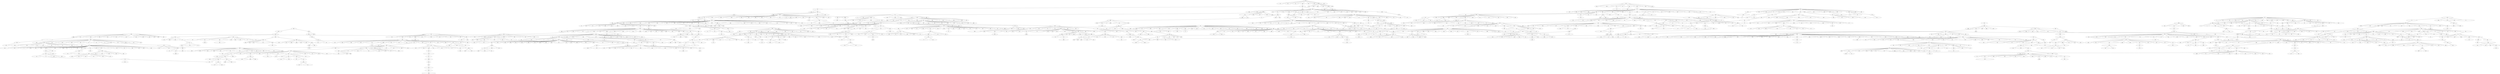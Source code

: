 graph {



	1 [height="0.47", level="1", pos="17126.64,-38892.99", width="2.94"];
	10 [height="0.47", level="1", pos="-25185.61,-15562.26", width="1.63"];
	1000 [height="0.47", level="1", pos="-2176.00,-25022.75", width="1.46"];
	1001 [height="0.47", level="3", pos="-35257.24,-46342.10", width="1.76"];
	1002 [height="0.47", level="1", pos="13349.40,-32628.69", width="2.11"];
	1003 [height="0.47", level="3", pos="-19594.56,-6836.48", width="1.39"];
	1004 [height="0.47", level="4", pos="14266.13,45378.16", width="1.83"];
	1005 [height="0.47", level="3", pos="12906.98,-16640.32", width="3.26"];
	1006 [height="0.47", level="5", pos="-2343.33,41447.18", width="1.39"];
	1007 [height="0.47", level="7", pos="30479.66,19232.60", width="0.97"];
	1009 [height="0.47", level="4", pos="-50760.72,7044.84", width="2.40"];
	101 [height="0.47", level="5", pos="12330.29,47194.09", width="2.54"];
	1011 [height="0.47", level="3", pos="87067.88,69178.60", width="2.19"];
	1012 [height="0.47", level="4", pos="25854.02,17905.26", width="2.29"];
	1013 [height="0.47", level="8", pos="14049.22,35117.95", width="0.63"];
	1014 [height="0.47", level="5", pos="-43533.10,14445.67", width="1.32"];
	1016 [height="0.47", level="4", pos="-42969.06,-26259.59", width="3.32"];
	1018 [height="0.47", level="7", pos="19682.10,-15401.94", width="2.54"];
	1019 [height="0.47", level="5", pos="24074.54,-15735.35", width="3.06"];
	102 [height="0.47", level="2", pos="-25133.72,21828.16", width="2.25"];
	1021 [height="0.47", level="8", pos="43864.54,-7506.87", width="2.40"];
	1023 [height="0.47", level="2", pos="-31744.56,16024.67", width="2.29"];
	1026 [height="0.47", level="4", pos="-34527.03,-3132.12", width="1.43"];
	1027 [height="0.47", level="8", pos="-914.72,14475.92", width="1.22"];
	1028 [height="0.47", level="5", pos="-7848.45,5232.47", width="2.29"];
	1029 [height="0.47", level="4", pos="25585.59,23347.51", width="2.53"];
	103 [height="0.47", level="5", pos="11132.81,44984.64", width="1.76"];
	1030 [height="0.47", level="3", pos="-17755.23,13667.16", width="2.61"];
	1031 [height="0.47", level="3", pos="21610.69,-24151.07", width="2.96"];
	1033 [height="0.47", level="7", pos="27236.76,-19273.40", width="2.50"];
	1034 [height="0.47", level="8", pos="-18510.81,-30246.56", width="2.53"];
	1037 [height="0.47", level="8", pos="-36314.89,14398.19", width="2.04"];
	1039 [height="0.47", level="2", pos="-31295.33,-23103.59", width="2.67"];
	104 [height="0.47", level="4", pos="18553.86,-19462.11", width="1.88"];
	1040 [height="0.47", level="7", pos="40428.90,-16385.55", width="2.18"];
	1042 [height="0.47", level="4", pos="5684.66,-18057.05", width="3.03"];
	1043 [height="0.47", level="2", pos="-11748.30,-36636.35", width="1.42"];
	1044 [height="0.47", level="7", pos="-1506.09,13628.58", width="2.53"];
	1045 [height="0.47", level="8", pos="14525.84,-22230.19", width="2.15"];
	1047 [height="0.47", level="7", pos="-22592.40,-41542.17", width="1.04"];
	1048 [height="0.47", level="6", pos="15012.99,16420.32", width="4.26"];
	1050 [height="0.47", level="2", pos="-39529.30,6781.47", width="1.99"];
	1052 [height="0.47", level="5", pos="54452.25,18383.52", width="3.31"];
	1054 [height="0.47", level="7", pos="-61019.31,15095.49", width="2.25"];
	1055 [height="0.47", level="1", pos="38298.18,-12136.38", width="3.36"];
	1056 [height="0.47", level="3", pos="-11052.52,28683.45", width="0.79"];
	1057 [height="0.47", level="3", pos="-23466.91,-28142.00", width="3.03"];
	1058 [height="0.47", level="5", pos="-26368.41,-23693.67", width="2.74"];
	106 [height="0.47", level="3", pos="14052.43,-45068.16", width="2.99"];
	1060 [height="0.47", level="6", pos="-45646.90,-8874.15", width="2.47"];
	1063 [height="0.47", level="7", pos="20348.45,-39343.42", width="3.15"];
	1064 [height="0.47", level="1", pos="-28890.26,-18132.15", width="3.22"];
	1065 [height="0.47", level="2", pos="-26399.57,-14653.60", width="3.13"];
	1066 [height="0.47", level="7", pos="4688.86,6897.08", width="0.56"];
	1067 [height="0.47", level="8", pos="33014.90,-1478.78", width="1.94"];
	1068 [height="0.47", level="3", pos="-3880.93,-41390.00", width="1.07"];
	1069 [height="0.47", level="5", pos="-35442.19,-48642.99", width="1.56"];
	107 [height="0.47", level="3", pos="-13997.54,-28858.96", width="3.03"];
	1071 [height="0.47", level="6", pos="38026.19,-19723.56", width="2.29"];
	1074 [height="0.47", level="3", pos="10784.84,-10572.13", width="3.38"];
	1078 [height="0.47", level="7", pos="-67023.66,14037.16", width="1.97"];
	1079 [height="0.47", level="3", pos="11905.85,-16381.04", width="3.10"];
	108 [height="0.47", level="5", pos="-38881.91,-19719.39", width="1.83"];
	1080 [height="0.47", level="2", pos="363.55,-41730.20", width="2.61"];
	1082 [height="0.47", level="5", pos="2667.91,16508.25", width="2.47"];
	1083 [height="0.47", level="1", pos="-30373.20,-53356.20", width="0.67"];
	1084 [height="0.47", level="7", pos="28316.27,7640.47", width="2.11"];
	1088 [height="0.47", level="6", pos="48059.66,-25370.47", width="1.94"];
	1089 [height="0.47", level="3", pos="30326.22,2466.31", width="6.46"];
	109 [height="0.47", level="5", pos="103864.91,82378.04", width="1.90"];
	1092 [height="0.47", level="5", pos="53630.39,-14140.51", width="2.60"];
	1093 [height="0.47", level="6", pos="29211.43,-21738.29", width="2.36"];
	1094 [height="0.47", level="8", pos="1977.37,8400.44", width="2.96"];
	1096 [height="0.47", level="3", pos="26649.20,226.42", width="3.40"];
	1097 [height="0.47", level="3", pos="-35267.09,-45591.70", width="2.40"];
	1098 [height="0.47", level="7", pos="29545.38,-38887.21", width="2.40"];
	1099 [height="0.47", level="8", pos="-64006.05,15850.02", width="2.29"];
	11 [height="0.47", level="2", pos="-9687.20,-40913.26", width="0.94"];
	110 [height="0.47", level="3", pos="-50044.20,-13301.74", width="1.53"];
	1101 [height="0.47", level="5", pos="22712.28,-12519.38", width="2.18"];
	1102 [height="0.47", level="5", pos="23933.06,-8427.73", width="3.24"];
	1103 [height="0.47", level="7", pos="34237.61,-26836.53", width="3.26"];
	1104 [height="0.47", level="3", pos="31204.95,-5597.54", width="2.67"];
	1107 [height="0.47", level="3", pos="-14461.52,16281.41", width="2.57"];
	1108 [height="0.47", level="4", pos="-34720.62,-13365.87", width="0.88"];
	1109 [height="0.47", level="4", pos="21559.98,-18626.43", width="2.81"];
	1111 [height="0.47", level="5", pos="-63948.96,13824.41", width="2.29"];
	1115 [height="0.47", level="8", pos="-37448.48,-23339.20", width="2.54"];
	1117 [height="0.47", level="4", pos="-58399.92,-1053.48", width="2.75"];
	1119 [height="0.47", level="4", pos="-66853.10,22148.30", width="2.60"];
	1121 [height="0.47", level="5", pos="11214.87,-24883.09", width="2.13"];
	1122 [height="0.47", level="4", pos="3788.44,-45609.73", width="1.99"];
	1123 [height="0.47", level="7", pos="4087.38,-47570.53", width="2.19"];
	1124 [height="0.47", level="4", pos="-60514.64,-2609.72", width="2.54"];
	1125 [height="0.47", level="3", pos="-16535.28,-28906.77", width="2.06"];
	1126 [height="0.47", level="5", pos="32398.90,-28279.24", width="1.49"];
	1127 [height="0.47", level="6", pos="-3926.44,42506.67", width="2.22"];
	1128 [height="0.47", level="4", pos="-2297.29,-7190.58", width="1.35"];
	1129 [height="0.47", level="3", pos="86591.98,71340.84", width="2.29"];
	113 [height="0.47", level="5", pos="-17174.10,4679.83", width="2.68"];
	1130 [height="0.47", level="6", pos="44873.41,6763.05", width="2.47"];
	1132 [height="0.47", level="2", pos="55728.82,31001.58", width="0.63"];
	1133 [height="0.47", level="5", pos="50786.22,-70.90", width="2.36"];
	1134 [height="0.47", level="5", pos="-1750.73,-8696.81", width="2.96"];
	1135 [height="0.47", level="8", pos="-25521.68,37455.95", width="2.18"];
	1136 [height="0.47", level="5", pos="-6338.90,-11664.79", width="2.11"];
	1137 [height="0.47", level="1", pos="-21526.79,32980.89", width="2.46"];
	1138 [height="0.47", level="5", pos="-17589.69,38383.26", width="1.83"];
	1139 [height="0.47", level="5", pos="-21907.29,-45990.12", width="1.88"];
	114 [height="0.47", level="3", pos="-54289.02,8352.30", width="2.26"];
	1140 [height="0.47", level="7", pos="-31531.37,35398.03", width="1.29"];
	1142 [height="0.47", level="5", pos="20632.35,-22426.25", width="2.61"];
	1143 [height="0.47", level="1", pos="-37449.02,-11565.01", width="3.26"];
	1144 [height="0.47", level="6", pos="-14471.79,-2229.38", width="1.74"];
	1145 [height="0.47", level="8", pos="12015.81,-42068.78", width="1.97"];
	1146 [height="0.47", level="5", pos="-254.51,24997.80", width="2.47"];
	1147 [height="0.47", level="5", pos="11431.43,-21482.02", width="1.76"];
	1149 [height="0.47", level="5", pos="85963.36,76218.78", width="1.53"];
	1150 [height="0.47", level="5", pos="38289.62,-29610.87", width="1.39"];
	1151 [height="0.47", level="3", pos="-29715.71,-34820.21", width="2.25"];
	1153 [height="0.47", level="5", pos="-8180.61,12075.83", width="1.74"];
	1156 [height="0.47", level="5", pos="102477.12,83945.72", width="1.76"];
	1157 [height="0.47", level="5", pos="-35369.08,-24626.20", width="2.19"];
	1158 [height="0.47", level="3", pos="37446.84,8527.63", width="1.92"];
	116 [height="0.47", level="5", pos="1156.68,33178.56", width="7.74"];
	1160 [height="0.47", level="3", pos="9835.93,-15738.26", width="1.94"];
	1161 [height="0.47", level="3", pos="-12915.74,-15236.40", width="1.94"];
	1163 [height="0.47", level="5", pos="8734.24,-47943.26", width="2.19"];
	1164 [height="0.47", level="5", pos="-30651.72,-11729.60", width="1.94"];
	1165 [height="0.47", level="7", pos="-28674.49,49185.07", width="1.67"];
	1166 [height="0.47", level="6", pos="55326.77,2524.86", width="5.26"];
	1169 [height="0.47", level="5", pos="-5914.12,5705.10", width="1.21"];
	1170 [height="0.47", level="7", pos="56328.24,-18490.60", width="2.25"];
	1172 [height="0.47", level="2", pos="-28949.48,-19492.80", width="0.90"];
	1173 [height="0.47", level="5", pos="-36352.30,-14188.79", width="2.67"];
	1175 [height="0.47", level="4", pos="-33137.06,-24549.32", width="2.64"];
	1177 [height="0.47", level="8", pos="49866.18,-22063.99", width="2.75"];
	1179 [height="0.47", level="5", pos="-41712.45,-4083.10", width="0.86"];
	1180 [height="0.47", level="5", pos="39623.89,-4469.08", width="1.97"];
	1185 [height="0.47", level="4", pos="-20361.90,18180.67", width="1.63"];
	1186 [height="0.47", level="2", pos="24601.72,9258.44", width="1.67"];
	1189 [height="0.47", level="2", pos="-67557.91,-995.43", width="3.26"];
	119 [height="0.47", level="1", pos="377.63,-9844.63", width="3.71"];
	1191 [height="0.47", level="4", pos="56045.45,35403.97", width="1.88"];
	1192 [height="0.47", level="8", pos="34356.59,3149.11", width="2.50"];
	1193 [height="0.47", level="6", pos="-50814.16,18543.45", width="4.29"];
	1194 [height="0.47", level="3", pos="141.63,1445.03", width="2.78"];
	1196 [height="0.47", level="3", pos="33913.59,-12406.43", width="0.94"];
	1197 [height="0.47", level="5", pos="54670.54,23917.68", width="1.08"];
	1199 [height="0.47", level="3", pos="-16861.36,16686.55", width="2.33"];
	12 [height="0.47", level="2", pos="49533.29,29438.72", width="2.88"];
	120 [height="0.47", level="5", pos="-17187.91,-31315.71", width="2.26"];
	1200 [height="0.47", level="5", pos="-31700.71,29183.74", width="1.49"];
	1201 [height="0.47", level="3", pos="10966.00,23714.04", width="1.78"];
	1202 [height="0.47", level="6", pos="56828.57,970.82", width="3.43"];
	1203 [height="0.47", level="6", pos="-37627.86,9670.83", width="0.97"];
	1205 [height="0.47", level="8", pos="-20106.09,24586.28", width="1.64"];
	1206 [height="0.47", level="5", pos="6773.96,35638.19", width="1.36"];
	1208 [height="0.47", level="7", pos="-24594.80,4827.69", width="4.14"];
	1209 [height="0.47", level="3", pos="13577.92,-21069.09", width="2.11"];
	1212 [height="0.47", level="2", pos="-22849.13,-3677.68", width="2.61"];
	1213 [height="0.47", level="2", pos="-38255.62,7071.60", width="3.92"];
	1214 [height="0.47", level="8", pos="13600.77,1921.07", width="1.14"];
	1217 [height="0.47", level="3", pos="95939.34,80294.36", width="2.19"];
	1218 [height="0.47", level="4", pos="-27723.46,-6598.58", width="2.13"];
	1219 [height="0.47", level="5", pos="-30395.53,36535.09", width="2.11"];
	1220 [height="0.47", level="8", pos="-13277.51,-6266.10", width="2.89"];
	1221 [height="0.47", level="3", pos="-34916.15,52429.76", width="1.63"];
	1222 [height="0.47", level="3", pos="21690.08,-1884.52", width="1.92"];
	1223 [height="0.47", level="7", pos="-40943.53,43370.78", width="1.74"];
	1224 [height="0.47", level="3", pos="-24402.50,26202.61", width="1.04"];
	1226 [height="0.47", level="4", pos="12259.04,35229.18", width="2.64"];
	1227 [height="0.47", level="4", pos="-3741.50,-7903.15", width="4.40"];
	123 [height="0.47", level="5", pos="14677.97,-33784.69", width="2.40"];
	1230 [height="0.47", level="7", pos="-60951.18,6128.58", width="3.06"];
	1232 [height="0.47", level="6", pos="-57078.61,10693.51", width="2.54"];
	1235 [height="0.47", level="4", pos="-2935.06,-12401.14", width="2.36"];
	1236 [height="0.47", level="2", pos="-32801.87,-42901.82", width="1.97"];
	1237 [height="0.47", level="1", pos="-27477.97,33376.25", width="3.47"];
	1238 [height="0.47", level="8", pos="-61007.40,24831.32", width="1.78"];
	1239 [height="0.47", level="8", pos="743.19,-57769.89", width="2.50"];
	124 [height="0.47", level="3", pos="-51766.35,6231.48", width="3.19"];
	1241 [height="0.47", level="3", pos="35780.47,-20348.62", width="2.40"];
	1243 [height="0.47", level="5", pos="-23044.18,28711.35", width="1.46"];
	1244 [height="0.47", level="3", pos="-33905.24,2887.31", width="2.29"];
	1245 [height="0.47", level="3", pos="-25818.24,16218.07", width="2.22"];
	1248 [height="0.47", level="8", pos="-10110.36,-30833.25", width="2.53"];
	1249 [height="0.47", level="3", pos="-26008.50,-23051.04", width="2.33"];
	125 [height="0.47", level="4", pos="-22273.78,-25201.66", width="2.15"];
	1250 [height="0.47", level="7", pos="-65685.32,14622.18", width="2.88"];
	1252 [height="0.47", level="7", pos="18341.08,-759.10", width="3.17"];
	1253 [height="0.47", level="7", pos="4751.90,12465.30", width="1.53"];
	1256 [height="0.47", level="5", pos="-49050.33,32492.99", width="0.90"];
	1257 [height="0.47", level="1", pos="-7303.73,-37730.17", width="1.81"];
	1259 [height="0.47", level="8", pos="-25850.60,-31803.18", width="1.33"];
	1260 [height="0.47", level="8", pos="-28493.30,-41161.29", width="1.90"];
	1261 [height="0.47", level="8", pos="-28172.30,-37375.07", width="5.61"];
	1263 [height="0.47", level="3", pos="-23645.40,-2129.58", width="1.67"];
	1264 [height="0.47", level="1", pos="5161.46,24007.35", width="2.01"];
	1265 [height="0.47", level="4", pos="-33191.29,-17950.56", width="2.71"];
	1266 [height="0.47", level="2", pos="11097.66,21442.24", width="2.06"];
	1267 [height="0.47", level="6", pos="38937.60,11741.58", width="2.39"];
	1271 [height="0.47", level="8", pos="7495.38,-41808.60", width="2.15"];
	1272 [height="0.47", level="1", pos="6716.96,-26310.48", width="1.81"];
	1274 [height="0.47", level="2", pos="3162.14,-9884.47", width="0.44"];
	1277 [height="0.47", level="7", pos="14606.52,-57944.19", width="2.43"];
	1278 [height="0.47", level="7", pos="4543.93,-26519.49", width="0.76"];
	1279 [height="0.47", level="1", pos="16594.40,-40500.69", width="1.63"];
	128 [height="0.47", level="3", pos="17935.16,-16514.72", width="2.22"];
	1281 [height="0.47", level="7", pos="-24863.78,-33891.63", width="1.99"];
	1282 [height="0.47", level="6", pos="-35467.14,8949.11", width="1.14"];
	1283 [height="0.47", level="7", pos="-32631.18,-55697.67", width="1.00"];
	1284 [height="0.47", level="2", pos="-14363.21,-38166.57", width="2.26"];
	1286 [height="0.47", level="8", pos="6434.15,-55055.77", width="1.63"];
	1287 [height="0.47", level="7", pos="59444.39,21040.27", width="3.50"];
	1288 [height="0.47", level="5", pos="7536.21,10725.47", width="3.22"];
	1289 [height="0.47", level="5", pos="2468.08,-14952.80", width="4.75"];
	129 [height="0.47", level="5", pos="-47008.07,-3647.86", width="2.85"];
	1290 [height="0.47", level="8", pos="-550.58,9832.62", width="2.71"];
	1291 [height="0.47", level="5", pos="3950.57,-16009.76", width="2.71"];
	1292 [height="0.47", level="2", pos="5099.09,-6686.76", width="2.40"];
	1293 [height="0.47", level="7", pos="47869.58,-5525.45", width="3.03"];
	1294 [height="0.47", level="7", pos="44704.18,-12329.77", width="2.19"];
	1295 [height="0.47", level="5", pos="6860.51,3802.05", width="1.78"];
	1297 [height="0.47", level="7", pos="-55586.31,23610.46", width="1.81"];
	1298 [height="0.47", level="1", pos="26598.34,-37601.61", width="0.90"];
	1299 [height="0.47", level="3", pos="-48673.34,28162.61", width="2.15"];
	1300 [height="0.47", level="8", pos="-8064.95,33303.68", width="0.76"];
	1302 [height="0.47", level="5", pos="-17708.51,4918.20", width="3.22"];
	1305 [height="0.47", level="7", pos="-25814.42,-38055.51", width="1.57"];
	1306 [height="0.47", level="4", pos="-1460.79,-3008.77", width="2.11"];
	1309 [height="0.47", level="7", pos="-17449.19,-43029.93", width="2.26"];
	131 [height="0.47", level="4", pos="-23279.27,-316.35", width="1.07"];
	1310 [height="0.47", level="5", pos="-22358.88,-24018.47", width="3.06"];
	1311 [height="0.47", level="6", pos="-47425.10,17036.81", width="1.53"];
	1312 [height="0.47", level="6", pos="40488.02,-24265.79", width="2.88"];
	1313 [height="0.47", level="2", pos="-53312.37,32436.92", width="0.81"];
	1314 [height="0.47", level="5", pos="6018.22,-23323.67", width="1.46"];
	1315 [height="0.47", level="5", pos="7906.53,28552.97", width="2.68"];
	1316 [height="0.47", level="4", pos="-14434.88,-30339.56", width="2.01"];
	1317 [height="0.47", level="7", pos="19422.88,-5411.14", width="2.46"];
	1319 [height="0.47", level="7", pos="52837.25,-3300.63", width="3.57"];
	132 [height="0.47", level="3", pos="33070.25,9836.99", width="2.54"];
	1322 [height="0.47", level="3", pos="-29077.66,-4884.36", width="1.74"];
	1324 [height="0.47", level="6", pos="57285.55,27457.06", width="1.49"];
	1325 [height="0.47", level="7", pos="-10187.70,-52952.97", width="1.85"];
	1326 [height="0.47", level="3", pos="6900.27,-12322.50", width="0.81"];
	1329 [height="0.47", level="5", pos="-18971.38,33591.05", width="1.81"];
	1330 [height="0.47", level="6", pos="-38805.38,-7578.38", width="2.25"];
	1331 [height="0.47", level="2", pos="-28063.94,-12518.89", width="2.54"];
	1333 [height="0.47", level="5", pos="-2802.20,12443.40", width="4.58"];
	1335 [height="0.47", level="3", pos="81703.23,70131.40", width="1.71"];
	1339 [height="0.47", level="7", pos="3699.43,-28627.98", width="3.36"];
	134 [height="0.47", level="5", pos="3524.66,18861.55", width="4.19"];
	1340 [height="0.47", level="4", pos="-28780.83,-25072.46", width="2.50"];
	1341 [height="0.47", level="3", pos="9999.76,-46714.13", width="2.19"];
	1344 [height="0.47", level="6", pos="-28809.85,-50996.81", width="1.04"];
	1346 [height="0.47", level="7", pos="30524.98,7673.28", width="2.60"];
	1347 [height="0.47", level="8", pos="16852.86,2899.55", width="2.67"];
	1349 [height="0.47", level="8", pos="-6038.33,-37347.79", width="1.76"];
	1352 [height="0.47", level="3", pos="16168.90,-33713.69", width="3.47"];
	1354 [height="0.47", level="5", pos="-19967.85,23850.02", width="3.64"];
	1356 [height="0.47", level="4", pos="16524.61,-51286.51", width="2.36"];
	1357 [height="0.47", level="2", pos="-27408.08,-29145.93", width="2.64"];
	1359 [height="0.47", level="3", pos="-23696.99,17138.10", width="2.81"];
	136 [height="0.47", level="5", pos="11219.77,31544.88", width="1.43"];
	1360 [height="0.47", level="8", pos="-21965.11,-51743.86", width="1.97"];
	1361 [height="0.47", level="7", pos="15837.58,34506.76", width="1.83"];
	1362 [height="0.47", level="4", pos="2911.44,-6399.80", width="3.93"];
	1363 [height="0.47", level="6", pos="-5234.46,-22976.69", width="3.26"];
	1364 [height="0.47", level="5", pos="-44711.31,14456.97", width="2.92"];
	1366 [height="0.47", level="4", pos="16120.95,-16186.60", width="2.01"];
	1367 [height="0.47", level="6", pos="8151.48,-29806.93", width="2.94"];
	137 [height="0.47", level="3", pos="13829.98,6867.93", width="1.67"];
	1370 [height="0.47", level="8", pos="-17297.44,-12066.06", width="2.57"];
	1371 [height="0.47", level="5", pos="-36993.03,-8033.65", width="2.46"];
	1374 [height="0.47", level="3", pos="71241.49,47237.38", width="2.25"];
	1375 [height="0.47", level="5", pos="-54251.52,34308.80", width="0.93"];
	1377 [height="0.47", level="5", pos="54893.73,-18329.21", width="2.47"];
	1378 [height="0.47", level="4", pos="24348.91,-21901.89", width="1.11"];
	1379 [height="0.47", level="8", pos="-4810.41,-47485.95", width="2.36"];
	138 [height="0.47", level="5", pos="-54442.09,13583.66", width="4.93"];
	1380 [height="0.47", level="3", pos="69683.07,50736.04", width="1.85"];
	1383 [height="0.47", level="6", pos="19391.04,-2893.82", width="6.36"];
	1384 [height="0.47", level="5", pos="5868.92,37366.74", width="1.85"];
	1385 [height="0.47", level="3", pos="-24352.20,-4709.13", width="1.88"];
	1387 [height="0.47", level="5", pos="-2234.93,-41656.06", width="3.31"];
	1389 [height="0.47", level="7", pos="31725.21,20230.51", width="2.60"];
	139 [height="0.47", level="1", pos="9380.93,2721.23", width="3.13"];
	1390 [height="0.47", level="5", pos="-40436.49,20450.63", width="2.08"];
	1392 [height="0.47", level="7", pos="-41920.57,10602.46", width="2.36"];
	1396 [height="0.47", level="3", pos="8522.35,35150.58", width="1.64"];
	1398 [height="0.47", level="7", pos="-15458.39,-58748.34", width="2.32"];
	1399 [height="0.47", level="7", pos="4436.31,11557.08", width="1.14"];
	14 [height="0.47", level="1", pos="12579.96,15568.72", width="3.93"];
	140 [height="0.47", level="3", pos="-27741.88,19068.53", width="2.18"];
	1400 [height="0.47", level="4", pos="-35928.99,-33502.02", width="2.47"];
	1401 [height="0.47", level="7", pos="-6108.82,27699.36", width="0.88"];
	1402 [height="0.47", level="6", pos="-52705.12,-9535.95", width="2.64"];
	1403 [height="0.47", level="8", pos="-8079.40,-56102.95", width="2.01"];
	1404 [height="0.47", level="7", pos="-38979.02,38796.01", width="1.28"];
	1405 [height="0.47", level="8", pos="-14232.29,-4384.96", width="1.08"];
	1406 [height="0.47", level="2", pos="56911.69,26302.21", width="0.67"];
	1409 [height="0.47", level="7", pos="44314.72,-16089.91", width="2.61"];
	141 [height="0.47", level="3", pos="92444.14,70726.65", width="2.36"];
	1411 [height="0.47", level="3", pos="-31528.82,-9144.99", width="2.96"];
	1413 [height="0.47", level="6", pos="-51744.41,-7223.85", width="1.43"];
	1414 [height="0.47", level="8", pos="-18106.25,1927.21", width="3.99"];
	1415 [height="0.47", level="8", pos="30537.65,22255.57", width="2.19"];
	1416 [height="0.47", level="4", pos="11837.52,-10888.30", width="1.56"];
	1417 [height="0.47", level="4", pos="-28097.49,-791.62", width="0.88"];
	1419 [height="0.47", level="5", pos="55845.79,20042.03", width="2.40"];
	142 [height="0.47", level="5", pos="-19997.77,37252.17", width="1.97"];
	1420 [height="0.47", level="3", pos="-3183.86,17856.45", width="1.36"];
	1421 [height="0.47", level="5", pos="55070.90,-14007.34", width="2.13"];
	1422 [height="0.47", level="4", pos="-29264.47,-13050.36", width="2.18"];
	1424 [height="0.47", level="5", pos="21863.96,-144.66", width="1.94"];
	1426 [height="0.47", level="8", pos="17644.10,29377.10", width="1.43"];
	1430 [height="0.47", level="6", pos="-32721.35,9862.68", width="1.46"];
	1431 [height="0.47", level="7", pos="23433.36,30103.99", width="2.06"];
	1432 [height="0.47", level="6", pos="11462.51,-19985.04", width="1.04"];
	1433 [height="0.47", level="3", pos="-30425.76,48064.50", width="4.79"];
	1435 [height="0.47", level="3", pos="-25006.47,50827.41", width="1.90"];
	1436 [height="0.47", level="2", pos="-24369.33,-29840.28", width="2.19"];
	1437 [height="0.47", level="3", pos="12991.64,-18477.45", width="2.57"];
	1438 [height="0.47", level="7", pos="-36204.44,11227.65", width="2.42"];
	1439 [height="0.47", level="2", pos="-19578.48,-55220.79", width="2.15"];
	144 [height="0.47", level="5", pos="-31573.47,23707.96", width="1.46"];
	1440 [height="0.47", level="3", pos="-18119.71,28878.93", width="1.01"];
	1443 [height="0.47", level="5", pos="-40621.09,28900.98", width="2.74"];
	1445 [height="0.47", level="2", pos="27230.69,40637.83", width="1.43"];
	1446 [height="0.47", level="5", pos="-14458.30,33925.42", width="1.35"];
	1449 [height="0.47", level="2", pos="26558.55,44076.84", width="1.04"];
	1450 [height="0.47", level="8", pos="14237.83,3053.68", width="3.01"];
	1451 [height="0.47", level="1", pos="11152.57,-1855.38", width="2.54"];
	1452 [height="0.47", level="5", pos="103017.39,80476.66", width="1.90"];
	1455 [height="0.47", level="3", pos="-18315.83,35453.12", width="2.08"];
	1456 [height="0.47", level="8", pos="-6072.68,41265.84", width="1.81"];
	1457 [height="0.47", level="6", pos="-18994.47,-45373.70", width="1.56"];
	1458 [height="0.47", level="3", pos="45248.52,-32675.25", width="1.99"];
	146 [height="0.47", level="2", pos="68746.72,32330.62", width="0.97"];
	1460 [height="0.47", level="1", pos="-53719.31,-21220.96", width="4.54"];
	1464 [height="0.47", level="3", pos="63561.43,48635.32", width="1.32"];
	1466 [height="0.47", level="7", pos="-25977.27,45368.12", width="1.57"];
	1467 [height="0.47", level="2", pos="-30794.82,12182.79", width="1.81"];
	1468 [height="0.47", level="7", pos="-33609.58,41009.37", width="2.26"];
	1469 [height="0.47", level="3", pos="28005.21,1166.70", width="2.68"];
	147 [height="0.47", level="3", pos="-6124.73,2731.29", width="1.76"];
	1470 [height="0.47", level="4", pos="3189.31,-2503.12", width="1.94"];
	1471 [height="0.47", level="5", pos="11568.14,23319.13", width="1.92"];
	1472 [height="0.47", level="5", pos="-29273.75,23965.53", width="1.00"];
	1474 [height="0.47", level="2", pos="-6238.82,8042.76", width="1.01"];
	1476 [height="0.47", level="5", pos="-32584.12,-46981.40", width="1.11"];
	1477 [height="0.47", level="4", pos="-33484.89,-3795.46", width="2.46"];
	1478 [height="0.47", level="5", pos="-52436.53,7850.53", width="1.57"];
	1479 [height="0.47", level="1", pos="19727.73,-5399.72", width="1.04"];
	148 [height="0.47", level="5", pos="-49715.47,9782.36", width="2.15"];
	1480 [height="0.47", level="2", pos="-30585.12,-19442.11", width="0.79"];
	1482 [height="0.47", level="5", pos="-5991.66,30304.73", width="4.03"];
	1483 [height="0.47", level="5", pos="22349.18,-30286.02", width="4.33"];
	1484 [height="0.47", level="2", pos="-40527.32,-15484.85", width="4.54"];
	1486 [height="0.47", level="5", pos="-16278.76,2476.03", width="0.88"];
	1487 [height="0.47", level="6", pos="-56832.55,2442.01", width="3.72"];
	1488 [height="0.47", level="3", pos="-62411.21,3918.26", width="2.33"];
	1489 [height="0.47", level="6", pos="-24807.23,-46571.06", width="1.67"];
	149 [height="0.47", level="5", pos="11140.83,39556.60", width="2.26"];
	1490 [height="0.47", level="5", pos="-40853.26,226.86", width="1.88"];
	1491 [height="0.47", level="7", pos="23084.32,-41831.15", width="2.61"];
	1492 [height="0.47", level="5", pos="49039.52,3596.13", width="2.54"];
	1494 [height="0.47", level="2", pos="-21376.01,-47768.94", width="0.74"];
	1495 [height="0.47", level="5", pos="50608.58,2607.43", width="2.26"];
	1496 [height="0.47", level="3", pos="-38412.87,-17486.90", width="3.13"];
	1497 [height="0.47", level="1", pos="9651.24,-38559.16", width="3.15"];
	1498 [height="0.47", level="4", pos="-27961.58,-15028.54", width="3.74"];
	15 [height="0.47", level="2", pos="-18022.95,-18434.15", width="0.69"];
	150 [height="0.47", level="5", pos="-43809.29,19786.11", width="4.47"];
	1500 [height="0.47", level="7", pos="48533.30,-699.50", width="2.81"];
	1502 [height="0.47", level="4", pos="31347.43,-12581.27", width="1.69"];
	1503 [height="0.47", level="7", pos="-55932.52,21032.63", width="5.10"];
	1504 [height="0.47", level="6", pos="27465.31,-22584.07", width="2.50"];
	1505 [height="0.47", level="7", pos="-53510.70,24351.43", width="2.04"];
	1506 [height="0.47", level="7", pos="-48853.82,-1044.11", width="2.06"];
	1507 [height="0.47", level="2", pos="-23349.36,-40047.03", width="0.93"];
	1508 [height="0.47", level="3", pos="-30525.72,-10446.65", width="2.47"];
	1509 [height="0.47", level="5", pos="46977.15,33870.46", width="1.00"];
	151 [height="0.47", level="5", pos="-23083.20,24775.53", width="1.39"];
	1512 [height="0.47", level="5", pos="-38983.58,22346.20", width="3.51"];
	1514 [height="0.47", level="1", pos="14475.19,-6930.72", width="3.47"];
	1515 [height="0.47", level="8", pos="-3537.09,40816.76", width="2.01"];
	1516 [height="0.47", level="7", pos="12861.46,-29880.81", width="2.54"];
	1517 [height="0.47", level="8", pos="-59859.92,-1079.23", width="3.15"];
	1519 [height="0.47", level="8", pos="-30797.04,33246.80", width="4.43"];
	152 [height="0.47", level="3", pos="-36687.25,-3623.21", width="2.82"];
	1520 [height="0.47", level="3", pos="-27286.76,-52054.16", width="1.18"];
	1521 [height="0.47", level="8", pos="17549.57,2852.82", width="1.90"];
	1522 [height="0.47", level="6", pos="-55745.11,26054.22", width="5.79"];
	1523 [height="0.47", level="4", pos="-60478.18,17956.55", width="2.04"];
	1524 [height="0.47", level="2", pos="16378.33,17307.31", width="2.01"];
	1525 [height="0.47", level="8", pos="-62432.11,17866.79", width="0.83"];
	1526 [height="0.47", level="6", pos="-31568.55,7690.28", width="2.39"];
	1528 [height="0.47", level="3", pos="-25679.51,6833.26", width="3.89"];
	1529 [height="0.47", level="3", pos="91752.46,72527.12", width="1.81"];
	153 [height="0.47", level="4", pos="-16250.89,-27071.60", width="2.82"];
	1531 [height="0.47", level="6", pos="6474.37,45599.65", width="0.72"];
	1532 [height="0.47", level="5", pos="47712.04,-7132.68", width="2.39"];
	1533 [height="0.47", level="5", pos="-1559.39,27219.80", width="3.15"];
	1535 [height="0.47", level="4", pos="3447.79,384.76", width="1.43"];
	1536 [height="0.47", level="3", pos="-33204.31,2571.60", width="2.67"];
	1537 [height="0.47", level="6", pos="-58840.53,4646.91", width="4.03"];
	1538 [height="0.47", level="2", pos="-20941.54,-18658.39", width="1.76"];
	1539 [height="0.47", level="3", pos="21434.30,-4251.92", width="1.15"];
	154 [height="0.47", level="5", pos="-8646.97,-7999.56", width="3.92"];
	1540 [height="0.47", level="1", pos="20358.86,23052.13", width="1.67"];
	1541 [height="0.47", level="7", pos="49926.93,-7506.75", width="2.36"];
	1542 [height="0.47", level="6", pos="-63458.29,-10174.14", width="2.26"];
	1543 [height="0.47", level="5", pos="9412.62,51955.24", width="1.39"];
	1544 [height="0.47", level="2", pos="-23026.56,-36758.72", width="2.96"];
	1545 [height="0.47", level="4", pos="16240.73,-7394.44", width="3.79"];
	1546 [height="0.47", level="6", pos="-51643.95,16409.17", width="2.94"];
	1549 [height="0.47", level="2", pos="-8064.66,-41389.99", width="1.21"];
	155 [height="0.47", level="2", pos="-6277.05,-14075.72", width="3.57"];
	1551 [height="0.47", level="5", pos="-6590.00,10203.67", width="1.07"];
	1553 [height="0.47", level="5", pos="-8401.88,16078.68", width="4.10"];
	1555 [height="0.47", level="5", pos="-38427.51,14583.37", width="2.08"];
	1559 [height="0.47", level="4", pos="8047.02,-24215.33", width="2.75"];
	156 [height="0.47", level="3", pos="-48608.91,-13237.27", width="3.15"];
	1560 [height="0.47", level="7", pos="-43759.97,-23916.58", width="1.28"];
	1561 [height="0.47", level="5", pos="-54865.16,-537.36", width="2.60"];
	1564 [height="0.47", level="2", pos="26210.08,-27617.15", width="3.61"];
	1567 [height="0.47", level="6", pos="-6361.31,-35549.53", width="2.40"];
	157 [height="0.47", level="5", pos="-34187.38,21646.86", width="1.56"];
	1570 [height="0.47", level="5", pos="16360.23,32092.00", width="1.14"];
	1571 [height="0.47", level="2", pos="58998.94,8643.95", width="1.22"];
	1572 [height="0.47", level="2", pos="41125.03,21814.26", width="6.69"];
	1573 [height="0.47", level="5", pos="-65.96,19884.96", width="1.14"];
	1575 [height="0.47", level="4", pos="26925.95,23344.13", width="2.40"];
	1576 [height="0.47", level="6", pos="-5196.02,-20452.61", width="3.24"];
	1577 [height="0.47", level="5", pos="-27690.07,-40634.65", width="1.50"];
	1578 [height="0.47", level="5", pos="-20161.99,39951.17", width="1.71"];
	1580 [height="0.47", level="3", pos="78624.28,58313.65", width="2.89"];
	1581 [height="0.47", level="3", pos="-34786.76,-16252.41", width="0.83"];
	1584 [height="0.47", level="8", pos="13681.37,27376.80", width="0.83"];
	1587 [height="0.47", level="3", pos="-38062.68,34452.58", width="2.19"];
	1588 [height="0.47", level="4", pos="-41971.27,-28272.61", width="3.58"];
	1589 [height="0.47", level="5", pos="8861.65,30203.42", width="1.46"];
	159 [height="0.47", level="5", pos="56706.15,-11368.65", width="6.72"];
	1590 [height="0.47", level="3", pos="20062.00,-24581.48", width="2.25"];
	1591 [height="0.47", level="2", pos="13471.04,17828.91", width="2.29"];
	1592 [height="0.47", level="5", pos="7061.11,54503.03", width="2.54"];
	1593 [height="0.47", level="4", pos="-38501.85,-33989.04", width="1.83"];
	1595 [height="0.47", level="5", pos="-33000.33,-11924.01", width="2.13"];
	1598 [height="0.47", level="6", pos="49449.27,8545.56", width="2.19"];
	1599 [height="0.47", level="5", pos="-16045.61,31146.36", width="1.81"];
	16 [height="0.47", level="2", pos="-67853.79,-11263.88", width="2.40"];
	160 [height="0.47", level="5", pos="-1018.54,16655.62", width="1.42"];
	1600 [height="0.47", level="5", pos="-65328.03,4815.59", width="2.22"];
	1601 [height="0.47", level="7", pos="-57597.30,23934.15", width="2.01"];
	1602 [height="0.47", level="5", pos="980.85,-45037.18", width="2.18"];
	1603 [height="0.47", level="7", pos="28905.17,-37155.76", width="4.86"];
	1605 [height="0.47", level="1", pos="5940.95,-28335.86", width="2.04"];
	1608 [height="0.47", level="7", pos="31175.48,-37469.72", width="2.96"];
	1609 [height="0.47", level="5", pos="-6427.14,-6978.58", width="2.85"];
	161 [height="0.47", level="2", pos="56869.00,14056.27", width="2.40"];
	1610 [height="0.47", level="7", pos="31468.22,-39983.11", width="2.13"];
	1611 [height="0.47", level="3", pos="-18254.79,-13110.28", width="2.68"];
	1612 [height="0.47", level="8", pos="-7777.04,13223.33", width="2.13"];
	1614 [height="0.47", level="5", pos="-8304.60,37155.75", width="1.88"];
	1616 [height="0.47", level="6", pos="-22853.67,4209.49", width="3.13"];
	1617 [height="0.47", level="3", pos="-33111.11,52571.03", width="1.63"];
	1618 [height="0.47", level="4", pos="3801.31,2189.01", width="1.88"];
	1619 [height="0.47", level="8", pos="-52947.66,-5926.09", width="2.94"];
	162 [height="0.47", level="5", pos="-10152.92,13772.10", width="0.72"];
	1620 [height="0.47", level="5", pos="47489.44,-9639.59", width="1.99"];
	1621 [height="0.47", level="8", pos="19062.04,34959.51", width="1.36"];
	1622 [height="0.47", level="8", pos="-14765.55,42281.58", width="1.88"];
	1623 [height="0.47", level="3", pos="17261.71,-5005.19", width="2.01"];
	1625 [height="0.47", level="5", pos="45554.11,-384.66", width="2.22"];
	1627 [height="0.47", level="5", pos="-51175.64,28168.20", width="4.15"];
	163 [height="0.47", level="2", pos="-29710.94,-21393.56", width="1.39"];
	1630 [height="0.47", level="5", pos="37510.71,5480.62", width="2.46"];
	1631 [height="0.47", level="5", pos="9970.30,-28498.56", width="1.85"];
	1633 [height="0.47", level="3", pos="43646.70,11774.12", width="2.99"];
	1635 [height="0.47", level="8", pos="-45421.07,-22784.18", width="2.96"];
	1637 [height="0.47", level="7", pos="-30620.50,-35801.78", width="1.43"];
	1638 [height="0.47", level="7", pos="33632.25,13354.88", width="2.06"];
	1639 [height="0.47", level="7", pos="19917.99,-7599.75", width="1.04"];
	164 [height="0.47", level="4", pos="-32001.27,-15210.86", width="3.01"];
	1640 [height="0.47", level="7", pos="11752.81,5276.62", width="1.50"];
	1641 [height="0.47", level="4", pos="-53083.39,-3578.48", width="1.49"];
	1642 [height="0.47", level="3", pos="-31867.84,-10785.38", width="0.81"];
	1643 [height="0.47", level="8", pos="38564.94,2106.04", width="1.94"];
	1644 [height="0.47", level="5", pos="-51389.54,14739.62", width="2.18"];
	1645 [height="0.47", level="6", pos="-20049.82,-34870.93", width="1.14"];
	1646 [height="0.47", level="5", pos="2950.18,3395.09", width="1.11"];
	1647 [height="0.47", level="6", pos="35187.02,7953.05", width="1.92"];
	1648 [height="0.47", level="2", pos="-1262.61,5727.97", width="1.50"];
	1649 [height="0.47", level="3", pos="-29055.32,22086.72", width="0.93"];
	1650 [height="0.47", level="4", pos="4017.64,-5893.54", width="3.00"];
	1652 [height="0.47", level="1", pos="6823.20,25991.71", width="1.25"];
	1653 [height="0.47", level="8", pos="22805.92,-33195.54", width="0.74"];
	1655 [height="0.47", level="3", pos="65994.85,48381.88", width="1.28"];
	1657 [height="0.47", level="3", pos="-16764.31,33329.15", width="1.99"];
	1658 [height="0.47", level="5", pos="21212.37,25019.15", width="3.03"];
	1659 [height="0.47", level="7", pos="-29038.98,9344.75", width="2.01"];
	1662 [height="0.47", level="7", pos="-5907.60,20697.27", width="2.74"];
	1663 [height="0.47", level="8", pos="17676.56,13891.01", width="1.18"];
	1665 [height="0.47", level="8", pos="34435.74,-2947.26", width="2.54"];
	1666 [height="0.47", level="5", pos="-15654.66,41277.39", width="1.42"];
	1668 [height="0.47", level="5", pos="-21766.89,23176.52", width="2.81"];
	1669 [height="0.47", level="6", pos="-52435.98,19732.03", width="1.18"];
	167 [height="0.47", level="2", pos="-69445.81,-794.69", width="2.92"];
	1670 [height="0.47", level="6", pos="-13970.90,-42524.93", width="2.54"];
	1671 [height="0.47", level="3", pos="29658.35,26059.08", width="3.44"];
	1672 [height="0.47", level="1", pos="2948.64,-20272.70", width="3.15"];
	1674 [height="0.47", level="7", pos="-10861.12,14472.41", width="0.83"];
	1677 [height="0.47", level="1", pos="-43853.82,24980.68", width="2.54"];
	1678 [height="0.47", level="6", pos="-23655.61,-46045.03", width="1.04"];
	1679 [height="0.47", level="2", pos="-33994.73,14007.98", width="1.43"];
	168 [height="0.47", level="2", pos="24117.43,41341.17", width="3.29"];
	1681 [height="0.47", level="8", pos="14788.53,2021.64", width="4.92"];
	1683 [height="0.47", level="3", pos="75661.67,52546.34", width="1.85"];
	1684 [height="0.47", level="3", pos="16425.80,-22605.33", width="3.54"];
	1686 [height="0.47", level="1", pos="1805.07,8759.56", width="2.01"];
	1689 [height="0.47", level="5", pos="15567.54,4170.24", width="5.13"];
	1690 [height="0.47", level="3", pos="33445.42,-8513.20", width="1.63"];
	1691 [height="0.47", level="8", pos="13615.85,25732.87", width="2.11"];
	1692 [height="0.47", level="6", pos="-5420.04,47054.95", width="1.78"];
	1693 [height="0.47", level="3", pos="18501.09,-260.68", width="1.29"];
	1696 [height="0.47", level="3", pos="10287.90,4801.73", width="2.26"];
	1697 [height="0.47", level="7", pos="8293.82,-56599.45", width="2.40"];
	1698 [height="0.47", level="8", pos="-26045.20,30883.93", width="1.35"];
	17 [height="0.47", level="1", pos="-3154.05,-26420.03", width="2.88"];
	1700 [height="0.47", level="4", pos="25626.17,1394.79", width="2.29"];
	1702 [height="0.47", level="4", pos="21639.76,-8272.49", width="3.17"];
	1703 [height="0.47", level="3", pos="-5387.53,22112.31", width="1.88"];
	1704 [height="0.47", level="5", pos="-25003.66,-593.49", width="2.68"];
	1705 [height="0.47", level="3", pos="-21466.36,7445.91", width="1.85"];
	1706 [height="0.47", level="8", pos="-5726.72,-32300.92", width="1.81"];
	1707 [height="0.47", level="6", pos="8535.74,7584.71", width="4.35"];
	1709 [height="0.47", level="7", pos="-19279.53,-57085.78", width="1.57"];
	171 [height="0.47", level="5", pos="1960.37,17687.17", width="2.78"];
	1710 [height="0.47", level="2", pos="-25027.15,14844.23", width="2.46"];
	1711 [height="0.47", level="2", pos="20693.35,36564.88", width="2.74"];
	1712 [height="0.47", level="7", pos="-15642.78,-23952.11", width="2.71"];
	1713 [height="0.47", level="3", pos="9656.33,-18321.14", width="2.88"];
	1715 [height="0.47", level="5", pos="4644.39,-12420.26", width="1.69"];
	1716 [height="0.47", level="1", pos="14682.06,-25214.31", width="1.28"];
	1717 [height="0.47", level="7", pos="6362.52,-33113.91", width="2.06"];
	1718 [height="0.47", level="3", pos="36815.55,-32951.60", width="3.44"];
	1719 [height="0.47", level="4", pos="-1885.06,-5747.23", width="2.75"];
	172 [height="0.47", level="2", pos="-10193.72,-14327.62", width="0.81"];
	1721 [height="0.47", level="8", pos="-7619.48,11363.67", width="3.08"];
	1722 [height="0.47", level="1", pos="16638.44,-2570.44", width="2.99"];
	1723 [height="0.47", level="3", pos="60426.11,40481.66", width="2.47"];
	1725 [height="0.47", level="8", pos="19522.05,13514.08", width="2.15"];
	1727 [height="0.47", level="4", pos="-1897.23,-1133.87", width="2.29"];
	1728 [height="0.47", level="7", pos="13014.59,-54891.55", width="2.43"];
	1730 [height="0.47", level="7", pos="-36549.36,-22377.78", width="1.56"];
	1731 [height="0.47", level="6", pos="8294.56,-18062.74", width="1.74"];
	1733 [height="0.47", level="3", pos="16485.87,10681.92", width="2.33"];
	1735 [height="0.47", level="3", pos="-25945.20,10440.13", width="1.04"];
	1736 [height="0.47", level="1", pos="-35145.36,-53681.34", width="1.43"];
	1737 [height="0.47", level="4", pos="-8900.06,4714.70", width="2.99"];
	1738 [height="0.47", level="5", pos="-24487.19,23209.12", width="2.33"];
	174 [height="0.47", level="3", pos="-5551.32,2949.68", width="1.29"];
	1740 [height="0.47", level="6", pos="-61615.82,26100.16", width="2.94"];
	1741 [height="0.47", level="5", pos="-24735.31,-8768.71", width="2.33"];
	1742 [height="0.47", level="7", pos="29213.70,11850.38", width="2.68"];
	1744 [height="0.47", level="4", pos="-33385.59,-44563.42", width="2.43"];
	1746 [height="0.47", level="8", pos="-8583.21,-35168.21", width="2.39"];
	1747 [height="0.47", level="4", pos="-30417.02,-3677.83", width="1.21"];
	1748 [height="0.47", level="8", pos="15360.29,27248.47", width="2.26"];
	175 [height="0.47", level="3", pos="-14573.50,-51802.46", width="2.25"];
	1750 [height="0.47", level="8", pos="10332.18,-22843.56", width="3.71"];
	1751 [height="0.47", level="6", pos="29205.65,3959.23", width="2.29"];
	1752 [height="0.47", level="5", pos="-5969.85,-9519.09", width="2.88"];
	1753 [height="0.47", level="8", pos="36176.95,4962.80", width="2.57"];
	1754 [height="0.47", level="4", pos="11242.33,6058.48", width="2.40"];
	1755 [height="0.47", level="6", pos="-6991.93,-1248.44", width="2.75"];
	1757 [height="0.47", level="8", pos="-44916.65,921.04", width="1.43"];
	1758 [height="0.47", level="8", pos="-12625.48,1511.99", width="2.68"];
	1759 [height="0.47", level="8", pos="30320.73,-8707.96", width="2.81"];
	176 [height="0.47", level="2", pos="-32077.70,-5718.90", width="2.46"];
	1763 [height="0.47", level="2", pos="63330.34,38117.19", width="1.43"];
	1764 [height="0.47", level="7", pos="-53871.81,21516.97", width="2.15"];
	1766 [height="0.47", level="7", pos="24440.38,-43540.27", width="2.32"];
	1767 [height="0.47", level="4", pos="13982.10,-5286.98", width="0.97"];
	1768 [height="0.47", level="3", pos="18498.39,-37282.44", width="3.26"];
	1769 [height="0.47", level="6", pos="-4868.62,-51125.46", width="2.19"];
	177 [height="0.47", level="2", pos="-58038.35,-22164.47", width="1.21"];
	1771 [height="0.47", level="5", pos="37115.76,-28023.24", width="0.97"];
	1772 [height="0.47", level="8", pos="4950.21,-46231.87", width="2.39"];
	1774 [height="0.47", level="7", pos="27060.11,-12306.24", width="1.99"];
	1775 [height="0.47", level="8", pos="-15529.83,-61016.33", width="0.83"];
	1776 [height="0.47", level="4", pos="33139.13,11888.83", width="0.97"];
	1777 [height="0.47", level="5", pos="-16374.20,-13934.94", width="1.74"];
	178 [height="0.47", level="5", pos="-17730.59,-47110.99", width="4.10"];
	1780 [height="0.47", level="1", pos="-3734.87,-16101.22", width="1.14"];
	1783 [height="0.47", level="4", pos="24172.48,22989.13", width="2.18"];
	1787 [height="0.47", level="4", pos="56909.39,37454.59", width="1.35"];
	1788 [height="0.47", level="5", pos="6550.38,11113.05", width="1.88"];
	1789 [height="0.47", level="3", pos="-48821.77,-16898.08", width="1.28"];
	179 [height="0.47", level="4", pos="-54775.76,-9717.16", width="2.89"];
	1790 [height="0.47", level="3", pos="13875.46,-22979.81", width="2.60"];
	1791 [height="0.47", level="5", pos="62516.09,17961.09", width="3.13"];
	1793 [height="0.47", level="1", pos="19502.65,-33049.28", width="3.24"];
	1794 [height="0.47", level="8", pos="20854.63,-31377.53", width="2.29"];
	1795 [height="0.47", level="5", pos="46763.57,-6135.85", width="2.90"];
	1796 [height="0.47", level="4", pos="-13188.76,-10294.57", width="1.07"];
	1797 [height="0.47", level="7", pos="-9361.22,-10254.96", width="1.18"];
	1798 [height="0.47", level="6", pos="3661.67,42851.92", width="1.74"];
	1799 [height="0.47", level="2", pos="61557.75,36030.00", width="2.92"];
	18 [height="0.47", level="2", pos="-39742.01,9113.21", width="1.07"];
	1800 [height="0.47", level="6", pos="9348.36,-4830.03", width="2.94"];
	1801 [height="0.47", level="3", pos="81394.42,63471.22", width="1.18"];
	1802 [height="0.47", level="6", pos="-53146.79,-22342.71", width="2.46"];
	1803 [height="0.47", level="3", pos="-29380.47,50379.51", width="3.10"];
	1805 [height="0.47", level="3", pos="-53005.59,-11293.21", width="4.68"];
	1806 [height="0.47", level="5", pos="-24020.69,-12221.51", width="1.36"];
	1807 [height="0.47", level="5", pos="-30081.02,-1215.23", width="2.75"];
	1809 [height="0.47", level="6", pos="-11949.13,-19973.33", width="1.43"];
	181 [height="0.47", level="5", pos="-9894.31,-5846.50", width="2.29"];
	1810 [height="0.47", level="3", pos="70035.13,48497.01", width="1.85"];
	1812 [height="0.47", level="4", pos="8033.12,-2198.56", width="3.17"];
	1814 [height="0.47", level="5", pos="33217.40,14846.69", width="0.83"];
	1815 [height="0.47", level="3", pos="-33128.11,-57493.41", width="2.71"];
	1816 [height="0.47", level="7", pos="-7839.64,38012.68", width="1.67"];
	1819 [height="0.47", level="5", pos="57781.96,20442.74", width="2.71"];
	182 [height="0.47", level="2", pos="2762.40,-136.64", width="2.04"];
	1821 [height="0.47", level="2", pos="-9674.08,-23770.80", width="1.46"];
	1822 [height="0.47", level="6", pos="393.42,-28922.76", width="1.92"];
	1823 [height="0.47", level="3", pos="-50489.10,-11050.08", width="2.18"];
	1824 [height="0.47", level="5", pos="8051.77,53426.88", width="1.99"];
	1825 [height="0.47", level="3", pos="-26600.73,-79.61", width="2.04"];
	1826 [height="0.47", level="5", pos="8995.69,32563.52", width="1.78"];
	1827 [height="0.47", level="8", pos="42130.71,-9366.03", width="3.38"];
	1828 [height="0.47", level="7", pos="7817.96,20482.52", width="2.33"];
	1829 [height="0.47", level="1", pos="17602.35,24964.62", width="1.97"];
	1830 [height="0.47", level="7", pos="38963.86,39959.82", width="2.06"];
	1832 [height="0.47", level="4", pos="-2895.81,813.49", width="1.42"];
	1833 [height="0.47", level="8", pos="-348.17,-55205.45", width="2.53"];
	1835 [height="0.47", level="1", pos="9845.93,-30535.33", width="2.54"];
	1839 [height="0.47", level="1", pos="-17743.41,-19868.61", width="2.26"];
	184 [height="0.47", level="3", pos="-41473.28,-25035.26", width="1.99"];
	1840 [height="0.47", level="6", pos="-7011.47,44908.73", width="4.06"];
	1841 [height="0.47", level="1", pos="-2130.26,-15989.02", width="2.06"];
	1842 [height="0.47", level="8", pos="-39610.15,47429.72", width="3.19"];
	1843 [height="0.47", level="6", pos="42289.38,5893.81", width="2.75"];
	1847 [height="0.47", level="8", pos="-44745.62,-889.60", width="3.36"];
	1848 [height="0.47", level="3", pos="-11389.99,29204.77", width="0.60"];
	1849 [height="0.47", level="5", pos="26302.57,42087.74", width="1.83"];
	185 [height="0.47", level="2", pos="-65674.52,-9096.75", width="3.61"];
	1851 [height="0.47", level="7", pos="-6181.45,33110.80", width="2.11"];
	1852 [height="0.47", level="3", pos="-44112.89,-19101.46", width="1.92"];
	1853 [height="0.47", level="5", pos="6888.54,15633.27", width="3.29"];
	1854 [height="0.47", level="7", pos="-24757.89,49738.68", width="4.00"];
	1855 [height="0.47", level="7", pos="-58867.88,19677.79", width="3.72"];
	1856 [height="0.47", level="2", pos="33493.61,21094.10", width="2.50"];
	1857 [height="0.47", level="1", pos="-5803.49,-31160.84", width="2.22"];
	1858 [height="0.47", level="5", pos="31408.86,13267.69", width="2.13"];
	186 [height="0.47", level="5", pos="-48948.38,20873.33", width="3.58"];
	1860 [height="0.47", level="1", pos="-204.73,-39631.23", width="3.18"];
	1861 [height="0.47", level="4", pos="-30525.58,-1333.83", width="3.32"];
	1862 [height="0.47", level="3", pos="-2061.34,42854.97", width="5.28"];
	1864 [height="0.47", level="8", pos="-5350.97,-50487.80", width="2.40"];
	1867 [height="0.47", level="2", pos="-34876.97,17512.32", width="1.36"];
	1868 [height="0.47", level="3", pos="67325.91,49915.95", width="1.76"];
	187 [height="0.47", level="3", pos="-33450.97,22710.88", width="1.67"];
	1871 [height="0.47", level="2", pos="-22990.22,-20368.05", width="2.78"];
	1873 [height="0.47", level="5", pos="10023.25,35036.10", width="1.18"];
	1874 [height="0.47", level="7", pos="-17530.62,-15188.11", width="2.74"];
	1878 [height="0.47", level="6", pos="8120.47,23276.12", width="1.49"];
	1881 [height="0.47", level="8", pos="27129.24,-7940.40", width="4.58"];
	1882 [height="0.47", level="2", pos="-22963.16,-15788.81", width="2.57"];
	1884 [height="0.47", level="7", pos="-36597.60,33868.71", width="1.08"];
	1885 [height="0.47", level="4", pos="-13255.26,30561.05", width="2.13"];
	1886 [height="0.47", level="8", pos="18762.79,-46305.43", width="6.79"];
	1888 [height="0.47", level="2", pos="73234.09,36040.50", width="1.08"];
	1889 [height="0.47", level="5", pos="-19260.55,26110.83", width="2.82"];
	189 [height="0.47", level="5", pos="80543.08,74691.45", width="1.83"];
	1890 [height="0.47", level="2", pos="-9800.46,-43869.57", width="2.32"];
	1891 [height="0.47", level="3", pos="-7739.88,3666.00", width="2.25"];
	1893 [height="0.47", level="7", pos="-20431.33,10443.51", width="2.32"];
	1894 [height="0.47", level="2", pos="43441.41,22768.51", width="1.57"];
	1895 [height="0.47", level="3", pos="4933.02,22084.07", width="0.93"];
	1896 [height="0.47", level="4", pos="15016.76,43922.47", width="1.57"];
	19 [height="0.47", level="1", pos="1999.78,-36170.34", width="2.96"];
	190 [height="0.47", level="2", pos="7237.79,20006.55", width="3.61"];
	1901 [height="0.47", level="4", pos="-44148.15,-28353.52", width="3.96"];
	1902 [height="0.47", level="5", pos="88923.84,71001.27", width="2.71"];
	1903 [height="0.47", level="5", pos="-46362.36,38033.57", width="2.74"];
	1905 [height="0.47", level="6", pos="-5279.12,38957.12", width="2.25"];
	1907 [height="0.47", level="5", pos="-26535.37,-2889.57", width="3.51"];
	1908 [height="0.47", level="5", pos="9466.50,-42574.22", width="2.89"];
	1909 [height="0.47", level="2", pos="-133.03,-36436.90", width="2.32"];
	191 [height="0.47", level="4", pos="-31291.53,-18182.24", width="2.39"];
	1910 [height="0.47", level="8", pos="16093.99,-28235.68", width="2.74"];
	1911 [height="0.47", level="8", pos="6901.67,21056.73", width="1.25"];
	1913 [height="0.47", level="7", pos="-27844.42,30593.26", width="1.57"];
	1914 [height="0.47", level="4", pos="11946.53,508.77", width="2.50"];
	1915 [height="0.47", level="1", pos="12721.27,-2708.46", width="2.06"];
	1916 [height="0.47", level="2", pos="36848.40,19151.62", width="2.82"];
	1918 [height="0.47", level="7", pos="-36571.27,27863.02", width="2.46"];
	1920 [height="0.47", level="5", pos="-55608.45,-17409.09", width="1.22"];
	1922 [height="0.47", level="2", pos="-35854.40,-10053.64", width="2.01"];
	1923 [height="0.47", level="2", pos="3728.87,-34988.82", width="2.39"];
	1925 [height="0.47", level="8", pos="-4199.75,9603.70", width="2.26"];
	1927 [height="0.47", level="4", pos="7380.28,5863.05", width="1.21"];
	1928 [height="0.47", level="6", pos="58412.81,30385.94", width="3.57"];
	1929 [height="0.47", level="2", pos="-28113.04,17021.48", width="2.61"];
	1932 [height="0.47", level="7", pos="5367.94,-41176.78", width="2.25"];
	1933 [height="0.47", level="4", pos="-32592.82,-1752.02", width="2.40"];
	1934 [height="0.47", level="1", pos="-6865.79,-20299.59", width="1.18"];
	1935 [height="0.47", level="5", pos="49980.78,-12525.15", width="1.85"];
	1937 [height="0.47", level="5", pos="-49594.00,16966.17", width="0.97"];
	1938 [height="0.47", level="5", pos="-10278.37,16301.86", width="1.76"];
	194 [height="0.47", level="6", pos="-46520.63,20773.86", width="1.94"];
	1941 [height="0.47", level="3", pos="9344.34,20458.75", width="1.46"];
	1942 [height="0.47", level="6", pos="45771.95,-27999.67", width="2.08"];
	1944 [height="0.47", level="5", pos="53342.66,-28454.14", width="2.04"];
	1945 [height="0.47", level="3", pos="-41577.12,24814.63", width="3.33"];
	1946 [height="0.47", level="6", pos="40352.55,-21168.86", width="2.29"];
	1947 [height="0.47", level="7", pos="-4860.28,34953.94", width="1.78"];
	1948 [height="0.47", level="6", pos="-20486.31,489.57", width="2.28"];
	1949 [height="0.47", level="5", pos="-4674.22,10208.15", width="2.67"];
	1952 [height="0.47", level="7", pos="40657.44,-26302.06", width="3.50"];
	1955 [height="0.47", level="3", pos="28184.99,-4615.20", width="4.03"];
	1956 [height="0.47", level="3", pos="37589.32,-21323.04", width="7.81"];
	1957 [height="0.47", level="4", pos="23980.43,13097.63", width="2.74"];
	1958 [height="0.47", level="8", pos="-36788.20,11791.46", width="2.22"];
	1960 [height="0.47", level="5", pos="-16876.55,27693.75", width="3.33"];
	1961 [height="0.47", level="5", pos="29449.57,9272.19", width="0.94"];
	1963 [height="0.47", level="5", pos="10606.25,25284.57", width="2.08"];
	1964 [height="0.47", level="4", pos="9048.49,556.77", width="3.96"];
	1965 [height="0.47", level="3", pos="-51995.21,-13357.28", width="3.36"];
	1967 [height="0.47", level="5", pos="84783.59,67376.13", width="2.22"];
	1968 [height="0.47", level="6", pos="-48431.08,-23270.49", width="2.61"];
	197 [height="0.47", level="5", pos="-38056.97,-1988.17", width="2.74"];
	1972 [height="0.47", level="5", pos="35048.65,-29091.75", width="0.81"];
	1973 [height="0.47", level="2", pos="-17122.95,-22541.74", width="1.50"];
	1975 [height="0.47", level="7", pos="-4316.90,15555.17", width="1.21"];
	1976 [height="0.47", level="5", pos="-52156.28,-1323.43", width="2.81"];
	1977 [height="0.47", level="4", pos="-27760.84,-5997.11", width="2.11"];
	1978 [height="0.47", level="1", pos="3256.18,-7467.92", width="1.76"];
	1980 [height="0.47", level="2", pos="-23052.08,-16609.96", width="1.97"];
	1981 [height="0.47", level="1", pos="18494.95,6188.17", width="1.43"];
	1983 [height="0.47", level="8", pos="-4409.95,-31883.68", width="2.94"];
	1984 [height="0.47", level="5", pos="-40913.81,31393.66", width="3.17"];
	1985 [height="0.47", level="6", pos="-48726.15,-6621.06", width="4.03"];
	1986 [height="0.47", level="5", pos="-9446.97,15424.27", width="2.13"];
	1988 [height="0.47", level="5", pos="33045.25,-27034.93", width="2.18"];
	199 [height="0.47", level="2", pos="-4466.26,1958.95", width="3.01"];
	1991 [height="0.47", level="5", pos="38364.78,-33604.39", width="1.53"];
	1992 [height="0.47", level="1", pos="18093.54,-35231.49", width="2.74"];
	1994 [height="0.47", level="6", pos="31790.37,-14329.09", width="1.15"];
	1995 [height="0.47", level="5", pos="4082.30,-12654.80", width="1.92"];
	1996 [height="0.47", level="1", pos="39271.73,2689.72", width="2.08"];
	1997 [height="0.47", level="2", pos="-12388.55,-9407.54", width="1.15"];
	1999 [height="0.47", level="2", pos="-17151.04,-9826.80", width="1.76"];
	20 [height="0.47", level="2", pos="-10326.46,-11464.39", width="1.64"];
	2000 [height="0.47", level="8", pos="9409.36,26172.68", width="3.61"];
	2001 [height="0.47", level="7", pos="28699.07,-8966.92", width="1.83"];
	2002 [height="0.47", level="4", pos="-9290.70,5408.09", width="1.88"];
	2003 [height="0.47", level="5", pos="-49729.88,-23179.49", width="4.06"];
	2004 [height="0.47", level="6", pos="-24389.67,-50703.46", width="2.01"];
	2005 [height="0.47", level="7", pos="31907.81,30945.79", width="2.67"];
	2006 [height="0.47", level="2", pos="45152.07,22719.11", width="1.69"];
	2009 [height="0.47", level="5", pos="55864.56,16243.52", width="3.24"];
	201 [height="0.47", level="6", pos="21420.01,27471.48", width="2.04"];
	2011 [height="0.47", level="1", pos="16874.44,22296.74", width="1.43"];
	2013 [height="0.47", level="3", pos="3736.61,-58848.46", width="2.18"];
	2014 [height="0.47", level="3", pos="-18376.98,25428.29", width="2.60"];
	2016 [height="0.47", level="2", pos="33951.65,19371.57", width="3.08"];
	2018 [height="0.47", level="8", pos="22016.58,-22553.61", width="2.53"];
	2019 [height="0.47", level="3", pos="-45244.57,26741.53", width="5.82"];
	202 [height="0.47", level="6", pos="41816.48,-28147.85", width="2.64"];
	2022 [height="0.47", level="8", pos="7706.81,13641.05", width="3.22"];
	2025 [height="0.47", level="7", pos="-57262.55,25076.63", width="1.88"];
	2026 [height="0.47", level="4", pos="6290.42,2802.12", width="3.65"];
	2027 [height="0.47", level="1", pos="14685.89,6023.91", width="2.33"];
	2028 [height="0.47", level="7", pos="32662.57,-7747.31", width="3.15"];
	203 [height="0.47", level="5", pos="-40628.11,4857.82", width="3.43"];
	2032 [height="0.47", level="5", pos="10988.07,30802.51", width="1.97"];
	2034 [height="0.47", level="4", pos="44259.29,13271.40", width="1.14"];
	2036 [height="0.47", level="6", pos="-2501.91,12230.10", width="6.49"];
	2037 [height="0.47", level="7", pos="27030.57,-41691.31", width="4.96"];
	2038 [height="0.47", level="8", pos="586.03,46734.42", width="2.57"];
	2039 [height="0.47", level="4", pos="-48850.34,-21094.52", width="3.58"];
	204 [height="0.47", level="3", pos="19780.18,1779.69", width="2.36"];
	2040 [height="0.47", level="5", pos="34510.67,4078.28", width="4.96"];
	2041 [height="0.47", level="5", pos="-52013.65,34829.25", width="3.17"];
	2042 [height="0.47", level="1", pos="7.96,-6965.57", width="4.93"];
	2043 [height="0.47", level="7", pos="39815.97,-18533.21", width="5.13"];
	2044 [height="0.47", level="3", pos="-49738.98,-15799.25", width="2.11"];
	2045 [height="0.47", level="4", pos="-50756.21,-5285.67", width="4.99"];
	2046 [height="0.47", level="7", pos="26895.04,-46616.91", width="2.32"];
	2048 [height="0.47", level="5", pos="-41190.18,15723.49", width="4.13"];
	205 [height="0.47", level="2", pos="55277.24,38765.86", width="2.39"];
	2050 [height="0.47", level="4", pos="10643.20,-6937.04", width="1.90"];
	2051 [height="0.47", level="3", pos="93201.91,78698.31", width="3.78"];
	2052 [height="0.47", level="3", pos="-1397.96,22074.79", width="2.68"];
	2053 [height="0.47", level="8", pos="-24797.13,34535.10", width="2.99"];
	2054 [height="0.47", level="7", pos="36270.72,28321.24", width="2.00"];
	2055 [height="0.47", level="7", pos="28883.02,-16666.23", width="1.81"];
	2056 [height="0.47", level="6", pos="64862.52,38627.91", width="2.33"];
	2057 [height="0.47", level="7", pos="31393.12,-34798.28", width="3.29"];
	2058 [height="0.47", level="8", pos="29086.25,-35037.38", width="2.22"];
	206 [height="0.47", level="5", pos="58975.13,10677.01", width="2.99"];
	2060 [height="0.47", level="4", pos="48415.36,11982.68", width="3.89"];
	2063 [height="0.47", level="6", pos="-5378.49,36826.35", width="3.01"];
	2064 [height="0.47", level="5", pos="-47270.19,23419.66", width="4.17"];
	2065 [height="0.47", level="7", pos="41589.26,-31329.35", width="3.61"];
	2068 [height="0.47", level="7", pos="-127.91,2653.85", width="3.13"];
	207 [height="0.47", level="5", pos="-56438.75,8257.58", width="3.10"];
	2070 [height="0.47", level="6", pos="-55870.90,-18856.67", width="3.82"];
	2072 [height="0.47", level="6", pos="27931.44,-1659.79", width="3.79"];
	2074 [height="0.47", level="3", pos="-35849.64,32172.32", width="1.99"];
	2075 [height="0.47", level="3", pos="32624.58,39240.81", width="4.00"];
	2076 [height="0.47", level="3", pos="17166.66,-3068.95", width="3.96"];
	2077 [height="0.47", level="3", pos="-49568.61,23718.87", width="4.71"];
	2079 [height="0.47", level="7", pos="7374.41,16966.36", width="2.26"];
	2080 [height="0.47", level="8", pos="-8737.28,39184.05", width="2.53"];
	2083 [height="0.47", level="7", pos="28658.38,-47650.71", width="1.90"];
	2084 [height="0.47", level="2", pos="-3960.53,-29666.98", width="2.11"];
	2085 [height="0.47", level="3", pos="-18974.58,-21225.47", width="2.74"];
	2086 [height="0.47", level="3", pos="31570.86,32470.13", width="1.71"];
	2087 [height="0.47", level="5", pos="-8565.34,13669.79", width="2.85"];
	2088 [height="0.47", level="5", pos="-22786.66,34844.77", width="4.49"];
	2090 [height="0.47", level="2", pos="-29777.83,16519.83", width="4.86"];
	2092 [height="0.47", level="7", pos="37750.56,38553.38", width="1.90"];
	2093 [height="0.47", level="1", pos="23136.44,-20254.31", width="2.88"];
	2096 [height="0.47", level="6", pos="-49274.72,25125.63", width="2.74"];
	2097 [height="0.47", level="5", pos="-304.09,31413.35", width="5.35"];
	2098 [height="0.47", level="6", pos="-41297.39,3410.09", width="1.83"];
	2099 [height="0.47", level="3", pos="63355.58,40858.21", width="1.85"];
	21 [height="0.47", level="2", pos="-11859.64,-40502.45", width="1.46"];
	210 [height="0.47", level="6", pos="14010.68,-29388.24", width="3.36"];
	2101 [height="0.47", level="1", pos="-23299.76,-21647.87", width="3.01"];
	2102 [height="0.47", level="3", pos="-41170.88,-1780.19", width="1.81"];
	2103 [height="0.47", level="5", pos="-22206.73,40760.96", width="3.86"];
	2104 [height="0.47", level="7", pos="70544.16,40873.78", width="1.57"];
	2105 [height="0.47", level="6", pos="-7027.37,41892.33", width="1.74"];
	2106 [height="0.47", level="7", pos="37478.57,40231.20", width="2.40"];
	2107 [height="0.47", level="4", pos="-8364.19,30564.93", width="3.92"];
	2108 [height="0.47", level="3", pos="34965.01,-9956.01", width="2.60"];
	2109 [height="0.47", level="5", pos="59056.34,-10468.44", width="5.19"];
	2112 [height="0.47", level="3", pos="-56363.71,7668.02", width="3.38"];
	2114 [height="0.47", level="7", pos="17465.15,35807.00", width="5.03"];
	2118 [height="0.47", level="7", pos="-19831.62,-15725.46", width="2.26"];
	2119 [height="0.47", level="5", pos="38127.75,-23851.93", width="4.07"];
	212 [height="0.47", level="4", pos="27247.54,12855.21", width="2.18"];
	2120 [height="0.47", level="7", pos="36367.15,-19789.43", width="1.94"];
	2121 [height="0.47", level="8", pos="7821.82,-18281.89", width="3.68"];
	2122 [height="0.47", level="7", pos="19403.71,-42278.22", width="2.18"];
	2123 [height="0.47", level="5", pos="-22613.03,21478.19", width="3.61"];
	2124 [height="0.47", level="5", pos="-53086.94,-19906.95", width="4.06"];
	2126 [height="0.47", level="7", pos="21580.07,-39471.78", width="3.92"];
	2129 [height="0.47", level="1", pos="-40432.73,36762.67", width="1.76"];
	213 [height="0.47", level="5", pos="-13556.04,-126.02", width="2.85"];
	2130 [height="0.47", level="8", pos="29199.06,25044.21", width="1.50"];
	2131 [height="0.47", level="4", pos="-45949.80,-11901.56", width="3.15"];
	2132 [height="0.47", level="3", pos="-9780.16,858.42", width="2.19"];
	2133 [height="0.47", level="5", pos="-41335.28,19201.24", width="3.85"];
	2134 [height="0.47", level="6", pos="-38878.62,15272.13", width="3.43"];
	2135 [height="0.47", level="7", pos="-45214.61,39567.70", width="2.15"];
	2136 [height="0.47", level="8", pos="19162.90,-51038.79", width="2.96"];
	2137 [height="0.47", level="5", pos="-38639.58,-9142.22", width="2.29"];
	2138 [height="0.47", level="6", pos="-4552.18,6556.67", width="1.67"];
	214 [height="0.47", level="6", pos="-11234.21,-20871.90", width="2.11"];
	2140 [height="0.47", level="5", pos="2863.55,23504.08", width="3.17"];
	2141 [height="0.47", level="5", pos="61686.03,10294.09", width="5.56"];
	2142 [height="0.47", level="2", pos="-28857.23,-37475.16", width="1.97"];
	2143 [height="0.47", level="3", pos="101877.61,73639.22", width="2.67"];
	2144 [height="0.47", level="4", pos="12029.58,-4300.09", width="3.31"];
	2145 [height="0.47", level="5", pos="-40210.39,13332.68", width="2.92"];
	2148 [height="0.47", level="7", pos="7367.29,9192.80", width="2.13"];
	215 [height="0.47", level="5", pos="39019.19,8247.16", width="2.92"];
	2150 [height="0.47", level="5", pos="9249.47,41124.87", width="2.40"];
	2152 [height="0.47", level="2", pos="-22728.53,9300.96", width="2.74"];
	2153 [height="0.47", level="5", pos="1060.30,8165.22", width="1.88"];
	2154 [height="0.47", level="8", pos="27548.89,31259.55", width="3.33"];
	2155 [height="0.47", level="7", pos="28312.83,-44041.18", width="2.08"];
	2158 [height="0.47", level="3", pos="-1839.51,25468.32", width="2.47"];
	216 [height="0.47", level="6", pos="-2157.28,44905.87", width="1.64"];
	2160 [height="0.47", level="2", pos="34949.42,24068.31", width="3.92"];
	2161 [height="0.47", level="6", pos="-45316.70,-26137.80", width="3.36"];
	2162 [height="0.47", level="4", pos="20880.10,14730.32", width="3.61"];
	2163 [height="0.47", level="7", pos="-3843.55,47055.87", width="1.63"];
	2164 [height="0.47", level="7", pos="-9134.08,29333.28", width="5.21"];
	2166 [height="0.47", level="1", pos="38026.17,-16935.00", width="5.56"];
	2169 [height="0.47", level="5", pos="-7275.75,6806.03", width="1.97"];
	2170 [height="0.47", level="6", pos="5719.37,9131.75", width="1.60"];
	2171 [height="0.47", level="7", pos="28061.07,-37857.90", width="1.85"];
	2174 [height="0.47", level="7", pos="-24203.81,38468.38", width="1.78"];
	2175 [height="0.47", level="3", pos="4089.67,28112.80", width="1.99"];
	2176 [height="0.47", level="7", pos="-2964.01,13695.68", width="1.58"];
	2179 [height="0.47", level="8", pos="24947.52,32532.45", width="3.24"];
	218 [height="0.47", level="3", pos="26364.59,-5929.14", width="4.75"];
	2180 [height="0.47", level="3", pos="-36137.02,-1997.81", width="2.64"];
	2182 [height="0.47", level="5", pos="10985.87,12006.84", width="3.61"];
	2183 [height="0.47", level="5", pos="54810.23,-10437.19", width="3.17"];
	2184 [height="0.47", level="7", pos="31059.11,-46197.49", width="3.90"];
	2185 [height="0.47", level="3", pos="11820.88,9041.09", width="2.96"];
	2186 [height="0.47", level="6", pos="-44072.69,6701.98", width="3.99"];
	2187 [height="0.47", level="6", pos="-42966.82,12690.85", width="3.99"];
	219 [height="0.47", level="3", pos="33856.10,-4558.93", width="1.74"];
	2190 [height="0.47", level="7", pos="26733.95,-8274.74", width="2.11"];
	2191 [height="0.47", level="3", pos="-37911.62,31916.23", width="3.22"];
	2192 [height="0.47", level="7", pos="-14560.77,-23077.46", width="5.69"];
	2193 [height="0.47", level="7", pos="28499.31,-42039.55", width="2.53"];
	2194 [height="0.47", level="5", pos="37642.90,-27222.91", width="3.47"];
	2196 [height="0.47", level="5", pos="-5153.17,17621.25", width="1.92"];
	2197 [height="0.47", level="5", pos="-57340.58,6208.86", width="2.36"];
	2198 [height="0.47", level="3", pos="-43932.69,16308.30", width="4.78"];
	2199 [height="0.47", level="8", pos="-39941.77,41662.03", width="2.19"];
	22 [height="0.47", level="2", pos="23678.71,38531.67", width="2.67"];
	2200 [height="0.47", level="4", pos="24179.35,16316.45", width="2.10"];
	2201 [height="0.47", level="3", pos="15916.50,8216.81", width="2.53"];
	2202 [height="0.47", level="2", pos="61380.83,12169.49", width="1.53"];
	2204 [height="0.47", level="1", pos="-6014.86,-17882.85", width="4.26"];
	2206 [height="0.47", level="5", pos="-43531.33,-4458.00", width="2.60"];
	2207 [height="0.47", level="5", pos="-17410.05,-42258.27", width="2.60"];
	2208 [height="0.47", level="3", pos="2165.92,21881.03", width="4.43"];
	2209 [height="0.47", level="4", pos="-47584.19,23297.55", width="2.33"];
	2211 [height="0.47", level="7", pos="24467.73,-27056.64", width="3.78"];
	2212 [height="0.47", level="7", pos="29935.77,20611.11", width="1.97"];
	2213 [height="0.47", level="5", pos="-43770.32,10376.52", width="4.33"];
	2214 [height="0.47", level="7", pos="24480.08,33990.70", width="2.08"];
	2215 [height="0.47", level="5", pos="-40732.24,39252.21", width="3.72"];
	2216 [height="0.47", level="1", pos="-32482.39,30299.15", width="2.25"];
	2217 [height="0.47", level="2", pos="20596.95,4524.38", width="7.63"];
	2218 [height="0.47", level="7", pos="37661.51,26904.74", width="2.88"];
	2219 [height="0.47", level="5", pos="-20247.52,42539.21", width="2.25"];
	2220 [height="0.47", level="3", pos="31956.89,25932.13", width="4.24"];
	2221 [height="0.47", level="5", pos="-31514.86,-19510.67", width="3.79"];
	2222 [height="0.47", level="4", pos="-35608.82,14832.65", width="5.40"];
	2223 [height="0.47", level="6", pos="3727.37,8144.35", width="2.96"];
	2224 [height="0.47", level="5", pos="-43998.30,-9479.37", width="3.26"];
	2225 [height="0.47", level="3", pos="1174.57,19624.03", width="2.01"];
	2226 [height="0.47", level="1", pos="-32275.24,32622.69", width="2.32"];
	2229 [height="0.47", level="2", pos="-2734.10,-33822.43", width="2.36"];
	223 [height="0.47", level="6", pos="-11679.38,-53936.99", width="2.43"];
	2230 [height="0.47", level="7", pos="-7125.81,28794.21", width="3.17"];
	2231 [height="0.47", level="2", pos="-40465.93,-31995.60", width="5.63"];
	2232 [height="0.47", level="8", pos="27139.31,29989.00", width="3.50"];
	2234 [height="0.47", level="7", pos="21943.78,-42586.61", width="4.64"];
	2235 [height="0.47", level="3", pos="99856.99,80227.05", width="1.42"];
	2236 [height="0.47", level="4", pos="-47588.84,-26873.60", width="4.06"];
	2237 [height="0.47", level="3", pos="34239.78,-18431.85", width="3.75"];
	2238 [height="0.47", level="8", pos="18663.80,-45308.57", width="2.50"];
	2239 [height="0.47", level="5", pos="-15865.15,-44571.69", width="1.92"];
	224 [height="0.47", level="6", pos="57921.84,31878.36", width="2.06"];
	2240 [height="0.47", level="8", pos="-4688.37,-35643.83", width="1.90"];
	2242 [height="0.47", level="5", pos="-52429.14,2908.65", width="1.88"];
	2243 [height="0.47", level="7", pos="15230.41,-51621.52", width="2.43"];
	2244 [height="0.47", level="6", pos="-531.11,46791.22", width="4.06"];
	2246 [height="0.47", level="4", pos="4422.66,1905.01", width="4.86"];
	2247 [height="0.47", level="6", pos="-6582.71,43349.74", width="2.11"];
	2249 [height="0.47", level="8", pos="-40882.91,-8671.48", width="2.25"];
	225 [height="0.47", level="4", pos="6045.35,-20813.40", width="0.97"];
	2254 [height="0.47", level="3", pos="13185.41,-8860.28", width="3.40"];
	2255 [height="0.47", level="4", pos="11896.99,3880.22", width="1.71"];
	2256 [height="0.47", level="7", pos="-2999.46,9670.99", width="3.44"];
	2257 [height="0.47", level="7", pos="-55307.55,20154.13", width="2.36"];
	2258 [height="0.47", level="7", pos="30705.69,41099.25", width="2.74"];
	2259 [height="0.47", level="6", pos="-11881.48,-64.96", width="2.15"];
	226 [height="0.47", level="5", pos="-52924.85,16329.03", width="2.64"];
	2260 [height="0.47", level="3", pos="-1506.24,7142.53", width="2.25"];
	2261 [height="0.47", level="5", pos="605.91,24186.16", width="2.53"];
	2265 [height="0.47", level="8", pos="17726.36,-48732.11", width="2.74"];
	2266 [height="0.47", level="7", pos="-31308.79,27231.23", width="2.82"];
	2267 [height="0.47", level="4", pos="19588.17,-48077.92", width="3.13"];
	227 [height="0.47", level="5", pos="-538.52,7036.20", width="0.93"];
	2270 [height="0.47", level="3", pos="-43456.00,1874.81", width="1.94"];
	2271 [height="0.47", level="4", pos="-12016.08,-1442.50", width="3.01"];
	2272 [height="0.47", level="8", pos="-43617.29,-8022.68", width="3.82"];
	2273 [height="0.47", level="8", pos="26093.52,-45369.99", width="2.13"];
	2274 [height="0.47", level="7", pos="25665.94,-43131.86", width="2.11"];
	2275 [height="0.47", level="7", pos="34839.11,40386.79", width="2.99"];
	2276 [height="0.47", level="5", pos="-39386.56,17639.42", width="2.47"];
	2277 [height="0.47", level="2", pos="-43841.23,-16187.69", width="1.81"];
	2279 [height="0.47", level="1", pos="33784.27,-20639.69", width="4.78"];
	2280 [height="0.47", level="4", pos="-34841.93,-18511.95", width="2.68"];
	2281 [height="0.47", level="7", pos="-5577.37,13009.32", width="1.92"];
	2282 [height="0.47", level="7", pos="1804.55,-27498.36", width="3.10"];
	2283 [height="0.47", level="3", pos="2153.06,23724.88", width="1.74"];
	2284 [height="0.47", level="7", pos="-468.83,4415.80", width="1.88"];
	2285 [height="0.47", level="5", pos="4942.71,8114.88", width="3.43"];
	2286 [height="0.47", level="4", pos="-3702.71,36394.73", width="2.57"];
	2287 [height="0.47", level="7", pos="71.86,-25613.93", width="2.96"];
	2288 [height="0.47", level="4", pos="14651.18,-14731.09", width="2.46"];
	2289 [height="0.47", level="7", pos="-29117.30,30355.89", width="1.78"];
	229 [height="0.47", level="2", pos="54797.89,4495.72", width="1.85"];
	2290 [height="0.47", level="6", pos="-46883.79,18995.45", width="4.31"];
	2291 [height="0.47", level="6", pos="1787.05,5960.03", width="3.54"];
	2292 [height="0.47", level="8", pos="36303.17,-14268.15", width="1.69"];
	2293 [height="0.47", level="3", pos="3766.03,29623.46", width="2.60"];
	2296 [height="0.47", level="7", pos="36341.84,-14812.14", width="2.61"];
	2297 [height="0.47", level="6", pos="17660.71,-29302.89", width="4.24"];
	2299 [height="0.47", level="7", pos="26083.48,-46279.52", width="2.43"];
	230 [height="0.47", level="6", pos="4634.19,44755.59", width="1.90"];
	2300 [height="0.47", level="7", pos="-1403.56,19417.82", width="2.11"];
	2301 [height="0.47", level="3", pos="-22118.37,3568.47", width="3.89"];
	2302 [height="0.47", level="7", pos="32927.25,-10916.75", width="1.88"];
	2303 [height="0.47", level="2", pos="7787.03,-32589.12", width="3.06"];
	2304 [height="0.47", level="3", pos="-7909.72,6957.01", width="3.03"];
	2307 [height="0.47", level="3", pos="-17997.83,21960.54", width="3.26"];
	2309 [height="0.47", level="5", pos="-26112.41,28515.97", width="2.26"];
	231 [height="0.47", level="5", pos="-54033.03,2416.54", width="1.08"];
	2311 [height="0.47", level="7", pos="-29835.56,-41988.46", width="2.81"];
	2312 [height="0.47", level="1", pos="16078.00,18740.28", width="3.64"];
	2313 [height="0.47", level="5", pos="48431.03,-26991.49", width="3.29"];
	2314 [height="0.47", level="4", pos="-54196.24,-14204.70", width="1.15"];
	2316 [height="0.47", level="4", pos="-58056.82,-14987.08", width="1.74"];
	2317 [height="0.47", level="2", pos="-24529.46,-40382.94", width="0.60"];
	2318 [height="0.47", level="5", pos="101892.91,82049.96", width="1.28"];
	2319 [height="0.47", level="3", pos="-5240.44,-15231.91", width="1.14"];
	2320 [height="0.47", level="4", pos="-19149.30,47062.63", width="2.22"];
	2321 [height="0.47", level="4", pos="-23874.72,46246.38", width="0.81"];
	2322 [height="0.47", level="5", pos="-45912.33,-3190.54", width="1.76"];
	2323 [height="0.47", level="5", pos="-49113.65,18090.15", width="3.40"];
	2324 [height="0.47", level="3", pos="-31369.38,-32667.56", width="1.94"];
	2327 [height="0.47", level="5", pos="-7966.90,-6701.16", width="2.06"];
	2328 [height="0.47", level="5", pos="30771.52,16346.93", width="2.15"];
	233 [height="0.47", level="4", pos="58222.07,35643.27", width="2.89"];
	2330 [height="0.47", level="2", pos="-26022.83,-19514.59", width="0.79"];
	2331 [height="0.47", level="1", pos="12660.11,-28293.42", width="4.49"];
	2334 [height="0.47", level="5", pos="-64565.67,2618.73", width="3.58"];
	2336 [height="0.47", level="7", pos="33305.82,-39205.25", width="1.90"];
	2337 [height="0.47", level="7", pos="28203.31,-32866.71", width="6.39"];
	234 [height="0.47", level="5", pos="-38531.56,17101.82", width="3.94"];
	2340 [height="0.47", level="7", pos="-59059.97,22172.95", width="1.99"];
	2341 [height="0.47", level="2", pos="-24613.77,-24697.76", width="2.36"];
	2342 [height="0.47", level="7", pos="7100.02,-31340.55", width="1.01"];
	2343 [height="0.47", level="7", pos="46814.57,-13108.49", width="2.47"];
	2344 [height="0.47", level="5", pos="16388.83,37639.95", width="0.81"];
	2346 [height="0.47", level="3", pos="23285.48,-31652.45", width="1.90"];
	2347 [height="0.47", level="8", pos="21225.20,44940.16", width="1.50"];
	2348 [height="0.47", level="6", pos="-26569.47,5876.41", width="1.14"];
	2349 [height="0.47", level="5", pos="35541.48,-26206.77", width="0.83"];
	2351 [height="0.47", level="3", pos="-23272.58,-38694.61", width="1.22"];
	2352 [height="0.47", level="5", pos="-2633.77,-39990.90", width="2.96"];
	2354 [height="0.47", level="7", pos="3162.06,-24644.75", width="0.94"];
	2356 [height="0.47", level="1", pos="-8512.46,-21440.32", width="0.97"];
	2357 [height="0.47", level="6", pos="-6688.80,16557.36", width="1.14"];
	236 [height="0.47", level="6", pos="21151.43,-44684.34", width="2.43"];
	2360 [height="0.47", level="5", pos="-25081.68,13830.81", width="1.11"];
	2361 [height="0.47", level="3", pos="100057.47,74451.42", width="1.60"];
	2362 [height="0.47", level="5", pos="15882.70,-19022.55", width="3.29"];
	2363 [height="0.47", level="4", pos="6397.35,26255.07", width="1.36"];
	2366 [height="0.47", level="6", pos="24584.14,7482.63", width="2.15"];
	2367 [height="0.47", level="5", pos="-8900.77,19951.26", width="2.36"];
	2369 [height="0.47", level="1", pos="-36100.78,30029.39", width="3.24"];
	237 [height="0.47", level="6", pos="-47666.63,-28117.69", width="1.88"];
	2371 [height="0.47", level="7", pos="-23961.30,-35523.24", width="1.21"];
	2372 [height="0.47", level="3", pos="75377.49,55705.29", width="2.61"];
	2373 [height="0.47", level="5", pos="-650.74,48407.88", width="3.36"];
	2374 [height="0.47", level="7", pos="64880.63,42945.00", width="0.53"];
	2375 [height="0.47", level="7", pos="-32195.46,41684.86", width="0.86"];
	2377 [height="0.47", level="7", pos="-38670.27,27912.46", width="2.82"];
	2379 [height="0.47", level="5", pos="-35749.79,21898.65", width="3.01"];
	238 [height="0.47", level="6", pos="-43452.93,-22590.72", width="3.01"];
	2380 [height="0.47", level="2", pos="38238.15,23074.71", width="1.53"];
	2382 [height="0.47", level="3", pos="-52590.40,-16369.79", width="1.94"];
	2383 [height="0.47", level="2", pos="-19796.58,7115.35", width="2.13"];
	2384 [height="0.47", level="2", pos="-67871.02,-5898.93", width="1.49"];
	2385 [height="0.47", level="7", pos="-19364.60,-4992.36", width="2.82"];
	2386 [height="0.47", level="5", pos="-21213.06,26916.51", width="1.39"];
	2387 [height="0.47", level="5", pos="8924.73,-5448.02", width="2.64"];
	2389 [height="0.47", level="4", pos="33135.16,-12513.70", width="2.11"];
	2391 [height="0.47", level="1", pos="-26546.73,-52837.12", width="1.11"];
	2393 [height="0.47", level="3", pos="-52540.98,3378.16", width="3.43"];
	2395 [height="0.47", level="3", pos="-27598.81,-13595.46", width="3.08"];
	2398 [height="0.47", level="8", pos="40148.06,-3427.75", width="3.15"];
	2399 [height="0.47", level="3", pos="52587.09,23812.94", width="1.60"];
	24 [height="0.47", level="2", pos="-31137.07,14121.28", width="1.81"];
	240 [height="0.47", level="3", pos="-61247.06,10527.28", width="2.22"];
	2400 [height="0.47", level="3", pos="72616.82,46449.56", width="1.94"];
	2401 [height="0.47", level="8", pos="-6215.78,-47694.89", width="1.92"];
	2402 [height="0.47", level="7", pos="25770.82,-16589.05", width="2.47"];
	2404 [height="0.47", level="3", pos="-59106.86,15164.95", width="2.68"];
	2405 [height="0.47", level="3", pos="6338.49,-4154.62", width="2.92"];
	2406 [height="0.47", level="3", pos="-26038.35,18820.66", width="3.08"];
	2408 [height="0.47", level="8", pos="3900.89,35626.58", width="1.32"];
	2409 [height="0.47", level="7", pos="2385.28,-29767.10", width="2.94"];
	241 [height="0.47", level="7", pos="-49110.37,-28845.14", width="1.56"];
	2416 [height="0.47", level="8", pos="815.37,3605.49", width="3.01"];
	2418 [height="0.47", level="4", pos="-25966.27,47397.73", width="1.11"];
	242 [height="0.47", level="4", pos="-15157.23,-7404.54", width="2.78"];
	2420 [height="0.47", level="5", pos="-42387.57,8124.41", width="1.32"];
	2422 [height="0.47", level="7", pos="-23532.75,6372.79", width="1.60"];
	2427 [height="0.47", level="3", pos="73499.99,55123.47", width="1.69"];
	2432 [height="0.47", level="3", pos="-1598.57,19097.75", width="3.51"];
	2434 [height="0.47", level="6", pos="17633.02,-27774.35", width="1.08"];
	2435 [height="0.47", level="7", pos="2993.54,4030.01", width="1.43"];
	2437 [height="0.47", level="6", pos="-6369.00,972.96", width="1.49"];
	244 [height="0.47", level="3", pos="-32533.01,7077.69", width="0.86"];
	2440 [height="0.47", level="6", pos="39892.39,13838.32", width="1.32"];
	2441 [height="0.47", level="4", pos="2379.90,-10380.07", width="1.64"];
	2444 [height="0.47", level="3", pos="65500.50,50098.48", width="2.18"];
	2445 [height="0.47", level="5", pos="17571.93,27785.59", width="2.57"];
	2446 [height="0.47", level="5", pos="-30865.96,-27701.24", width="3.17"];
	2447 [height="0.47", level="5", pos="-49901.08,-620.52", width="1.01"];
	2450 [height="0.47", level="5", pos="57251.64,11043.54", width="2.36"];
	2451 [height="0.47", level="2", pos="-26742.44,-35740.73", width="1.85"];
	2454 [height="0.47", level="4", pos="27749.02,20683.67", width="2.61"];
	2456 [height="0.47", level="8", pos="29702.64,29843.51", width="0.86"];
	2457 [height="0.47", level="2", pos="53436.54,32870.33", width="3.17"];
	2458 [height="0.47", level="3", pos="92765.65,77110.48", width="3.36"];
	2459 [height="0.47", level="8", pos="62426.73,27541.13", width="1.08"];
	246 [height="0.47", level="3", pos="-19269.38,13124.78", width="3.44"];
	2460 [height="0.47", level="6", pos="-2607.44,6065.05", width="2.13"];
	2461 [height="0.47", level="3", pos="-35924.24,27469.87", width="2.29"];
	2463 [height="0.47", level="6", pos="-17645.86,-55704.37", width="2.68"];
	2464 [height="0.47", level="3", pos="-32586.02,-39189.92", width="2.26"];
	2465 [height="0.47", level="3", pos="96293.08,76507.61", width="1.43"];
	2467 [height="0.47", level="5", pos="-43065.14,33885.44", width="1.32"];
	2469 [height="0.47", level="8", pos="32740.51,26467.99", width="0.83"];
	247 [height="0.47", level="5", pos="-24505.59,25471.86", width="5.38"];
	2470 [height="0.47", level="2", pos="-20612.83,-59502.29", width="1.01"];
	2472 [height="0.47", level="5", pos="54894.48,22109.31", width="1.07"];
	2473 [height="0.47", level="2", pos="45657.37,15246.49", width="1.18"];
	2474 [height="0.47", level="5", pos="5815.88,13475.54", width="3.60"];
	2476 [height="0.47", level="2", pos="-15020.94,1430.35", width="0.93"];
	2478 [height="0.47", level="1", pos="1184.02,-6500.53", width="2.04"];
	2479 [height="0.47", level="5", pos="38026.25,4290.17", width="0.72"];
	248 [height="0.47", level="1", pos="13778.39,-36672.89", width="2.01"];
	2480 [height="0.47", level="7", pos="-20709.37,-36387.56", width="3.36"];
	2481 [height="0.47", level="6", pos="-7376.93,34980.65", width="2.61"];
	2482 [height="0.47", level="7", pos="-33446.91,4080.93", width="1.90"];
	2484 [height="0.47", level="8", pos="-25806.39,-41410.52", width="2.40"];
	2488 [height="0.47", level="1", pos="14235.96,10041.96", width="2.01"];
	2489 [height="0.47", level="3", pos="-23923.86,2762.34", width="1.21"];
	249 [height="0.47", level="4", pos="44689.01,8771.52", width="2.22"];
	2493 [height="0.47", level="3", pos="42684.42,-30529.67", width="1.35"];
	2494 [height="0.47", level="8", pos="-10558.39,6883.94", width="3.89"];
	2495 [height="0.47", level="8", pos="-17242.96,8226.15", width="2.75"];
	2497 [height="0.47", level="8", pos="-16176.93,10393.84", width="3.78"];
	2498 [height="0.47", level="8", pos="-14046.54,4263.93", width="3.06"];
	2499 [height="0.47", level="8", pos="-12605.68,17085.95", width="3.68"];
	250 [height="0.47", level="7", pos="-1279.55,-26874.07", width="3.38"];
	2500 [height="0.47", level="8", pos="-10370.49,10821.43", width="2.46"];
	2501 [height="0.47", level="8", pos="-10778.27,21054.57", width="1.78"];
	2502 [height="0.47", level="8", pos="-12281.08,8976.96", width="3.47"];
	2503 [height="0.47", level="8", pos="-15021.14,7606.64", width="4.07"];
	2504 [height="0.47", level="8", pos="-13696.35,12435.68", width="2.04"];
	2505 [height="0.47", level="8", pos="-13626.09,11693.60", width="2.85"];
	2506 [height="0.47", level="8", pos="-12246.56,3718.06", width="2.96"];
	2508 [height="0.47", level="8", pos="-12980.68,6302.52", width="2.64"];
	2509 [height="0.47", level="8", pos="-10232.74,4509.30", width="4.56"];
	2512 [height="0.47", level="8", pos="-15628.41,6389.87", width="3.57"];
	2513 [height="0.47", level="8", pos="-10768.28,12522.06", width="2.88"];
	2515 [height="0.47", level="8", pos="-11446.68,5362.79", width="2.71"];
	252 [height="0.47", level="7", pos="-43541.93,16463.76", width="1.29"];
	2520 [height="0.47", level="8", pos="-9599.49,8791.92", width="3.36"];
	2521 [height="0.47", level="8", pos="-15895.45,9297.07", width="3.32"];
	2522 [height="0.47", level="8", pos="-9169.77,10122.74", width="4.64"];
	2524 [height="0.47", level="8", pos="-13185.92,21586.42", width="2.82"];
	2525 [height="0.47", level="8", pos="-16344.74,8178.05", width="4.44"];
	2527 [height="0.47", level="8", pos="-9326.45,8629.92", width="2.67"];
	2528 [height="0.47", level="8", pos="-13144.20,20388.89", width="2.88"];
	2529 [height="0.47", level="8", pos="-12829.56,13961.89", width="5.79"];
	253 [height="0.47", level="3", pos="-31772.22,-22215.22", width="1.63"];
	2531 [height="0.47", level="8", pos="-12177.79,19677.42", width="2.19"];
	2532 [height="0.47", level="8", pos="-11365.56,11750.68", width="4.68"];
	2534 [height="0.47", level="8", pos="-8752.33,10085.91", width="3.01"];
	2535 [height="0.47", level="8", pos="-13004.60,5022.70", width="3.36"];
	2537 [height="0.47", level="8", pos="-16676.39,9173.16", width="3.06"];
	2538 [height="0.47", level="8", pos="-10543.10,7189.22", width="3.89"];
	254 [height="0.47", level="7", pos="9391.14,11357.50", width="3.44"];
	2541 [height="0.47", level="8", pos="-12155.96,4205.46", width="5.26"];
	2542 [height="0.47", level="8", pos="-15877.21,21382.51", width="3.33"];
	2548 [height="0.47", level="8", pos="-48109.43,-41815.67", width="2.26"];
	2549 [height="0.47", level="8", pos="-50025.55,-36218.27", width="5.07"];
	255 [height="0.47", level="7", pos="-60185.27,-7304.42", width="1.90"];
	2550 [height="0.47", level="8", pos="-43189.00,-37738.02", width="2.11"];
	2552 [height="0.47", level="8", pos="-43521.97,-36577.87", width="2.67"];
	2557 [height="0.47", level="8", pos="-37599.93,-41295.82", width="2.81"];
	2559 [height="0.47", level="8", pos="-47379.81,-38384.36", width="2.60"];
	2560 [height="0.47", level="8", pos="-47385.70,-33118.19", width="3.22"];
	2561 [height="0.47", level="2", pos="46935.17,28228.40", width="4.42"];
	2564 [height="0.47", level="8", pos="-40389.07,-40504.23", width="2.04"];
	2570 [height="0.47", level="8", pos="-47632.19,-35135.12", width="2.04"];
	2573 [height="0.47", level="8", pos="-48255.89,-31605.36", width="1.69"];
	2575 [height="0.47", level="8", pos="-42338.92,-44122.51", width="1.29"];
	2577 [height="0.47", level="8", pos="-46658.37,-36627.61", width="2.04"];
	2578 [height="0.47", level="7", pos="-38294.39,-43822.56", width="1.92"];
	2579 [height="0.47", level="8", pos="-40713.99,-43103.77", width="1.21"];
	2580 [height="0.47", level="8", pos="-38303.21,-41070.69", width="1.42"];
	2584 [height="0.47", level="8", pos="-45813.97,-31372.50", width="2.40"];
	2586 [height="0.47", level="8", pos="-45526.60,-33220.17", width="4.47"];
	2587 [height="0.47", level="8", pos="-51297.79,-35717.81", width="1.04"];
	2588 [height="0.47", level="8", pos="-41290.33,-38288.46", width="2.39"];
	26 [height="0.47", level="2", pos="-27895.24,-20641.45", width="1.36"];
	261 [height="0.47", level="7", pos="61301.70,-9401.02", width="1.83"];
	263 [height="0.47", level="5", pos="50604.46,-5222.08", width="2.39"];
	264 [height="0.47", level="4", pos="26162.96,20966.04", width="2.08"];
	266 [height="0.47", level="7", pos="48575.17,6567.74", width="1.56"];
	267 [height="0.47", level="7", pos="32066.62,-40755.37", width="1.64"];
	269 [height="0.47", level="1", pos="18611.11,8574.14", width="2.04"];
	27 [height="0.47", level="2", pos="60174.43,38938.72", width="1.11"];
	270 [height="0.47", level="5", pos="43569.40,640.11", width="2.26"];
	272 [height="0.47", level="7", pos="-12215.23,26624.69", width="2.25"];
	273 [height="0.47", level="6", pos="-16149.91,35708.54", width="0.94"];
	274 [height="0.47", level="5", pos="-20271.43,-41843.76", width="2.40"];
	275 [height="0.47", level="7", pos="-35016.05,-41554.69", width="3.38"];
	276 [height="0.47", level="6", pos="22018.82,28789.08", width="1.94"];
	277 [height="0.47", level="4", pos="-44877.14,8175.24", width="1.94"];
	278 [height="0.47", level="5", pos="46418.64,-33600.31", width="3.86"];
	28 [height="0.47", level="2", pos="34945.77,16508.48", width="0.86"];
	280 [height="0.47", level="5", pos="-6548.74,9761.08", width="5.56"];
	281 [height="0.47", level="3", pos="83107.60,62227.91", width="2.68"];
	284 [height="0.47", level="2", pos="-21097.00,-8767.79", width="2.89"];
	287 [height="0.47", level="5", pos="83974.24,78062.60", width="2.75"];
	288 [height="0.47", level="4", pos="4140.12,-2238.45", width="2.18"];
	29 [height="0.47", level="2", pos="-20677.94,-10980.98", width="3.33"];
	290 [height="0.47", level="1", pos="17867.98,9827.10", width="1.69"];
	292 [height="0.47", level="2", pos="-26270.28,9568.82", width="1.94"];
	293 [height="0.47", level="5", pos="-63356.91,6845.55", width="1.90"];
	294 [height="0.47", level="5", pos="-43063.78,23170.00", width="3.11"];
	295 [height="0.47", level="3", pos="30663.42,37833.66", width="1.39"];
	296 [height="0.47", level="5", pos="8091.05,43392.21", width="1.88"];
	297 [height="0.47", level="2", pos="20432.68,7030.60", width="3.36"];
	30 [height="0.47", level="3", pos="42681.17,-32891.45", width="1.29"];
	300 [height="0.47", level="6", pos="-10248.34,-3630.16", width="0.83"];
	301 [height="0.47", level="4", pos="44128.95,-28425.46", width="3.26"];
	303 [height="0.47", level="5", pos="929.68,-32179.48", width="2.43"];
	306 [height="0.47", level="6", pos="19368.67,-11780.13", width="2.68"];
	307 [height="0.47", level="6", pos="-4372.13,15011.21", width="0.74"];
	308 [height="0.47", level="3", pos="-35794.89,20370.41", width="3.60"];
	309 [height="0.47", level="7", pos="43397.31,-13407.52", width="2.29"];
	31 [height="0.47", level="3", pos="77778.30,51625.91", width="1.28"];
	312 [height="0.47", level="7", pos="-62037.03,20044.58", width="1.92"];
	314 [height="0.47", level="6", pos="45172.04,-23143.30", width="1.97"];
	315 [height="0.47", level="4", pos="-2757.84,-10265.70", width="2.13"];
	317 [height="0.47", level="7", pos="-14327.09,40551.35", width="2.69"];
	318 [height="0.47", level="2", pos="-7006.95,-42708.20", width="4.51"];
	319 [height="0.47", level="2", pos="57030.30,-1818.25", width="1.76"];
	32 [height="0.47", level="3", pos="7936.94,-13911.14", width="2.18"];
	320 [height="0.47", level="4", pos="-56152.98,12323.10", width="1.56"];
	321 [height="0.47", level="3", pos="68195.86,45354.81", width="1.60"];
	322 [height="0.47", level="5", pos="-57737.74,16374.62", width="3.86"];
	325 [height="0.47", level="6", pos="62070.00,40473.45", width="2.33"];
	327 [height="0.47", level="2", pos="-24019.87,15777.12", width="1.43"];
	328 [height="0.47", level="7", pos="-18222.49,48160.37", width="2.50"];
	329 [height="0.47", level="7", pos="24655.19,-10330.42", width="4.33"];
	33 [height="0.47", level="2", pos="66552.63,34415.64", width="2.47"];
	331 [height="0.47", level="6", pos="-25185.70,2789.40", width="2.60"];
	332 [height="0.47", level="5", pos="32883.68,-30716.30", width="1.29"];
	333 [height="0.47", level="1", pos="538.81,-8784.70", width="3.38"];
	336 [height="0.47", level="1", pos="7384.06,-6795.11", width="2.96"];
	337 [height="0.47", level="3", pos="2759.83,21520.84", width="2.46"];
	338 [height="0.47", level="4", pos="-57678.55,-17985.31", width="2.01"];
	339 [height="0.47", level="1", pos="-34994.79,-32441.38", width="3.01"];
	341 [height="0.47", level="4", pos="-29705.67,43072.45", width="2.11"];
	342 [height="0.47", level="1", pos="-29733.52,-46089.35", width="2.43"];
	345 [height="0.47", level="3", pos="18672.28,-18147.80", width="2.50"];
	346 [height="0.47", level="5", pos="-57195.57,-13911.45", width="2.06"];
	347 [height="0.47", level="2", pos="-28449.90,-22487.23", width="1.32"];
	348 [height="0.47", level="7", pos="-11500.14,25013.61", width="2.57"];
	349 [height="0.47", level="1", pos="11212.33,15155.07", width="3.50"];
	35 [height="0.47", level="2", pos="32701.21,34948.77", width="3.78"];
	350 [height="0.47", level="5", pos="13722.01,-52992.19", width="2.15"];
	352 [height="0.47", level="4", pos="13913.22,-17089.63", width="2.46"];
	355 [height="0.47", level="6", pos="-43692.82,36000.50", width="2.13"];
	357 [height="0.47", level="5", pos="-512.82,33107.21", width="3.54"];
	358 [height="0.47", level="5", pos="-35665.90,-11755.65", width="2.74"];
	359 [height="0.47", level="6", pos="-9736.78,34947.23", width="1.88"];
	360 [height="0.47", level="5", pos="-40993.16,27392.14", width="4.10"];
	362 [height="0.47", level="7", pos="82759.95,66318.83", width="3.01"];
	363 [height="0.47", level="7", pos="27828.09,-17554.55", width="3.43"];
	364 [height="0.47", level="7", pos="71243.21,43987.95", width="2.50"];
	366 [height="0.47", level="2", pos="-22492.04,-12356.13", width="0.53"];
	368 [height="0.47", level="3", pos="28952.84,-1160.85", width="2.06"];
	369 [height="0.47", level="7", pos="23736.07,-39035.87", width="2.22"];
	370 [height="0.47", level="7", pos="29029.71,-46905.96", width="3.38"];
	372 [height="0.47", level="5", pos="-37998.51,29789.93", width="2.40"];
	373 [height="0.47", level="2", pos="11269.64,21168.73", width="4.54"];
	375 [height="0.47", level="4", pos="-758.33,-17937.20", width="0.94"];
	376 [height="0.47", level="2", pos="-21575.47,-58437.34", width="2.71"];
	379 [height="0.47", level="7", pos="22524.38,30752.23", width="2.99"];
	38 [height="0.47", level="3", pos="-17938.51,-27658.97", width="1.07"];
	380 [height="0.47", level="7", pos="-4611.27,45776.30", width="1.99"];
	382 [height="0.47", level="7", pos="45950.31,-7872.95", width="1.78"];
	383 [height="0.47", level="7", pos="42690.76,-11620.92", width="2.57"];
	384 [height="0.47", level="8", pos="-41359.69,-6267.75", width="1.56"];
	385 [height="0.47", level="5", pos="1147.89,15814.38", width="2.96"];
	387 [height="0.47", level="6", pos="4539.84,4851.49", width="0.97"];
	388 [height="0.47", level="7", pos="-49897.10,846.72", width="1.60"];
	39 [height="0.47", level="3", pos="15466.91,20365.94", width="1.32"];
	390 [height="0.47", level="6", pos="-17188.47,412.60", width="2.39"];
	394 [height="0.47", level="5", pos="-51462.14,23664.25", width="3.17"];
	395 [height="0.47", level="5", pos="40140.54,-465.37", width="1.39"];
	398 [height="0.47", level="7", pos="29596.51,-6916.89", width="2.46"];
	399 [height="0.47", level="6", pos="10948.42,33317.84", width="3.10"];
	4 [height="0.47", level="1", pos="328.38,-23558.87", width="1.88"];
	40 [height="0.47", level="3", pos="-33944.74,49847.49", width="1.49"];
	401 [height="0.47", level="7", pos="5666.97,14204.79", width="3.92"];
	403 [height="0.47", level="5", pos="-30937.03,19653.65", width="1.46"];
	404 [height="0.47", level="7", pos="38493.56,-3438.14", width="2.08"];
	406 [height="0.47", level="6", pos="27674.63,-26306.95", width="2.26"];
	408 [height="0.47", level="7", pos="28791.68,-27162.24", width="2.18"];
	409 [height="0.47", level="2", pos="28212.28,-24177.73", width="2.06"];
	41 [height="0.47", level="3", pos="67948.40,49141.97", width="1.88"];
	410 [height="0.47", level="8", pos="-506.05,-56738.87", width="3.38"];
	411 [height="0.47", level="3", pos="-40310.45,-30608.37", width="1.11"];
	412 [height="0.47", level="4", pos="13701.90,-12995.03", width="2.57"];
	413 [height="0.47", level="5", pos="-20960.01,-6415.92", width="1.64"];
	414 [height="0.47", level="8", pos="-42048.93,34146.10", width="6.28"];
	415 [height="0.47", level="8", pos="4067.93,-40602.40", width="3.38"];
	416 [height="0.47", level="5", pos="-37745.16,-24706.85", width="1.28"];
	417 [height="0.47", level="4", pos="-11034.96,-6690.38", width="1.49"];
	419 [height="0.47", level="5", pos="-35727.58,35076.83", width="1.94"];
	42 [height="0.47", level="3", pos="-12811.22,-55164.24", width="2.25"];
	420 [height="0.47", level="7", pos="-58080.13,17177.10", width="2.26"];
	421 [height="0.47", level="5", pos="-29860.58,-27506.27", width="2.15"];
	423 [height="0.47", level="7", pos="60385.74,19500.08", width="2.60"];
	424 [height="0.47", level="5", pos="-20738.15,-26170.16", width="2.29"];
	426 [height="0.47", level="3", pos="-27279.31,-35302.65", width="2.64"];
	429 [height="0.47", level="5", pos="53173.74,-16153.93", width="2.89"];
	43 [height="0.47", level="3", pos="13148.83,8454.47", width="0.65"];
	431 [height="0.47", level="5", pos="52919.12,-12122.51", width="2.67"];
	432 [height="0.47", level="5", pos="41913.26,-3588.30", width="3.96"];
	435 [height="0.47", level="7", pos="42469.02,-22808.05", width="2.25"];
	436 [height="0.47", level="2", pos="32983.06,8510.89", width="0.90"];
	438 [height="0.47", level="7", pos="52268.05,-8714.18", width="2.08"];
	439 [height="0.47", level="1", pos="1309.06,-19165.74", width="1.63"];
	44 [height="0.47", level="3", pos="10413.77,-15017.30", width="2.82"];
	440 [height="0.47", level="8", pos="54042.46,660.22", width="0.83"];
	441 [height="0.47", level="3", pos="32616.35,-34968.32", width="1.53"];
	442 [height="0.47", level="2", pos="-22808.67,-9660.82", width="1.53"];
	444 [height="0.47", level="3", pos="-32966.96,47439.36", width="3.38"];
	445 [height="0.47", level="5", pos="1194.40,12151.75", width="2.75"];
	446 [height="0.47", level="5", pos="11622.66,52560.68", width="3.68"];
	447 [height="0.47", level="2", pos="16671.92,30607.02", width="1.67"];
	448 [height="0.47", level="6", pos="-28259.62,-39009.91", width="1.29"];
	449 [height="0.47", level="3", pos="-46853.51,-13159.19", width="1.53"];
	45 [height="0.47", level="3", pos="43922.40,20104.22", width="3.79"];
	450 [height="0.47", level="3", pos="-31541.42,-57378.21", width="2.26"];
	451 [height="0.47", level="4", pos="5919.99,-2987.77", width="2.40"];
	453 [height="0.47", level="3", pos="31844.17,6246.26", width="3.01"];
	454 [height="0.47", level="5", pos="27612.06,7238.91", width="2.08"];
	455 [height="0.47", level="8", pos="29112.68,5869.77", width="1.85"];
	456 [height="0.47", level="5", pos="-35448.85,-14603.36", width="3.29"];
	457 [height="0.47", level="2", pos="-36991.23,-25866.24", width="2.85"];
	458 [height="0.47", level="7", pos="-33118.60,38246.16", width="1.71"];
	459 [height="0.47", level="7", pos="13171.29,-57395.32", width="3.10"];
	46 [height="0.47", level="3", pos="93071.51,75534.03", width="2.43"];
	460 [height="0.47", level="6", pos="13375.49,-58951.13", width="2.29"];
	461 [height="0.47", level="2", pos="-23250.04,-31437.81", width="1.00"];
	463 [height="0.47", level="7", pos="72236.75,49477.56", width="1.88"];
	464 [height="0.47", level="6", pos="-51457.94,-13812.99", width="2.47"];
	465 [height="0.47", level="4", pos="16378.46,-10612.34", width="2.39"];
	466 [height="0.47", level="4", pos="22938.73,8465.43", width="0.86"];
	467 [height="0.47", level="7", pos="60394.42,16698.24", width="1.56"];
	468 [height="0.47", level="5", pos="-37419.68,25252.10", width="5.33"];
	47 [height="0.47", level="3", pos="-28846.05,3643.87", width="1.42"];
	470 [height="0.47", level="3", pos="-37056.27,48380.66", width="1.07"];
	473 [height="0.47", level="8", pos="-20263.88,21608.15", width="2.39"];
	476 [height="0.47", level="5", pos="21317.61,21973.92", width="2.68"];
	477 [height="0.47", level="4", pos="-45743.89,-27853.20", width="2.78"];
	478 [height="0.47", level="3", pos="-44722.49,38286.94", width="3.22"];
	479 [height="0.47", level="5", pos="-47106.09,15646.87", width="2.04"];
	480 [height="0.47", level="8", pos="-4501.63,30798.78", width="2.75"];
	481 [height="0.47", level="3", pos="16973.67,-21573.25", width="2.46"];
	482 [height="0.47", level="1", pos="-2301.67,-16734.79", width="0.86"];
	483 [height="0.47", level="2", pos="-26503.80,12198.41", width="1.42"];
	484 [height="0.47", level="5", pos="-6637.43,15698.32", width="1.63"];
	485 [height="0.47", level="3", pos="6322.05,5553.97", width="2.89"];
	486 [height="0.47", level="4", pos="-67121.74,18823.98", width="1.81"];
	487 [height="0.47", level="7", pos="-713.94,-29079.18", width="2.75"];
	489 [height="0.47", level="6", pos="21791.41,17412.27", width="2.50"];
	49 [height="0.47", level="2", pos="38172.79,24560.30", width="0.83"];
	490 [height="0.47", level="5", pos="-20590.71,-47191.81", width="1.69"];
	491 [height="0.47", level="3", pos="-21201.40,-12388.63", width="2.36"];
	492 [height="0.47", level="6", pos="-59561.61,10940.72", width="2.50"];
	494 [height="0.47", level="2", pos="-7247.88,-46896.87", width="1.18"];
	495 [height="0.47", level="3", pos="9071.04,-10390.47", width="1.78"];
	496 [height="0.47", level="3", pos="-14629.13,-27434.79", width="3.82"];
	498 [height="0.47", level="7", pos="40761.60,-10710.19", width="2.26"];
	499 [height="0.47", level="6", pos="14509.88,-27044.29", width="2.96"];
	501 [height="0.47", level="6", pos="2693.65,39289.99", width="2.82"];
	502 [height="0.47", level="8", pos="-18430.96,20948.57", width="3.03"];
	503 [height="0.47", level="6", pos="-28803.74,-55042.16", width="2.18"];
	504 [height="0.47", level="1", pos="12883.76,-25604.60", width="4.14"];
	505 [height="0.47", level="1", pos="11304.10,18349.81", width="2.22"];
	506 [height="0.47", level="7", pos="35148.17,-17618.71", width="1.25"];
	507 [height="0.47", level="1", pos="-8295.91,-29655.15", width="1.14"];
	508 [height="0.47", level="7", pos="40531.71,-15595.99", width="5.89"];
	509 [height="0.47", level="4", pos="25355.07,-18135.53", width="5.58"];
	510 [height="0.47", level="4", pos="27698.27,-15040.75", width="4.14"];
	511 [height="0.47", level="1", pos="-8694.43,-25281.92", width="1.90"];
	512 [height="0.47", level="8", pos="50725.92,11962.47", width="2.99"];
	513 [height="0.47", level="7", pos="-30715.18,29766.91", width="2.81"];
	515 [height="0.47", level="6", pos="36057.84,22329.78", width="2.32"];
	517 [height="0.47", level="5", pos="-54243.00,-7966.82", width="1.42"];
	518 [height="0.47", level="4", pos="27677.94,22237.01", width="2.75"];
	52 [height="0.47", level="3", pos="16985.09,-36993.85", width="2.33"];
	520 [height="0.47", level="1", pos="-23776.25,31204.71", width="1.74"];
	521 [height="0.47", level="4", pos="-37483.97,-30662.85", width="4.96"];
	523 [height="0.47", level="4", pos="50817.36,8032.60", width="2.47"];
	524 [height="0.47", level="2", pos="-14107.74,-60134.65", width="2.22"];
	525 [height="0.47", level="2", pos="-16560.42,-39582.90", width="0.76"];
	527 [height="0.47", level="8", pos="-20151.20,-31910.88", width="2.74"];
	528 [height="0.47", level="5", pos="-27622.44,9092.58", width="1.76"];
	529 [height="0.47", level="6", pos="-29995.42,40498.11", width="1.83"];
	53 [height="0.47", level="3", pos="-14175.78,35518.18", width="0.51"];
	531 [height="0.47", level="4", pos="-58083.24,13191.02", width="2.39"];
	534 [height="0.47", level="6", pos="-9537.64,-3610.50", width="3.36"];
	535 [height="0.47", level="8", pos="-7544.84,-3040.62", width="2.60"];
	536 [height="0.47", level="5", pos="-35157.91,-21995.48", width="2.26"];
	539 [height="0.47", level="3", pos="-15028.82,15027.86", width="2.61"];
	54 [height="0.47", level="3", pos="37309.67,-35038.68", width="1.90"];
	540 [height="0.47", level="5", pos="3214.93,36010.76", width="1.29"];
	542 [height="0.47", level="5", pos="13066.10,43764.74", width="3.01"];
	544 [height="0.47", level="4", pos="-12093.64,-16986.78", width="1.36"];
	546 [height="0.47", level="5", pos="9982.46,-13364.46", width="4.57"];
	547 [height="0.47", level="1", pos="-25510.71,36413.67", width="1.67"];
	548 [height="0.47", level="1", pos="-6418.54,-29085.90", width="1.69"];
	549 [height="0.47", level="7", pos="21005.75,-10969.45", width="6.15"];
	55 [height="0.47", level="3", pos="2105.30,27344.03", width="1.78"];
	550 [height="0.47", level="7", pos="54821.67,-12308.96", width="2.61"];
	551 [height="0.47", level="8", pos="23298.22,-11070.64", width="2.88"];
	552 [height="0.47", level="7", pos="19960.43,-13510.58", width="4.19"];
	555 [height="0.47", level="8", pos="36739.89,2240.34", width="2.64"];
	556 [height="0.47", level="4", pos="21992.50,-8854.22", width="2.08"];
	557 [height="0.47", level="4", pos="-5031.37,-10889.62", width="2.43"];
	558 [height="0.47", level="3", pos="-20528.14,19666.68", width="2.60"];
	56 [height="0.47", level="2", pos="-34852.57,-37145.71", width="0.94"];
	561 [height="0.47", level="6", pos="20314.65,29836.09", width="2.96"];
	562 [height="0.47", level="2", pos="41121.22,12415.06", width="2.74"];
	565 [height="0.47", level="5", pos="44488.13,-14683.52", width="2.26"];
	566 [height="0.47", level="6", pos="4998.61,47849.04", width="1.11"];
	567 [height="0.47", level="5", pos="8785.42,16140.25", width="3.92"];
	568 [height="0.47", level="1", pos="10019.70,8511.82", width="4.78"];
	569 [height="0.47", level="5", pos="-24490.90,20174.08", width="3.08"];
	573 [height="0.47", level="5", pos="-7136.52,-10493.69", width="1.94"];
	574 [height="0.47", level="5", pos="52344.72,18372.74", width="2.29"];
	575 [height="0.47", level="3", pos="34936.37,-10980.09", width="2.32"];
	576 [height="0.47", level="5", pos="-42218.09,20890.28", width="1.71"];
	577 [height="0.47", level="5", pos="-50483.33,31018.94", width="2.08"];
	578 [height="0.47", level="1", pos="-5310.37,-25104.89", width="1.32"];
	579 [height="0.47", level="3", pos="71786.54,45236.30", width="2.29"];
	58 [height="0.47", level="2", pos="-20786.41,-22487.36", width="3.17"];
	580 [height="0.47", level="1", pos="9373.03,19777.50", width="1.67"];
	582 [height="0.47", level="5", pos="-19764.98,-42327.02", width="2.29"];
	584 [height="0.47", level="5", pos="60562.04,8906.29", width="1.67"];
	586 [height="0.47", level="5", pos="-37406.83,-18517.83", width="2.82"];
	588 [height="0.47", level="3", pos="-10382.11,-55161.56", width="2.39"];
	589 [height="0.47", level="5", pos="83956.18,75417.22", width="3.79"];
	590 [height="0.47", level="7", pos="-28749.05,2667.92", width="1.83"];
	591 [height="0.47", level="6", pos="34632.68,-15746.12", width="4.75"];
	593 [height="0.47", level="3", pos="20689.38,-478.26", width="2.43"];
	594 [height="0.47", level="2", pos="-26912.83,-27043.40", width="2.74"];
	595 [height="0.47", level="3", pos="-43013.22,31283.26", width="1.81"];
	596 [height="0.47", level="3", pos="-57392.57,19188.67", width="3.38"];
	598 [height="0.47", level="3", pos="33353.49,29130.84", width="0.97"];
	599 [height="0.47", level="5", pos="-50530.86,4385.18", width="2.11"];
	6 [height="0.47", level="1", pos="-27540.58,36535.42", width="0.35"];
	601 [height="0.47", level="8", pos="4955.74,-39205.47", width="2.04"];
	602 [height="0.47", level="6", pos="15785.76,-47828.92", width="2.15"];
	603 [height="0.47", level="8", pos="17237.91,-46752.20", width="6.04"];
	604 [height="0.47", level="3", pos="-29584.09,-3241.21", width="0.86"];
	605 [height="0.47", level="6", pos="62683.85,26026.11", width="1.71"];
	606 [height="0.47", level="6", pos="60979.80,28797.50", width="3.36"];
	607 [height="0.47", level="7", pos="-28445.60,46728.50", width="1.81"];
	608 [height="0.47", level="8", pos="-20457.35,-50374.24", width="2.92"];
	610 [height="0.47", level="6", pos="1297.17,40189.76", width="2.54"];
	611 [height="0.47", level="5", pos="47816.67,-2470.68", width="3.40"];
	612 [height="0.47", level="7", pos="26263.70,27277.12", width="2.25"];
	613 [height="0.47", level="3", pos="79495.38,64020.38", width="0.63"];
	614 [height="0.47", level="6", pos="18457.52,-51882.17", width="3.01"];
	616 [height="0.47", level="8", pos="31071.16,4672.77", width="2.06"];
	617 [height="0.47", level="3", pos="-37884.57,-3574.11", width="3.65"];
	619 [height="0.47", level="7", pos="687.86,-30861.75", width="1.78"];
	620 [height="0.47", level="8", pos="17958.24,-11406.12", width="1.63"];
	621 [height="0.47", level="3", pos="10745.32,22650.26", width="1.78"];
	622 [height="0.47", level="4", pos="713.52,-55905.68", width="2.29"];
	623 [height="0.47", level="8", pos="-11096.02,1029.86", width="2.67"];
	624 [height="0.47", level="5", pos="52777.06,-9168.81", width="2.74"];
	625 [height="0.47", level="7", pos="48314.86,-3430.33", width="3.24"];
	628 [height="0.47", level="2", pos="-27701.03,11926.22", width="1.50"];
	630 [height="0.47", level="2", pos="-22116.93,9306.35", width="1.57"];
	631 [height="0.47", level="5", pos="-23581.24,11849.69", width="1.71"];
	632 [height="0.47", level="7", pos="-32344.00,39759.00", width="1.76"];
	633 [height="0.47", level="2", pos="-10573.52,-16768.45", width="2.04"];
	634 [height="0.47", level="5", pos="-22910.10,14589.35", width="2.13"];
	637 [height="0.47", level="2", pos="-21730.29,-57279.28", width="0.93"];
	638 [height="0.47", level="5", pos="-28456.44,24563.29", width="0.97"];
	639 [height="0.47", level="8", pos="-28448.04,27410.21", width="5.21"];
	640 [height="0.47", level="4", pos="-1464.48,-51715.77", width="2.26"];
	641 [height="0.47", level="5", pos="22218.83,43571.85", width="3.86"];
	643 [height="0.47", level="5", pos="21775.36,-13403.81", width="4.26"];
	644 [height="0.47", level="7", pos="49876.93,-24563.10", width="2.18"];
	645 [height="0.47", level="4", pos="29823.22,-23512.34", width="2.36"];
	646 [height="0.47", level="2", pos="52970.95,5083.30", width="2.92"];
	650 [height="0.47", level="7", pos="-61216.75,15623.66", width="1.67"];
	651 [height="0.47", level="3", pos="11688.93,25715.49", width="1.00"];
	653 [height="0.47", level="5", pos="-3583.82,10753.96", width="1.18"];
	655 [height="0.47", level="6", pos="86170.79,67953.78", width="2.43"];
	656 [height="0.47", level="2", pos="70681.52,34621.78", width="1.74"];
	658 [height="0.47", level="2", pos="-11864.97,-46752.91", width="1.35"];
	659 [height="0.47", level="6", pos="17637.57,39657.94", width="2.81"];
	660 [height="0.47", level="5", pos="8679.91,2873.79", width="1.07"];
	661 [height="0.47", level="3", pos="26721.71,-10605.02", width="1.57"];
	664 [height="0.47", level="3", pos="8213.92,27278.78", width="2.71"];
	666 [height="0.47", level="3", pos="-15363.58,-31464.81", width="0.97"];
	667 [height="0.47", level="7", pos="51488.25,-13986.54", width="2.68"];
	668 [height="0.47", level="8", pos="8139.70,-27770.43", width="2.60"];
	669 [height="0.47", level="2", pos="40820.59,23660.82", width="2.39"];
	67 [height="0.47", level="4", pos="584.59,-12630.93", width="2.50"];
	670 [height="0.47", level="8", pos="20402.11,-48481.12", width="3.15"];
	671 [height="0.47", level="3", pos="-31118.98,5046.91", width="3.43"];
	672 [height="0.47", level="8", pos="-11019.78,-30288.75", width="3.29"];
	673 [height="0.47", level="5", pos="38372.58,-30273.28", width="1.28"];
	674 [height="0.47", level="7", pos="-1773.29,2028.88", width="4.33"];
	676 [height="0.47", level="6", pos="26225.56,15645.50", width="3.64"];
	677 [height="0.47", level="7", pos="46151.88,5201.27", width="1.94"];
	679 [height="0.47", level="6", pos="34224.12,32148.38", width="4.51"];
	681 [height="0.47", level="7", pos="48968.14,-22921.02", width="2.43"];
	682 [height="0.47", level="4", pos="9351.35,-664.08", width="2.53"];
	684 [height="0.47", level="5", pos="82590.53,77510.03", width="1.18"];
	686 [height="0.47", level="3", pos="3209.24,26527.75", width="1.29"];
	689 [height="0.47", level="5", pos="16570.64,-26982.43", width="0.81"];
	69 [height="0.47", level="4", pos="-65670.97,19953.07", width="2.64"];
	691 [height="0.47", level="4", pos="-9267.88,-18376.51", width="1.50"];
	693 [height="0.47", level="3", pos="-45683.13,-23074.07", width="1.11"];
	694 [height="0.47", level="7", pos="-11462.95,16301.09", width="1.46"];
	695 [height="0.47", level="5", pos="-8801.70,17780.31", width="1.14"];
	697 [height="0.47", level="6", pos="32679.38,-33157.02", width="4.56"];
	698 [height="0.47", level="5", pos="2027.50,2647.75", width="2.06"];
	699 [height="0.47", level="2", pos="52592.91,15248.31", width="1.83"];
	7 [height="0.47", level="1", pos="15002.04,-3211.41", width="3.90"];
	70 [height="0.47", level="3", pos="-56320.23,-10144.64", width="2.15"];
	702 [height="0.47", level="5", pos="3572.18,17260.44", width="2.11"];
	703 [height="0.47", level="5", pos="49156.47,-1481.40", width="6.42"];
	704 [height="0.47", level="5", pos="54488.05,-5145.25", width="2.64"];
	707 [height="0.47", level="5", pos="-54740.43,-4207.96", width="2.19"];
	71 [height="0.47", level="4", pos="24451.24,12327.48", width="1.64"];
	710 [height="0.47", level="6", pos="34140.93,-36685.89", width="1.97"];
	711 [height="0.47", level="5", pos="-56099.99,32722.47", width="1.49"];
	712 [height="0.47", level="8", pos="34007.49,38845.46", width="6.04"];
	713 [height="0.47", level="7", pos="-53141.71,25527.34", width="2.50"];
	714 [height="0.47", level="7", pos="21279.49,-37883.01", width="2.39"];
	715 [height="0.47", level="5", pos="-3558.98,4159.99", width="1.67"];
	716 [height="0.47", level="5", pos="36303.10,-150.27", width="4.86"];
	717 [height="0.47", level="5", pos="-56780.90,-12540.34", width="1.21"];
	718 [height="0.47", level="5", pos="-16024.49,29218.84", width="2.89"];
	719 [height="0.47", level="5", pos="-17029.82,32115.89", width="2.43"];
	72 [height="0.47", level="3", pos="77922.44,53934.91", width="2.39"];
	721 [height="0.47", level="2", pos="-21902.88,-38553.37", width="1.53"];
	723 [height="0.47", level="4", pos="-405.79,-50386.12", width="2.96"];
	724 [height="0.47", level="7", pos="3319.73,40713.24", width="1.60"];
	727 [height="0.47", level="5", pos="-23520.61,-13513.26", width="1.42"];
	728 [height="0.47", level="7", pos="51312.85,24420.95", width="3.03"];
	729 [height="0.47", level="7", pos="-41601.20,22591.32", width="0.97"];
	730 [height="0.47", level="6", pos="-4567.16,-506.55", width="2.96"];
	731 [height="0.47", level="5", pos="12344.10,50513.67", width="1.88"];
	732 [height="0.47", level="3", pos="-59067.29,-6272.95", width="2.39"];
	734 [height="0.47", level="5", pos="60746.44,21085.36", width="0.94"];
	735 [height="0.47", level="3", pos="97337.76,79549.86", width="1.04"];
	736 [height="0.47", level="5", pos="50885.86,18608.26", width="0.65"];
	737 [height="0.47", level="3", pos="49687.96,14216.61", width="1.46"];
	739 [height="0.47", level="6", pos="36586.01,-9503.54", width="2.26"];
	74 [height="0.47", level="4", pos="6241.71,-292.93", width="2.99"];
	740 [height="0.47", level="4", pos="-812.58,-11401.39", width="1.90"];
	741 [height="0.47", level="7", pos="-24966.54,39653.76", width="2.08"];
	742 [height="0.47", level="5", pos="-31919.43,-44305.02", width="2.39"];
	744 [height="0.47", level="2", pos="-16215.21,-2812.65", width="1.25"];
	745 [height="0.47", level="4", pos="-9734.12,26194.16", width="1.43"];
	747 [height="0.47", level="4", pos="50391.63,-8133.95", width="2.08"];
	748 [height="0.47", level="7", pos="69372.90,43669.08", width="1.35"];
	749 [height="0.47", level="2", pos="31838.06,15718.67", width="2.06"];
	750 [height="0.47", level="5", pos="9414.81,-41046.82", width="2.32"];
	751 [height="0.47", level="3", pos="94442.55,79765.77", width="2.50"];
	754 [height="0.47", level="2", pos="3146.98,-23908.08", width="1.07"];
	755 [height="0.47", level="2", pos="3895.55,-26424.57", width="1.76"];
	758 [height="0.47", level="5", pos="18224.92,-23738.43", width="1.50"];
	759 [height="0.47", level="4", pos="11170.78,-34595.75", width="4.35"];
	76 [height="0.47", level="2", pos="-32190.02,-25246.90", width="2.04"];
	760 [height="0.47", level="8", pos="-61334.41,-11500.36", width="3.31"];
	762 [height="0.47", level="2", pos="24708.33,44790.97", width="4.19"];
	763 [height="0.47", level="8", pos="62475.36,49424.14", width="1.56"];
	764 [height="0.47", level="2", pos="-25301.20,-34790.09", width="1.71"];
	766 [height="0.47", level="8", pos="3970.71,-57048.77", width="1.63"];
	767 [height="0.47", level="5", pos="-18588.16,27394.30", width="1.67"];
	768 [height="0.47", level="4", pos="48186.90,32788.51", width="1.01"];
	769 [height="0.47", level="4", pos="-39458.92,-33054.51", width="2.53"];
	77 [height="0.47", level="1", pos="471.17,-19461.10", width="2.99"];
	771 [height="0.47", level="5", pos="-21501.28,41992.01", width="2.19"];
	774 [height="0.47", level="3", pos="-21058.08,5532.93", width="2.11"];
	776 [height="0.47", level="5", pos="15915.81,28461.91", width="2.36"];
	777 [height="0.47", level="4", pos="-13904.38,-5430.72", width="3.13"];
	779 [height="0.47", level="5", pos="1044.79,20277.48", width="1.32"];
	78 [height="0.47", level="4", pos="857.12,-53128.79", width="2.54"];
	780 [height="0.47", level="6", pos="-51590.91,20385.91", width="0.90"];
	781 [height="0.47", level="3", pos="-27428.45,50296.12", width="3.57"];
	782 [height="0.47", level="7", pos="-26393.03,-25750.98", width="1.18"];
	783 [height="0.47", level="2", pos="-22412.22,-7943.50", width="2.54"];
	784 [height="0.47", level="4", pos="-58985.24,-8002.05", width="1.63"];
	785 [height="0.47", level="2", pos="-21472.71,17869.12", width="2.25"];
	786 [height="0.47", level="5", pos="-44593.45,31347.91", width="2.50"];
	787 [height="0.47", level="4", pos="-52485.40,-18111.71", width="1.01"];
	788 [height="0.47", level="4", pos="42589.44,16477.14", width="4.33"];
	789 [height="0.47", level="1", pos="3196.91,-20388.00", width="2.57"];
	79 [height="0.47", level="2", pos="46844.55,12309.71", width="2.39"];
	791 [height="0.47", level="8", pos="13782.84,50672.49", width="1.49"];
	792 [height="0.47", level="3", pos="-22838.65,-18667.41", width="2.22"];
	794 [height="0.47", level="3", pos="-26596.19,51246.79", width="2.88"];
	795 [height="0.47", level="6", pos="-4596.25,-36960.23", width="3.22"];
	797 [height="0.47", level="5", pos="-54906.33,5169.57", width="2.18"];
	798 [height="0.47", level="5", pos="50456.35,-26572.45", width="2.82"];
	802 [height="0.47", level="5", pos="-19002.67,42619.41", width="1.01"];
	803 [height="0.47", level="5", pos="-9558.03,26894.11", width="1.01"];
	804 [height="0.47", level="1", pos="12580.61,13563.47", width="1.22"];
	805 [height="0.47", level="7", pos="-63325.49,5864.30", width="1.01"];
	806 [height="0.47", level="8", pos="33711.97,-968.88", width="1.14"];
	807 [height="0.47", level="6", pos="43121.83,-25723.83", width="1.29"];
	808 [height="0.47", level="2", pos="16991.59,1147.51", width="2.33"];
	809 [height="0.47", level="8", pos="-7941.29,15774.71", width="2.60"];
	81 [height="0.47", level="3", pos="8504.72,-9084.06", width="2.29"];
	810 [height="0.47", level="5", pos="32200.51,-29518.65", width="1.78"];
	812 [height="0.47", level="6", pos="-35229.87,-42495.82", width="1.90"];
	813 [height="0.47", level="6", pos="23169.49,35103.56", width="3.93"];
	814 [height="0.47", level="5", pos="-30159.05,20800.89", width="1.57"];
	815 [height="0.47", level="2", pos="-11822.87,-12711.98", width="1.43"];
	816 [height="0.47", level="5", pos="43803.52,-5165.69", width="3.06"];
	819 [height="0.47", level="2", pos="43755.25,28654.81", width="5.24"];
	820 [height="0.47", level="7", pos="51995.03,-7046.95", width="2.50"];
	821 [height="0.47", level="5", pos="-2166.36,4037.05", width="3.06"];
	823 [height="0.47", level="6", pos="30346.00,-9986.35", width="0.86"];
	825 [height="0.47", level="8", pos="-38445.83,47763.26", width="1.99"];
	828 [height="0.47", level="2", pos="-59951.08,-20059.99", width="4.49"];
	829 [height="0.47", level="3", pos="-41425.69,-14175.46", width="3.50"];
	83 [height="0.47", level="4", pos="-33855.38,-1603.46", width="1.74"];
	830 [height="0.47", level="3", pos="7247.24,-15638.65", width="1.83"];
	831 [height="0.47", level="1", pos="-1897.68,-21607.23", width="0.81"];
	832 [height="0.47", level="6", pos="-43629.03,26977.21", width="1.25"];
	833 [height="0.47", level="5", pos="-21802.37,-44215.00", width="1.39"];
	836 [height="0.47", level="3", pos="-57308.94,-15387.39", width="3.89"];
	838 [height="0.47", level="2", pos="-25078.59,9582.87", width="2.40"];
	839 [height="0.47", level="2", pos="-10455.50,-31912.71", width="4.00"];
	84 [height="0.47", level="2", pos="-66203.08,-2283.44", width="3.40"];
	840 [height="0.47", level="8", pos="9305.33,-12466.03", width="4.54"];
	841 [height="0.47", level="2", pos="18462.95,-21780.79", width="4.86"];
	843 [height="0.47", level="2", pos="-7736.10,-12475.84", width="3.65"];
	844 [height="0.47", level="3", pos="10543.42,-48577.92", width="2.71"];
	845 [height="0.47", level="8", pos="29359.48,14603.01", width="1.67"];
	849 [height="0.47", level="8", pos="35522.23,30604.24", width="2.68"];
	85 [height="0.47", level="4", pos="-36773.03,-28610.42", width="2.61"];
	850 [height="0.47", level="5", pos="-19196.60,-48601.03", width="2.04"];
	851 [height="0.47", level="3", pos="-21140.29,-21760.16", width="1.63"];
	853 [height="0.47", level="4", pos="-67807.54,20521.72", width="1.99"];
	854 [height="0.47", level="6", pos="32441.16,-3667.23", width="2.19"];
	855 [height="0.47", level="3", pos="30252.45,29933.49", width="2.36"];
	856 [height="0.47", level="8", pos="-8324.63,-36694.76", width="2.74"];
	857 [height="0.47", level="5", pos="37585.40,906.83", width="1.53"];
	861 [height="0.47", level="7", pos="29067.07,-34174.50", width="3.08"];
	862 [height="0.47", level="5", pos="40321.21,11536.28", width="2.94"];
	864 [height="0.47", level="8", pos="-16999.32,-57673.08", width="1.90"];
	865 [height="0.47", level="6", pos="-16537.89,-14754.33", width="2.86"];
	866 [height="0.47", level="8", pos="2665.95,14737.72", width="2.08"];
	867 [height="0.47", level="4", pos="383.31,-47508.08", width="2.43"];
	869 [height="0.47", level="2", pos="3089.52,-30615.85", width="2.57"];
	87 [height="0.47", level="4", pos="-22019.32,290.61", width="1.88"];
	871 [height="0.47", level="4", pos="9483.11,-23696.51", width="2.22"];
	872 [height="0.47", level="2", pos="-24285.38,-5495.62", width="2.04"];
	873 [height="0.47", level="8", pos="-12101.36,-4614.41", width="1.56"];
	874 [height="0.47", level="5", pos="14682.11,-48329.05", width="4.99"];
	875 [height="0.47", level="4", pos="-58978.18,-11982.06", width="1.69"];
	877 [height="0.47", level="7", pos="41218.08,-12744.63", width="2.22"];
	878 [height="0.47", level="4", pos="-16075.73,-5792.16", width="2.82"];
	879 [height="0.47", level="8", pos="610.25,-4724.99", width="2.64"];
	88 [height="0.47", level="3", pos="52140.28,36073.27", width="1.78"];
	880 [height="0.47", level="6", pos="41429.47,6414.46", width="2.60"];
	882 [height="0.47", level="6", pos="-31407.19,-34443.25", width="2.74"];
	883 [height="0.47", level="2", pos="26509.87,36496.18", width="3.94"];
	884 [height="0.47", level="3", pos="10043.87,26836.48", width="1.99"];
	885 [height="0.47", level="2", pos="26638.89,38236.10", width="5.97"];
	886 [height="0.47", level="8", pos="-49163.06,5208.41", width="2.75"];
	888 [height="0.47", level="7", pos="21645.56,-5218.79", width="1.92"];
	889 [height="0.47", level="3", pos="-29592.04,-5736.50", width="1.83"];
	89 [height="0.47", level="1", pos="-7348.63,-21745.10", width="2.18"];
	890 [height="0.47", level="6", pos="-9308.98,21768.43", width="1.35"];
	892 [height="0.47", level="1", pos="16513.55,5259.79", width="2.82"];
	894 [height="0.47", level="3", pos="-60260.29,6287.68", width="2.32"];
	895 [height="0.47", level="7", pos="-3315.95,-18072.65", width="2.96"];
	898 [height="0.47", level="6", pos="5033.86,5830.58", width="1.42"];
	899 [height="0.47", level="8", pos="-30098.28,1016.18", width="2.54"];
	90 [height="0.47", level="4", pos="-22000.83,47003.56", width="1.71"];
	901 [height="0.47", level="5", pos="-39825.93,3638.71", width="2.82"];
	902 [height="0.47", level="7", pos="-50265.55,-6403.30", width="2.06"];
	904 [height="0.47", level="7", pos="18976.86,-7183.16", width="2.60"];
	905 [height="0.47", level="7", pos="-55617.12,931.23", width="4.35"];
	906 [height="0.47", level="1", pos="14424.90,10872.72", width="2.01"];
	908 [height="0.47", level="3", pos="-53226.73,9666.86", width="2.26"];
	909 [height="0.47", level="3", pos="-23485.94,6845.92", width="2.94"];
	910 [height="0.47", level="6", pos="-19250.44,-8105.41", width="3.29"];
	911 [height="0.47", level="1", pos="20680.76,8887.68", width="2.32"];
	913 [height="0.47", level="7", pos="-9192.77,33484.07", width="3.50"];
	914 [height="0.47", level="5", pos="-40975.49,742.88", width="1.97"];
	916 [height="0.47", level="3", pos="69257.54,41299.94", width="3.01"];
	918 [height="0.47", level="4", pos="-1056.34,-12394.83", width="3.57"];
	919 [height="0.47", level="6", pos="9488.20,-34928.48", width="1.64"];
	920 [height="0.47", level="6", pos="16482.62,-11948.74", width="1.25"];
	921 [height="0.47", level="5", pos="-26385.33,-12907.18", width="2.50"];
	922 [height="0.47", level="8", pos="-47448.61,-24937.42", width="3.72"];
	923 [height="0.47", level="7", pos="-13163.66,-57467.41", width="2.29"];
	924 [height="0.47", level="2", pos="66573.02,31543.78", width="1.97"];
	925 [height="0.47", level="8", pos="-29645.49,29102.00", width="2.01"];
	928 [height="0.47", level="3", pos="23291.01,-26862.14", width="2.57"];
	929 [height="0.47", level="5", pos="81640.40,76342.01", width="2.26"];
	93 [height="0.47", level="4", pos="7626.27,-9437.74", width="2.57"];
	930 [height="0.47", level="6", pos="-22536.66,-44333.34", width="6.28"];
	932 [height="0.47", level="3", pos="-15713.90,18629.80", width="2.50"];
	934 [height="0.47", level="3", pos="-4414.26,19960.00", width="1.39"];
	935 [height="0.47", level="7", pos="42702.72,1646.25", width="3.57"];
	936 [height="0.47", level="3", pos="-16773.09,19386.04", width="4.42"];
	939 [height="0.47", level="3", pos="-41255.51,-17459.28", width="3.54"];
	942 [height="0.47", level="6", pos="-51107.91,-21450.93", width="3.19"];
	943 [height="0.47", level="7", pos="36558.52,-31126.02", width="1.01"];
	944 [height="0.47", level="3", pos="12556.26,-43202.32", width="2.57"];
	946 [height="0.47", level="4", pos="-68594.30,-3077.07", width="3.71"];
	947 [height="0.47", level="4", pos="-37102.22,-33985.68", width="2.54"];
	949 [height="0.47", level="5", pos="84078.28,69897.90", width="1.94"];
	95 [height="0.47", level="4", pos="52154.86,-27650.94", width="1.53"];
	951 [height="0.47", level="2", pos="51431.97,31425.00", width="3.82"];
	952 [height="0.47", level="7", pos="60227.57,-7989.94", width="2.96"];
	953 [height="0.47", level="8", pos="-29737.33,34964.87", width="4.79"];
	955 [height="0.47", level="7", pos="-41551.96,37129.72", width="3.71"];
	958 [height="0.47", level="2", pos="-29334.72,-16906.80", width="1.94"];
	959 [height="0.47", level="8", pos="22950.66,9494.48", width="0.76"];
	960 [height="0.47", level="1", pos="1363.17,-22469.07", width="1.22"];
	963 [height="0.47", level="4", pos="-18306.36,-17556.16", width="0.86"];
	964 [height="0.47", level="1", pos="-1896.30,-32337.29", width="2.22"];
	965 [height="0.47", level="2", pos="1569.88,-24885.54", width="4.19"];
	966 [height="0.47", level="3", pos="-21524.69,29273.76", width="2.57"];
	968 [height="0.47", level="1", pos="-23006.15,32012.38", width="1.63"];
	969 [height="0.47", level="6", pos="56032.64,-533.79", width="2.64"];
	97 [height="0.47", level="1", pos="14144.81,-8927.73", width="2.75"];
	970 [height="0.47", level="7", pos="-44388.94,3210.01", width="2.64"];
	972 [height="0.47", level="6", pos="-7539.52,-48782.86", width="2.85"];
	974 [height="0.47", level="3", pos="-14622.67,17833.07", width="2.67"];
	975 [height="0.47", level="8", pos="8637.54,-25515.26", width="2.01"];
	98 [height="0.47", level="2", pos="-33619.38,-6271.12", width="1.32"];
	981 [height="0.47", level="5", pos="-45308.60,11184.06", width="3.85"];
	984 [height="0.47", level="8", pos="-7215.82,11412.62", width="1.88"];
	986 [height="0.47", level="2", pos="-15926.34,-9643.07", width="2.64"];
	987 [height="0.47", level="2", pos="-12847.05,-42695.84", width="1.67"];
	988 [height="0.47", level="7", pos="84953.76,77053.03", width="1.90"];
	989 [height="0.47", level="5", pos="2064.19,31769.21", width="1.39"];
	99 [height="0.47", level="3", pos="52476.73,21986.40", width="2.40"];
	990 [height="0.47", level="7", pos="-56562.22,26349.11", width="1.64"];
	991 [height="0.47", level="2", pos="-11241.78,-15869.50", width="0.51"];
	993 [height="0.47", level="2", pos="5606.39,24075.89", width="1.28"];
	996 [height="0.47", level="6", pos="-15884.61,-50380.65", width="3.68"];
	997 [height="0.47", level="3", pos="8190.90,-16272.13", width="2.50"];
	1125 -- 107 [ ];
	125 -- 424 [ ];
	125 -- 1310 [ ];
	1457 -- 1678 [ ];
	1457 -- 178 [ ];
	1457 -- 833 [ ];
	1457 -- 2239 [ ];
	1457 -- 2207 [ ];
	1457 -- 1309 [ ];
	1457 -- 1494 [ ];
	1488 -- 894 [ ];
	1457 -- 850 [ ];
	1457 -- 1139 [ ];
	1457 -- 930 [ ];
	1457 -- 582 [ ];
	1457 -- 274 [ ];
	1457 -- 490 [ ];
	1645 -- 527 [ ];
	1284 -- 21 [ ];
	1284 -- 525 [ ];
	1284 -- 1043 [ ];
	1488 -- 805 [ ];
	958 -- 1064 [ ];
	358 -- 1922 [ ];
	358 -- 1143 [ ];
	1065 -- 10 [ ];
	2280 -- 586 [ ];
	1538 -- 963 [ ];
	1538 -- 1973 [ ];
	1538 -- 15 [ ];
	1538 -- 792 [ ];
	1538 -- 1871 [ ];
	1488 -- 1230 [ ];
	1538 -- 1839 [ ];
	1538 -- 2101 [ ];
	1538 -- 58 [ ];
	1538 -- 1882 [ ];
	1538 -- 1980 [ ];
	1538 -- 851 [ ];
	1538 -- 2085 [ ];
	586 -- 108 [ ];
	586 -- 1496 [ ];
	963 -- 2118 [ ];
	1488 -- 2334 [ ];
	963 -- 1874 [ ];
	1973 -- 2192 [ ];
	1212 -- 1003 [ ];
	1861 -- 1477 [ ];
	131 -- 87 [ ];
	2192 -- 1712 [ ];
	1003 -- 986 [ ];
	1003 -- 2385 [ ];
	1003 -- 413 [ ];
	1003 -- 910 [ ];
	1488 -- 293 [ ];
	1477 -- 176 [ ];
	1477 -- 1026 [ ];
	1477 -- 98 [ ];
	1477 -- 1933 [ ];
	1477 -- 83 [ ];
	815 -- 633 [ ];
	815 -- 1796 [ ];
	815 -- 986 [ ];
	815 -- 991 [ ];
	815 -- 1997 [ ];
	1488 -- 1600 [ ];
	815 -- 20 [ ];
	815 -- 1161 [ ];
	815 -- 1999 [ ];
	815 -- 172 [ ];
	633 -- 544 [ ];
	633 -- 691 [ ];
	1999 -- 1370 [ ];
	1999 -- 442 [ ];
	544 -- 1809 [ ];
	1370 -- 1777 [ ];
	388 -- 1506 [ ];
	1370 -- 1611 [ ];
	442 -- 1806 [ ];
	442 -- 366 [ ];
	442 -- 284 [ ];
	442 -- 491 [ ];
	442 -- 783 [ ];
	442 -- 29 [ ];
	442 -- 1741 [ ];
	1809 -- 214 [ ];
	2385 -- 878 [ ];
	388 -- 2447 [ ];
	1777 -- 865 [ ];
	1806 -- 727 [ ];
	878 -- 777 [ ];
	878 -- 242 [ ];
	1858 -- 132 [ ];
	1858 -- 1776 [ ];
	1858 -- 1961 [ ];
	1858 -- 2328 [ ];
	1858 -- 845 [ ];
	1858 -- 1814 [ ];
	2048 -- 1014 [ ];
	1858 -- 212 [ ];
	1858 -- 1638 [ ];
	1858 -- 749 [ ];
	1858 -- 1742 [ ];
	45 -- 2006 [ ];
	45 -- 1894 [ ];
	1856 -- 1389 [ ];
	788 -- 79 [ ];
	2440 -- 562 [ ];
	2440 -- 862 [ ];
	2048 -- 1555 [ ];
	517 -- 179 [ ];
	2440 -- 1267 [ ];
	1431 -- 276 [ ];
	1431 -- 379 [ ];
	2179 -- 2214 [ ];
	132 -- 1158 [ ];
	132 -- 436 [ ];
	1961 -- 455 [ ];
	212 -- 2200 [ ];
	1389 -- 1415 [ ];
	1389 -- 2212 [ ];
	2048 -- 1512 [ ];
	1389 -- 1007 [ ];
	79 -- 737 [ ];
	79 -- 523 [ ];
	79 -- 249 [ ];
	79 -- 2060 [ ];
	79 -- 2034 [ ];
	79 -- 2473 [ ];
	79 -- 1633 [ ];
	276 -- 561 [ ];
	276 -- 201 [ ];
	2048 -- 252 [ ];
	2214 -- 813 [ ];
	549 -- 620 [ ];
	549 -- 1102 [ ];
	549 -- 1639 [ ];
	549 -- 552 [ ];
	549 -- 643 [ ];
	549 -- 306 [ ];
	549 -- 1101 [ ];
	549 -- 551 [ ];
	549 -- 1702 [ ];
	2048 -- 2276 [ ];
	549 -- 1018 [ ];
	549 -- 556 [ ];
	620 -- 465 [ ];
	620 -- 920 [ ];
	1639 -- 904 [ ];
	1018 -- 2362 [ ];
	2362 -- 1121 [ ];
	2362 -- 1142 [ ];
	2362 -- 2288 [ ];
	2362 -- 1366 [ ];
	2048 -- 2187 [ ];
	2362 -- 841 [ ];
	2362 -- 352 [ ];
	2362 -- 1045 [ ];
	2362 -- 1437 [ ];
	2362 -- 1790 [ ];
	2362 -- 1005 [ ];
	2362 -- 345 [ ];
	2362 -- 104 [ ];
	2362 -- 128 [ ];
	2362 -- 1684 [ ];
	2048 -- 2133 [ ];
	2362 -- 1209 [ ];
	2362 -- 481 [ ];
	1121 -- 668 [ ];
	1142 -- 1031 [ ];
	1142 -- 1590 [ ];
	1142 -- 2018 [ ];
	2288 -- 412 [ ];
	841 -- 758 [ ];
	1005 -- 1713 [ ];
	668 -- 2282 [ ];
	2048 -- 234 [ ];
	668 -- 2331 [ ];
	668 -- 2342 [ ];
	668 -- 975 [ ];
	668 -- 1367 [ ];
	668 -- 1272 [ ];
	668 -- 1605 [ ];
	668 -- 1631 [ ];
	668 -- 1835 [ ];
	2018 -- 2093 [ ];
	1713 -- 1432 [ ];
	2048 -- 2145 [ ];
	1713 -- 997 [ ];
	1713 -- 1160 [ ];
	1713 -- 1731 [ ];
	1713 -- 2121 [ ];
	1713 -- 44 [ ];
	1713 -- 1079 [ ];
	1542 -- 185 [ ];
	1968 -- 2161 [ ];
	185 -- 2384 [ ];
	185 -- 16 [ ];
	2048 -- 2198 [ ];
	2161 -- 184 [ ];
	2161 -- 1635 [ ];
	2161 -- 237 [ ];
	2161 -- 693 [ ];
	2161 -- 1588 [ ];
	2161 -- 2236 [ ];
	2161 -- 1901 [ ];
	2161 -- 477 [ ];
	2161 -- 1016 [ ];
	2161 -- 922 [ ];
	2048 -- 2134 [ ];
	2161 -- 1560 [ ];
	2161 -- 238 [ ];
	206 -- 2141 [ ];
	206 -- 2202 [ ];
	206 -- 2450 [ ];
	206 -- 1571 [ ];
	206 -- 584 [ ];
	206 -- 161 [ ];
	161 -- 699 [ ];
	161 -- 2009 [ ];
	2048 -- 150 [ ];
	1402 -- 2314 [ ];
	699 -- 737 [ ];
	2009 -- 1052 [ ];
	1052 -- 2472 [ ];
	1052 -- 574 [ ];
	2472 -- 2399 [ ];
	2472 -- 1419 [ ];
	2472 -- 1197 [ ];
	2472 -- 1819 [ ];
	2472 -- 99 [ ];
	574 -- 736 [ ];
	2048 -- 1364 [ ];
	1158 -- 1630 [ ];
	1158 -- 1647 [ ];
	1158 -- 215 [ ];
	455 -- 1346 [ ];
	455 -- 1084 [ ];
	455 -- 453 [ ];
	455 -- 1751 [ ];
	455 -- 454 [ ];
	455 -- 616 [ ];
	2200 -- 264 [ ];
	1512 -- 2377 [ ];
	2200 -- 489 [ ];
	2200 -- 2162 [ ];
	2200 -- 1957 [ ];
	2200 -- 1012 [ ];
	2200 -- 676 [ ];
	2200 -- 71 [ ];
	523 -- 646 [ ];
	523 -- 1598 [ ];
	249 -- 1130 [ ];
	2060 -- 512 [ ];
	2133 -- 729 [ ];
	951 -- 1132 [ ];
	951 -- 2457 [ ];
	951 -- 12 [ ];
	1630 -- 555 [ ];
	264 -- 1783 [ ];
	264 -- 1029 [ ];
	264 -- 518 [ ];
	264 -- 1575 [ ];
	264 -- 2454 [ ];
	2162 -- 1725 [ ];
	150 -- 186 [ ];
	646 -- 1166 [ ];
	1598 -- 266 [ ];
	1130 -- 677 [ ];
	1130 -- 1843 [ ];
	1132 -- 1928 [ ];
	12 -- 2561 [ ];
	2166 -- 1241 [ ];
	2166 -- 1055 [ ];
	2166 -- 1956 [ ];
	2166 -- 1040 [ ];
	2186 -- 2270 [ ];
	2166 -- 2292 [ ];
	2166 -- 2120 [ ];
	2166 -- 591 [ ];
	2166 -- 2279 [ ];
	2166 -- 508 [ ];
	2166 -- 2296 [ ];
	2166 -- 1946 [ ];
	2166 -- 1071 [ ];
	2166 -- 2043 [ ];
	2166 -- 506 [ ];
	2186 -- 277 [ ];
	2166 -- 2237 [ ];
	1946 -- 807 [ ];
	807 -- 2493 [ ];
	807 -- 1088 [ ];
	807 -- 301 [ ];
	807 -- 1942 [ ];
	807 -- 435 [ ];
	807 -- 1952 [ ];
	807 -- 314 [ ];
	807 -- 1312 [ ];
	2186 -- 2420 [ ];
	807 -- 2119 [ ];
	807 -- 202 [ ];
	2493 -- 1458 [ ];
	2493 -- 2065 [ ];
	2493 -- 30 [ ];
	1088 -- 681 [ ];
	1088 -- 2313 [ ];
	1088 -- 644 [ ];
	1088 -- 798 [ ];
	2119 -- 1972 [ ];
	2377 -- 2191 [ ];
	1458 -- 278 [ ];
	681 -- 1177 [ ];
	798 -- 95 [ ];
	1972 -- 697 [ ];
	1972 -- 810 [ ];
	1972 -- 943 [ ];
	1972 -- 1103 [ ];
	1972 -- 1988 [ ];
	1972 -- 332 [ ];
	1972 -- 1150 [ ];
	2377 -- 468 [ ];
	1972 -- 2349 [ ];
	1972 -- 673 [ ];
	1972 -- 1718 [ ];
	1972 -- 1771 [ ];
	1972 -- 1126 [ ];
	1972 -- 2194 [ ];
	1096 -- 1700 [ ];
	1774 -- 2402 [ ];
	1774 -- 661 [ ];
	2327 -- 1609 [ ];
	2377 -- 2369 [ ];
	1976 -- 797 [ ];
	154 -- 573 [ ];
	1755 -- 730 [ ];
	1928 -- 606 [ ];
	1928 -- 1324 [ ];
	1928 -- 224 [ ];
	606 -- 2459 [ ];
	1324 -- 1406 [ ];
	2282 -- 1339 [ ];
	2282 -- 2354 [ ];
	2282 -- 755 [ ];
	2377 -- 2461 [ ];
	2282 -- 487 [ ];
	2282 -- 965 [ ];
	2282 -- 869 [ ];
	2282 -- 2287 [ ];
	2282 -- 754 [ ];
	2282 -- 1822 [ ];
	2282 -- 619 [ ];
	2282 -- 2409 [ ];
	2282 -- 1278 [ ];
	2282 -- 250 [ ];
	2377 -- 372 [ ];
	2331 -- 504 [ ];
	2331 -- 210 [ ];
	2331 -- 1716 [ ];
	2331 -- 499 [ ];
	2331 -- 1910 [ ];
	2331 -- 1516 [ ];
	2342 -- 1717 [ ];
	2342 -- 2303 [ ];
	1835 -- 248 [ ];
	869 -- 19 [ ];
	2377 -- 1918 [ ];
	619 -- 303 [ ];
	1910 -- 2297 [ ];
	1910 -- 2434 [ ];
	1910 -- 689 [ ];
	248 -- 944 [ ];
	248 -- 759 [ ];
	248 -- 52 [ ];
	248 -- 1 [ ];
	248 -- 1002 [ ];
	248 -- 1352 [ ];
	2377 -- 1984 [ ];
	248 -- 123 [ ];
	248 -- 1279 [ ];
	248 -- 1497 [ ];
	248 -- 1992 [ ];
	248 -- 1793 [ ];
	548 -- 1983 [ ];
	507 -- 1248 [ ];
	511 -- 1821 [ ];
	19 -- 1080 [ ];
	19 -- 1923 [ ];
	2377 -- 1443 [ ];
	19 -- 1909 [ ];
	944 -- 1341 [ ];
	944 -- 1908 [ ];
	944 -- 106 [ ];
	944 -- 1145 [ ];
	759 -- 919 [ ];
	52 -- 1768 [ ];
	1793 -- 1794 [ ];
	1983 -- 1567 [ ];
	1983 -- 2229 [ ];
	2377 -- 360 [ ];
	1983 -- 964 [ ];
	1983 -- 1706 [ ];
	1983 -- 2084 [ ];
	1983 -- 1857 [ ];
	1248 -- 672 [ ];
	1248 -- 839 [ ];
	1080 -- 1602 [ ];
	1080 -- 1387 [ ];
	1080 -- 1860 [ ];
	1341 -- 1163 [ ];
	729 -- 1677 [ ];
	1341 -- 844 [ ];
	1908 -- 750 [ ];
	1908 -- 1271 [ ];
	1794 -- 1653 [ ];
	1794 -- 2346 [ ];
	1794 -- 1483 [ ];
	296 -- 2150 [ ];
	296 -- 1531 [ ];
	2150 -- 149 [ ];
	1531 -- 566 [ ];
	729 -- 294 [ ];
	1531 -- 230 [ ];
	149 -- 1226 [ ];
	149 -- 542 [ ];
	230 -- 1798 [ ];
	1226 -- 1361 [ ];
	1226 -- 1826 [ ];
	542 -- 101 [ ];
	542 -- 1004 [ ];
	542 -- 103 [ ];
	542 -- 1896 [ ];
	729 -- 1390 [ ];
	1798 -- 724 [ ];
	1361 -- 1621 [ ];
	1361 -- 1570 [ ];
	1361 -- 2344 [ ];
	1361 -- 2114 [ ];
	1361 -- 1013 [ ];
	1826 -- 1315 [ ];
	1826 -- 1206 [ ];
	1826 -- 1589 [ ];
	1826 -- 1873 [ ];
	729 -- 1945 [ ];
	2314 -- 2044 [ ];
	1826 -- 399 [ ];
	1826 -- 136 [ ];
	1826 -- 2032 [ ];
	1826 -- 1396 [ ];
	101 -- 731 [ ];
	724 -- 501 [ ];
	724 -- 610 [ ];
	573 -- 557 [ ];
	573 -- 1752 [ ];
	573 -- 1136 [ ];
	729 -- 576 [ ];
	573 -- 843 [ ];
	573 -- 1797 [ ];
	730 -- 1727 [ ];
	730 -- 2437 [ ];
	730 -- 199 [ ];
	730 -- 1832 [ ];
	2322 -- 2206 [ ];
	2322 -- 129 [ ];
	197 -- 2180 [ ];
	197 -- 617 [ ];
	186 -- 394 [ ];
	197 -- 152 [ ];
	95 -- 1944 [ ];
	697 -- 1608 [ ];
	1718 -- 54 [ ];
	1718 -- 1991 [ ];
	1608 -- 861 [ ];
	1608 -- 2171 [ ];
	1608 -- 2336 [ ];
	1608 -- 1610 [ ];
	1608 -- 267 [ ];
	186 -- 1546 [ ];
	1608 -- 1603 [ ];
	1608 -- 2057 [ ];
	1608 -- 710 [ ];
	1608 -- 1098 [ ];
	1608 -- 441 [ ];
	1608 -- 2058 [ ];
	1567 -- 795 [ ];
	1567 -- 1349 [ ];
	1567 -- 1746 [ ];
	1567 -- 1257 [ ];
	186 -- 2077 [ ];
	1567 -- 856 [ ];
	1567 -- 2240 [ ];
	1326 -- 1715 [ ];
	1326 -- 32 [ ];
	1715 -- 1995 [ ];
	555 -- 716 [ ];
	555 -- 2040 [ ];
	555 -- 2479 [ ];
	555 -- 1192 [ ];
	555 -- 1996 [ ];
	186 -- 1311 [ ];
	555 -- 1643 [ ];
	555 -- 857 [ ];
	555 -- 1753 [ ];
	1725 -- 1663 [ ];
	2011 -- 1829 [ ];
	2011 -- 1540 [ ];
	651 -- 1584 [ ];
	1914 -- 74 [ ];
	1347 -- 1521 [ ];
	1540 -- 1658 [ ];
	186 -- 1937 [ ];
	1540 -- 476 [ ];
	1584 -- 776 [ ];
	1584 -- 1748 [ ];
	1584 -- 1691 [ ];
	74 -- 451 [ ];
	74 -- 139 [ ];
	74 -- 1470 [ ];
	74 -- 1964 [ ];
	74 -- 1618 [ ];
	74 -- 2246 [ ];
	186 -- 2209 [ ];
	74 -- 288 [ ];
	74 -- 1812 [ ];
	74 -- 2026 [ ];
	74 -- 1535 [ ];
	74 -- 682 [ ];
	74 -- 182 [ ];
	2399 -- 728 [ ];
	1819 -- 423 [ ];
	423 -- 467 [ ];
	423 -- 1791 [ ];
	186 -- 2096 [ ];
	423 -- 734 [ ];
	423 -- 1287 [ ];
	918 -- 1235 [ ];
	918 -- 740 [ ];
	918 -- 67 [ ];
	1235 -- 557 [ ];
	1235 -- 315 [ ];
	843 -- 155 [ ];
	168 -- 885 [ ];
	168 -- 1849 [ ];
	186 -- 1669 [ ];
	168 -- 1449 [ ];
	168 -- 762 [ ];
	168 -- 641 [ ];
	168 -- 22 [ ];
	168 -- 1711 [ ];
	168 -- 1445 [ ];
	885 -- 883 [ ];
	641 -- 2347 [ ];
	1711 -- 1621 [ ];
	2344 -- 659 [ ];
	186 -- 780 [ ];
	2314 -- 1823 [ ];
	1727 -- 1306 [ ];
	1622 -- 1666 [ ];
	1666 -- 1578 [ ];
	1666 -- 317 [ ];
	1578 -- 142 [ ];
	1578 -- 771 [ ];
	1578 -- 2219 [ ];
	1578 -- 802 [ ];
	1578 -- 2103 [ ];
	1578 -- 1138 [ ];
	186 -- 1193 [ ];
	955 -- 2215 [ ];
	955 -- 478 [ ];
	955 -- 355 [ ];
	955 -- 2129 [ ];
	925 -- 513 [ ];
	925 -- 639 [ ];
	925 -- 1200 [ ];
	925 -- 2266 [ ];
	2215 -- 2199 [ ];
	2215 -- 1404 [ ];
	186 -- 194 [ ];
	478 -- 2135 [ ];
	478 -- 1903 [ ];
	140 -- 1929 [ ];
	140 -- 2406 [ ];
	776 -- 2445 [ ];
	776 -- 1426 [ ];
	776 -- 447 [ ];
	2402 -- 1033 [ ];
	2402 -- 2055 [ ];
	2402 -- 363 [ ];
	186 -- 2290 [ ];
	2402 -- 1019 [ ];
	2402 -- 510 [ ];
	2402 -- 509 [ ];
	661 -- 2190 [ ];
	1033 -- 1093 [ ];
	2190 -- 1881 [ ];
	2190 -- 329 [ ];
	1602 -- 867 [ ];
	1602 -- 1122 [ ];
	1387 -- 1068 [ ];
	186 -- 2064 [ ];
	1387 -- 2352 [ ];
	445 -- 866 [ ];
	866 -- 702 [ ];
	866 -- 1082 [ ];
	866 -- 385 [ ];
	1678 -- 1489 [ ];
	850 -- 996 [ ];
	850 -- 1360 [ ];
	996 -- 175 [ ];
	1360 -- 1709 [ ];
	186 -- 2323 [ ];
	1360 -- 608 [ ];
	1360 -- 2004 [ ];
	1709 -- 1398 [ ];
	1709 -- 1439 [ ];
	1709 -- 376 [ ];
	1709 -- 637 [ ];
	1709 -- 864 [ ];
	1709 -- 2463 [ ];
	1709 -- 2470 [ ];
	1398 -- 1775 [ ];
	2270 -- 1847 [ ];
	1398 -- 923 [ ];
	1398 -- 524 [ ];
	861 -- 2337 [ ];
	2171 -- 1298 [ ];
	1286 -- 766 [ ];
	1286 -- 1697 [ ];
	766 -- 622 [ ];
	766 -- 2013 [ ];
	622 -- 78 [ ];
	622 -- 1833 [ ];
	2270 -- 2102 [ ];
	622 -- 410 [ ];
	622 -- 1239 [ ];
	78 -- 723 [ ];
	723 -- 867 [ ];
	723 -- 640 [ ];
	451 -- 2405 [ ];
	139 -- 660 [ ];
	1206 -- 2408 [ ];
	1206 -- 1384 [ ];
	2408 -- 540 [ ];
	2270 -- 2098 [ ];
	1271 -- 1932 [ ];
	1932 -- 415 [ ];
	1932 -- 601 [ ];
	237 -- 241 [ ];
	1588 -- 521 [ ];
	521 -- 769 [ ];
	521 -- 339 [ ];
	521 -- 85 [ ];
	521 -- 947 [ ];
	521 -- 1400 [ ];
	2270 -- 970 [ ];
	521 -- 2231 [ ];
	521 -- 1593 [ ];
	521 -- 411 [ ];
	2093 -- 1109 [ ];
	2093 -- 1378 [ ];
	1432 -- 1147 [ ];
	997 -- 830 [ ];
	1147 -- 1750 [ ];
	2465 -- 1529 [ ];
	2465 -- 2051 [ ];
	2270 -- 1757 [ ];
	2314 -- 836 [ ];
	2465 -- 1217 [ ];
	2465 -- 2361 [ ];
	2465 -- 751 [ ];
	2465 -- 2458 [ ];
	2465 -- 735 [ ];
	2465 -- 2235 [ ];
	2465 -- 46 [ ];
	1529 -- 1902 [ ];
	1529 -- 141 [ ];
	2361 -- 2143 [ ];
	2270 -- 1490 [ ];
	2235 -- 2318 [ ];
	1902 -- 949 [ ];
	2318 -- 109 [ ];
	2318 -- 1156 [ ];
	2318 -- 1452 [ ];
	949 -- 589 [ ];
	949 -- 362 [ ];
	949 -- 1967 [ ];
	949 -- 1129 [ ];
	949 -- 1335 [ ];
	2270 -- 914 [ ];
	949 -- 1011 [ ];
	949 -- 655 [ ];
	589 -- 988 [ ];
	589 -- 684 [ ];
	589 -- 929 [ ];
	589 -- 1149 [ ];
	589 -- 287 [ ];
	589 -- 189 [ ];
	1750 -- 871 [ ];
	871 -- 1559 [ ];
	2191 -- 1884 [ ];
	1559 -- 1314 [ ];
	1314 -- 225 [ ];
	225 -- 1042 [ ];
	1122 -- 1772 [ ];
	1122 -- 1123 [ ];
	1127 -- 380 [ ];
	1127 -- 1862 [ ];
	1127 -- 1840 [ ];
	1127 -- 1456 [ ];
	1127 -- 216 [ ];
	2191 -- 1587 [ ];
	1127 -- 2247 [ ];
	1127 -- 2105 [ ];
	1127 -- 1006 [ ];
	1127 -- 1515 [ ];
	380 -- 1692 [ ];
	380 -- 2163 [ ];
	216 -- 2244 [ ];
	155 -- 2319 [ ];
	2244 -- 2038 [ ];
	2244 -- 2373 [ ];
	2191 -- 2074 [ ];
	1500 -- 1625 [ ];
	1133 -- 1492 [ ];
	438 -- 431 [ ];
	1620 -- 1294 [ ];
	1625 -- 270 [ ];
	1492 -- 1495 [ ];
	1492 -- 677 [ ];
	431 -- 159 [ ];
	431 -- 429 [ ];
	431 -- 1935 [ ];
	2369 -- 1237 [ ];
	431 -- 1092 [ ];
	431 -- 667 [ ];
	431 -- 1421 [ ];
	431 -- 624 [ ];
	431 -- 550 [ ];
	431 -- 2183 [ ];
	1294 -- 565 [ ];
	1294 -- 2343 [ ];
	1294 -- 383 [ ];
	1294 -- 309 [ ];
	1984 -- 414 [ ];
	270 -- 935 [ ];
	159 -- 2109 [ ];
	429 -- 1377 [ ];
	565 -- 1409 [ ];
	383 -- 498 [ ];
	383 -- 877 [ ];
	2109 -- 261 [ ];
	2109 -- 952 [ ];
	1377 -- 1170 [ ];
	1093 -- 1504 [ ];
	1984 -- 595 [ ];
	1093 -- 645 [ ];
	1093 -- 409 [ ];
	409 -- 406 [ ];
	923 -- 588 [ ];
	588 -- 1325 [ ];
	588 -- 1403 [ ];
	588 -- 223 [ ];
	588 -- 42 [ ];
	21 -- 1890 [ ];
	2579 -- 2575 [ ];
	1677 -- 2019 [ ];
	2564 -- 2588 [ ];
	1890 -- 987 [ ];
	1890 -- 494 [ ];
	1890 -- 658 [ ];
	1890 -- 11 [ ];
	1890 -- 318 [ ];
	1890 -- 1549 [ ];
	2206 -- 384 [ ];
	731 -- 1543 [ ];
	731 -- 791 [ ];
	1677 -- 832 [ ];
	2314 -- 875 [ ];
	731 -- 446 [ ];
	1543 -- 1824 [ ];
	1824 -- 1592 [ ];
	716 -- 806 [ ];
	1166 -- 969 [ ];
	1166 -- 440 [ ];
	1166 -- 1202 [ ];
	1166 -- 229 [ ];
	969 -- 319 [ ];
	2588 -- 2552 [ ];
	1546 -- 1644 [ ];
	406 -- 408 [ ];
	406 -- 1564 [ ];
	384 -- 1330 [ ];
	384 -- 1179 [ ];
	384 -- 2249 [ ];
	384 -- 2272 [ ];
	1330 -- 1371 [ ];
	1330 -- 2137 [ ];
	2272 -- 2224 [ ];
	2272 -- 1060 [ ];
	1546 -- 226 [ ];
	2559 -- 2577 [ ];
	2559 -- 2548 [ ];
	2559 -- 2552 [ ];
	2559 -- 2549 [ ];
	2559 -- 2570 [ ];
	2552 -- 2550 [ ];
	2549 -- 2587 [ ];
	2570 -- 2560 [ ];
	2560 -- 2584 [ ];
	2560 -- 2573 [ ];
	1311 -- 479 [ ];
	2560 -- 2586 [ ];
	702 -- 134 [ ];
	1082 -- 171 [ ];
	806 -- 1067 [ ];
	806 -- 1665 [ ];
	1843 -- 880 [ ];
	2199 -- 1223 [ ];
	1564 -- 2211 [ ];
	2211 -- 928 [ ];
	946 -- 84 [ ];
	2096 -- 1299 [ ];
	946 -- 167 [ ];
	946 -- 1189 [ ];
	946 -- 2384 [ ];
	987 -- 1670 [ ];
	494 -- 2401 [ ];
	2401 -- 1864 [ ];
	2401 -- 1379 [ ];
	2401 -- 972 [ ];
	1864 -- 1769 [ ];
	2459 -- 605 [ ];
	1847 -- 2322 [ ];
	1306 -- 879 [ ];
	1306 -- 1719 [ ];
	1719 -- 1128 [ ];
	1128 -- 1227 [ ];
	1128 -- 1134 [ ];
	1042 -- 1291 [ ];
	1291 -- 1289 [ ];
	2102 -- 197 [ ];
	2098 -- 203 [ ];
	2098 -- 901 [ ];
	1884 -- 419 [ ];
	1237 -- 2309 [ ];
	2314 -- 717 [ ];
	1237 -- 1140 [ ];
	1237 -- 2088 [ ];
	1237 -- 1135 [ ];
	1237 -- 953 [ ];
	1237 -- 520 [ ];
	1237 -- 547 [ ];
	1237 -- 2226 [ ];
	1237 -- 968 [ ];
	1237 -- 2053 [ ];
	1237 -- 2289 [ ];
	2314 -- 346 [ ];
	1237 -- 1698 [ ];
	1237 -- 6 [ ];
	1237 -- 1137 [ ];
	1237 -- 1913 [ ];
	1237 -- 1519 [ ];
	1237 -- 2216 [ ];
	414 -- 955 [ ];
	414 -- 2467 [ ];
	595 -- 786 [ ];
	1299 -- 577 [ ];
	2314 -- 338 [ ];
	1619 -- 902 [ ];
	1299 -- 1627 [ ];
	1282 -- 671 [ ];
	1282 -- 1958 [ ];
	1282 -- 1430 [ ];
	1282 -- 1213 [ ];
	1282 -- 1203 [ ];
	1282 -- 1438 [ ];
	671 -- 1208 [ ];
	671 -- 590 [ ];
	671 -- 2482 [ ];
	2314 -- 1920 [ ];
	671 -- 1244 [ ];
	671 -- 1526 [ ];
	671 -- 47 [ ];
	671 -- 1536 [ ];
	671 -- 244 [ ];
	1213 -- 18 [ ];
	1213 -- 1050 [ ];
	1208 -- 631 [ ];
	1208 -- 331 [ ];
	1208 -- 2422 [ ];
	2314 -- 1789 [ ];
	1208 -- 774 [ ];
	1208 -- 2348 [ ];
	1208 -- 1528 [ ];
	1208 -- 1948 [ ];
	1208 -- 2489 [ ];
	1208 -- 909 [ ];
	1208 -- 1616 [ ];
	1208 -- 2301 [ ];
	590 -- 899 [ ];
	631 -- 1359 [ ];
	2314 -- 1965 [ ];
	631 -- 628 [ ];
	631 -- 634 [ ];
	631 -- 327 [ ];
	631 -- 1735 [ ];
	631 -- 1710 [ ];
	631 -- 1893 [ ];
	631 -- 292 [ ];
	631 -- 630 [ ];
	631 -- 838 [ ];
	631 -- 2152 [ ];
	2314 -- 1805 [ ];
	631 -- 483 [ ];
	631 -- 2360 [ ];
	774 -- 2383 [ ];
	774 -- 1705 [ ];
	1948 -- 1144 [ ];
	1359 -- 2123 [ ];
	628 -- 24 [ ];
	327 -- 1245 [ ];
	292 -- 528 [ ];
	1144 -- 2132 [ ];
	2314 -- 2316 [ ];
	1144 -- 1907 [ ];
	1144 -- 390 [ ];
	1144 -- 181 [ ];
	1144 -- 534 [ ];
	1144 -- 1405 [ ];
	1144 -- 2259 [ ];
	1144 -- 2271 [ ];
	1144 -- 213 [ ];
	1144 -- 744 [ ];
	2265 -- 1886 [ ];
	2314 -- 70 [ ];
	2265 -- 603 [ ];
	2265 -- 2243 [ ];
	2265 -- 1356 [ ];
	2265 -- 670 [ ];
	2265 -- 602 [ ];
	2265 -- 2136 [ ];
	2265 -- 2238 [ ];
	2265 -- 614 [ ];
	2265 -- 2267 [ ];
	2265 -- 874 [ ];
	2314 -- 2382 [ ];
	2243 -- 350 [ ];
	2238 -- 2234 [ ];
	350 -- 1728 [ ];
	2234 -- 1766 [ ];
	2234 -- 2126 [ ];
	2234 -- 2122 [ ];
	2234 -- 236 [ ];
	2234 -- 1491 [ ];
	1728 -- 459 [ ];
	1766 -- 2155 [ ];
	2314 -- 787 [ ];
	2126 -- 1063 [ ];
	2126 -- 369 [ ];
	2126 -- 714 [ ];
	459 -- 460 [ ];
	459 -- 1277 [ ];
	2155 -- 1608 [ ];
	2155 -- 2037 [ ];
	2155 -- 2299 [ ];
	2155 -- 2193 [ ];
	2155 -- 2274 [ ];
	2314 -- 464 [ ];
	2155 -- 2083 [ ];
	2155 -- 2184 [ ];
	2155 -- 2046 [ ];
	2155 -- 2273 [ ];
	2155 -- 370 [ ];
	2398 -- 404 [ ];
	2398 -- 432 [ ];
	2398 -- 395 [ ];
	2398 -- 1180 [ ];
	432 -- 816 [ ];
	797 -- 148 [ ];
	1619 -- 517 [ ];
	816 -- 382 [ ];
	382 -- 263 [ ];
	382 -- 1021 [ ];
	263 -- 1795 [ ];
	263 -- 703 [ ];
	263 -- 1319 [ ];
	263 -- 1500 [ ];
	263 -- 1133 [ ];
	263 -- 1293 [ ];
	263 -- 438 [ ];
	797 -- 320 [ ];
	263 -- 625 [ ];
	263 -- 611 [ ];
	263 -- 704 [ ];
	263 -- 1541 [ ];
	263 -- 820 [ ];
	263 -- 1620 [ ];
	263 -- 1532 [ ];
	263 -- 747 [ ];
	1021 -- 1827 [ ];
	2123 -- 502 [ ];
	797 -- 1117 [ ];
	2123 -- 2386 [ ];
	2123 -- 558 [ ];
	2123 -- 1738 [ ];
	2123 -- 473 [ ];
	2123 -- 1668 [ ];
	2123 -- 102 [ ];
	2123 -- 569 [ ];
	502 -- 936 [ ];
	502 -- 2542 [ ];
	502 -- 2307 [ ];
	797 -- 1537 [ ];
	2386 -- 1657 [ ];
	2386 -- 2309 [ ];
	2386 -- 767 [ ];
	2386 -- 1224 [ ];
	2386 -- 1243 [ ];
	2386 -- 1889 [ ];
	2386 -- 151 [ ];
	2386 -- 1354 [ ];
	2386 -- 966 [ ];
	2386 -- 2014 [ ];
	797 -- 114 [ ];
	2386 -- 1205 [ ];
	2386 -- 247 [ ];
	558 -- 1185 [ ];
	558 -- 785 [ ];
	936 -- 1199 [ ];
	2542 -- 2524 [ ];
	1657 -- 1599 [ ];
	1657 -- 1455 [ ];
	1657 -- 1885 [ ];
	1657 -- 1329 [ ];
	797 -- 599 [ ];
	1657 -- 1446 [ ];
	1657 -- 273 [ ];
	1657 -- 53 [ ];
	2309 -- 144 [ ];
	767 -- 1440 [ ];
	1199 -- 1030 [ ];
	1199 -- 974 [ ];
	1199 -- 539 [ ];
	1199 -- 932 [ ];
	1199 -- 1107 [ ];
	797 -- 908 [ ];
	2524 -- 2531 [ ];
	2524 -- 2528 [ ];
	1599 -- 718 [ ];
	1599 -- 719 [ ];
	1885 -- 272 [ ];
	144 -- 157 [ ];
	144 -- 814 [ ];
	144 -- 1649 [ ];
	144 -- 1472 [ ];
	144 -- 187 [ ];
	797 -- 1478 [ ];
	144 -- 638 [ ];
	1030 -- 246 [ ];
	2531 -- 2499 [ ];
	2531 -- 2501 [ ];
	718 -- 1960 [ ];
	272 -- 745 [ ];
	272 -- 803 [ ];
	272 -- 348 [ ];
	272 -- 1056 [ ];
	272 -- 1848 [ ];
	797 -- 905 [ ];
	1140 -- 632 [ ];
	2088 -- 1578 [ ];
	1135 -- 741 [ ];
	1135 -- 2174 [ ];
	953 -- 1219 [ ];
	2289 -- 925 [ ];
	157 -- 308 [ ];
	157 -- 2379 [ ];
	814 -- 140 [ ];
	814 -- 403 [ ];
	797 -- 2197 [ ];
	24 -- 1023 [ ];
	24 -- 1467 [ ];
	24 -- 1679 [ ];
	528 -- 1659 [ ];
	2052 -- 55 [ ];
	2052 -- 2158 [ ];
	2052 -- 1420 [ ];
	2052 -- 2225 [ ];
	2052 -- 2196 [ ];
	2052 -- 1703 [ ];
	797 -- 1487 [ ];
	1619 -- 1402 [ ];
	2052 -- 2283 [ ];
	2052 -- 2432 [ ];
	2052 -- 934 [ ];
	2052 -- 2208 [ ];
	2052 -- 1533 [ ];
	2052 -- 2140 [ ];
	2052 -- 2300 [ ];
	2052 -- 1146 [ ];
	2052 -- 1573 [ ];
	2052 -- 779 [ ];
	797 -- 2393 [ ];
	2052 -- 337 [ ];
	2052 -- 2261 [ ];
	55 -- 686 [ ];
	55 -- 2293 [ ];
	55 -- 2175 [ ];
	1420 -- 160 [ ];
	2196 -- 2281 [ ];
	1533 -- 2097 [ ];
	2281 -- 1169 [ ];
	2281 -- 1938 [ ];
	797 -- 231 [ ];
	2281 -- 2036 [ ];
	2281 -- 2176 [ ];
	2281 -- 1986 [ ];
	2281 -- 1044 [ ];
	2281 -- 1333 [ ];
	2281 -- 1551 [ ];
	2281 -- 1153 [ ];
	2281 -- 2357 [ ];
	2281 -- 1925 [ ];
	2281 -- 1721 [ ];
	797 -- 2242 [ ];
	2281 -- 2087 [ ];
	2281 -- 484 [ ];
	2281 -- 280 [ ];
	2281 -- 2256 [ ];
	2281 -- 1612 [ ];
	2281 -- 809 [ ];
	2281 -- 307 [ ];
	2281 -- 984 [ ];
	2281 -- 1553 [ ];
	2281 -- 1662 [ ];
	797 -- 207 [ ];
	2281 -- 653 [ ];
	2281 -- 1949 [ ];
	2281 -- 1975 [ ];
	2097 -- 116 [ ];
	2097 -- 357 [ ];
	2097 -- 989 [ ];
	1169 -- 2132 [ ];
	1169 -- 1028 [ ];
	1169 -- 1474 [ ];
	1169 -- 1891 [ ];
	797 -- 2112 [ ];
	1169 -- 2169 [ ];
	1169 -- 174 [ ];
	1169 -- 2304 [ ];
	1169 -- 147 [ ];
	1169 -- 715 [ ];
	1169 -- 821 [ ];
	1169 -- 1737 [ ];
	1169 -- 2138 [ ];
	1938 -- 2367 [ ];
	1938 -- 695 [ ];
	797 -- 124 [ ];
	1986 -- 162 [ ];
	1986 -- 1674 [ ];
	1986 -- 694 [ ];
	1044 -- 1027 [ ];
	1662 -- 2230 [ ];
	1028 -- 2002 [ ];
	821 -- 2291 [ ];
	2367 -- 890 [ ];
	2230 -- 2481 [ ];
	2230 -- 1482 [ ];
	797 -- 1009 [ ];
	2230 -- 1401 [ ];
	2230 -- 2107 [ ];
	2230 -- 2164 [ ];
	2075 -- 2275 [ ];
	2075 -- 35 [ ];
	2075 -- 2258 [ ];
	2075 -- 295 [ ];
	2075 -- 712 [ ];
	2275 -- 2106 [ ];
	35 -- 598 [ ];
	2044 -- 110 [ ];
	2106 -- 2092 [ ];
	2106 -- 1830 [ ];
	598 -- 2054 [ ];
	598 -- 2469 [ ];
	598 -- 679 [ ];
	598 -- 849 [ ];
	598 -- 2160 [ ];
	598 -- 855 [ ];
	598 -- 2220 [ ];
	598 -- 2456 [ ];
	2044 -- 449 [ ];
	598 -- 1671 [ ];
	598 -- 2086 [ ];
	598 -- 2005 [ ];
	2054 -- 2218 [ ];
	2160 -- 1916 [ ];
	2456 -- 2232 [ ];
	1671 -- 2130 [ ];
	1916 -- 1858 [ ];
	1916 -- 49 [ ];
	1916 -- 45 [ ];
	2044 -- 156 [ ];
	1619 -- 1413 [ ];
	1916 -- 1856 [ ];
	1916 -- 1572 [ ];
	1916 -- 788 [ ];
	1916 -- 515 [ ];
	1916 -- 819 [ ];
	1916 -- 2016 [ ];
	1916 -- 28 [ ];
	1916 -- 669 [ ];
	1916 -- 2440 [ ];
	1916 -- 2380 [ ];
	875 -- 760 [ ];
	2232 -- 1431 [ ];
	2232 -- 2179 [ ];
	2232 -- 2154 [ ];
	2232 -- 612 [ ];
	2291 -- 2170 [ ];
	2291 -- 1707 [ ];
	2291 -- 485 [ ];
	2291 -- 1094 [ ];
	2291 -- 2460 [ ];
	2291 -- 2223 [ ];
	338 -- 828 [ ];
	2291 -- 2285 [ ];
	2291 -- 698 [ ];
	2291 -- 2260 [ ];
	2291 -- 2416 [ ];
	2291 -- 2435 [ ];
	2291 -- 227 [ ];
	2291 -- 2153 [ ];
	2291 -- 2284 [ ];
	2291 -- 1646 [ ];
	2291 -- 898 [ ];
	1920 -- 2070 [ ];
	2291 -- 1686 [ ];
	2291 -- 1648 [ ];
	2291 -- 387 [ ];
	2291 -- 2068 [ ];
	2291 -- 1066 [ ];
	2481 -- 2286 [ ];
	2481 -- 1816 [ ];
	2481 -- 913 [ ];
	2481 -- 1947 [ ];
	2481 -- 1905 [ ];
	1789 -- 2277 [ ];
	2481 -- 1300 [ ];
	2481 -- 359 [ ];
	2481 -- 1614 [ ];
	2481 -- 2063 [ ];
	2481 -- 1851 [ ];
	1482 -- 480 [ ];
	1907 -- 921 [ ];
	1907 -- 1417 [ ];
	1907 -- 872 [ ];
	1907 -- 1218 [ ];
	70 -- 784 [ ];
	1907 -- 1807 [ ];
	1907 -- 1747 [ ];
	1907 -- 1263 [ ];
	1907 -- 1704 [ ];
	1907 -- 1322 [ ];
	1907 -- 1212 [ ];
	1907 -- 604 [ ];
	1907 -- 1977 [ ];
	1907 -- 1861 [ ];
	1907 -- 131 [ ];
	787 -- 942 [ ];
	1907 -- 1825 [ ];
	1907 -- 889 [ ];
	1907 -- 1385 [ ];
	390 -- 2476 [ ];
	390 -- 1486 [ ];
	390 -- 1414 [ ];
	181 -- 2327 [ ];
	181 -- 154 [ ];
	181 -- 417 [ ];
	534 -- 300 [ ];
	148 -- 2213 [ ];
	534 -- 535 [ ];
	534 -- 1755 [ ];
	1405 -- 873 [ ];
	1405 -- 1220 [ ];
	2259 -- 1758 [ ];
	2259 -- 623 [ ];
	2170 -- 254 [ ];
	1707 -- 2201 [ ];
	485 -- 1696 [ ];
	485 -- 1927 [ ];
	320 -- 1523 [ ];
	485 -- 1295 [ ];
	2260 -- 1290 [ ];
	2068 -- 1194 [ ];
	2068 -- 674 [ ];
	1816 -- 2080 [ ];
	1905 -- 1127 [ ];
	254 -- 1288 [ ];
	254 -- 2148 [ ];
	254 -- 568 [ ];
	254 -- 2474 [ ];
	320 -- 492 [ ];
	254 -- 2185 [ ];
	254 -- 2182 [ ];
	2474 -- 1853 [ ];
	2474 -- 1253 [ ];
	2474 -- 1788 [ ];
	2474 -- 2022 [ ];
	2474 -- 401 [ ];
	2474 -- 1399 [ ];
	1853 -- 567 [ ];
	1853 -- 2079 [ ];
	320 -- 531 [ ];
	1619 -- 707 [ ];
	2201 -- 204 [ ];
	2201 -- 297 [ ];
	2201 -- 269 [ ];
	2201 -- 1591 [ ];
	2201 -- 1689 [ ];
	2201 -- 2488 [ ];
	2201 -- 2027 [ ];
	2201 -- 892 [ ];
	2201 -- 137 [ ];
	2201 -- 1733 [ ];
	320 -- 138 [ ];
	2201 -- 43 [ ];
	2201 -- 1981 [ ];
	2201 -- 906 [ ];
	2201 -- 290 [ ];
	1696 -- 1754 [ ];
	1696 -- 1640 [ ];
	1696 -- 2255 [ ];
	1290 -- 445 [ ];
	321 -- 1763 [ ];
	321 -- 916 [ ];
	320 -- 1232 [ ];
	321 -- 364 [ ];
	321 -- 1464 [ ];
	321 -- 1380 [ ];
	321 -- 1868 [ ];
	321 -- 579 [ ];
	321 -- 1655 [ ];
	321 -- 1810 [ ];
	321 -- 748 [ ];
	321 -- 2444 [ ];
	321 -- 1374 [ ];
	1117 -- 1124 [ ];
	321 -- 463 [ ];
	321 -- 2374 [ ];
	321 -- 41 [ ];
	321 -- 2400 [ ];
	1763 -- 33 [ ];
	1763 -- 1787 [ ];
	1763 -- 1799 [ ];
	1763 -- 325 [ ];
	1763 -- 2099 [ ];
	1763 -- 2056 [ ];
	1117 -- 1517 [ ];
	1763 -- 1723 [ ];
	1763 -- 27 [ ];
	916 -- 2104 [ ];
	1464 -- 763 [ ];
	463 -- 1683 [ ];
	33 -- 656 [ ];
	33 -- 146 [ ];
	33 -- 924 [ ];
	1787 -- 88 [ ];
	1787 -- 1191 [ ];
	1537 -- 1488 [ ];
	1787 -- 205 [ ];
	1787 -- 233 [ ];
	1683 -- 1580 [ ];
	1683 -- 72 [ ];
	1683 -- 31 [ ];
	1683 -- 2372 [ ];
	1683 -- 2427 [ ];
	656 -- 1888 [ ];
	88 -- 768 [ ];
	1580 -- 1801 [ ];
	599 -- 388 [ ];
	768 -- 819 [ ];
	768 -- 951 [ ];
	768 -- 1509 [ ];
	1801 -- 362 [ ];
	1801 -- 613 [ ];
	1801 -- 281 [ ];
	1099 -- 1250 [ ];
	1099 -- 1111 [ ];
	69 -- 1119 [ ];
	69 -- 486 [ ];
	599 -- 886 [ ];
	69 -- 853 [ ];
	2340 -- 1238 [ ];
	2340 -- 1297 [ ];
	1250 -- 1078 [ ];
	1238 -- 1740 [ ];
	1297 -- 713 [ ];
	1297 -- 990 [ ];
	1297 -- 1503 [ ];
	1297 -- 1601 [ ];
	1297 -- 1505 [ ];
	905 -- 1561 [ ];
	1297 -- 2025 [ ];
	1297 -- 2257 [ ];
	1297 -- 1522 [ ];
	1297 -- 1764 [ ];
	1476 -- 1083 [ ];
	1476 -- 1001 [ ];
	1476 -- 742 [ ];
	1476 -- 1236 [ ];
	1476 -- 1744 [ ];
	1476 -- 1069 [ ];
	449 -- 2131 [ ];
	1476 -- 342 [ ];
	1476 -- 1097 [ ];
	1083 -- 1344 [ ];
	1083 -- 1736 [ ];
	1083 -- 2391 [ ];
	1083 -- 1520 [ ];
	1083 -- 503 [ ];
	1083 -- 1283 [ ];
	1236 -- 2464 [ ];
	1283 -- 450 [ ];
	760 -- 1542 [ ];
	1619 -- 2045 [ ];
	1283 -- 1815 [ ];
	2464 -- 1305 [ ];
	2464 -- 275 [ ];
	2464 -- 56 [ ];
	1305 -- 1281 [ ];
	1305 -- 1047 [ ];
	1305 -- 1260 [ ];
	1305 -- 1151 [ ];
	1305 -- 1544 [ ];
	1305 -- 2480 [ ];
	828 -- 177 [ ];
	1305 -- 2451 [ ];
	1305 -- 721 [ ];
	1305 -- 2484 [ ];
	1305 -- 2317 [ ];
	1305 -- 764 [ ];
	1305 -- 1577 [ ];
	1305 -- 2351 [ ];
	1305 -- 426 [ ];
	1305 -- 2371 [ ];
	1305 -- 448 [ ];
	2277 -- 1852 [ ];
	1305 -- 1507 [ ];
	1305 -- 1261 [ ];
	1305 -- 2142 [ ];
	275 -- 2578 [ ];
	275 -- 812 [ ];
	1281 -- 1259 [ ];
	1047 -- 1457 [ ];
	1260 -- 2311 [ ];
	1151 -- 882 [ ];
	1151 -- 1637 [ ];
	2277 -- 939 [ ];
	1151 -- 2324 [ ];
	2480 -- 1645 [ ];
	721 -- 1284 [ ];
	2578 -- 2579 [ ];
	2578 -- 2564 [ ];
	2578 -- 2557 [ ];
	2578 -- 2580 [ ];
	1023 -- 1867 [ ];
	1023 -- 2090 [ ];
	1679 -- 2222 [ ];
	2277 -- 829 [ ];
	2222 -- 1037 [ ];
	2418 -- 341 [ ];
	2418 -- 1165 [ ];
	2418 -- 781 [ ];
	2418 -- 607 [ ];
	2418 -- 2321 [ ];
	2418 -- 1466 [ ];
	2418 -- 1433 [ ];
	2418 -- 90 [ ];
	2418 -- 1435 [ ];
	2277 -- 1484 [ ];
	2418 -- 1854 [ ];
	2418 -- 794 [ ];
	341 -- 632 [ ];
	1165 -- 1803 [ ];
	1433 -- 40 [ ];
	90 -- 2320 [ ];
	632 -- 458 [ ];
	632 -- 1468 [ ];
	632 -- 2375 [ ];
	632 -- 529 [ ];
	784 -- 255 [ ];
	40 -- 1221 [ ];
	40 -- 470 [ ];
	40 -- 1617 [ ];
	40 -- 444 [ ];
	2320 -- 328 [ ];
	470 -- 825 [ ];
	825 -- 1842 [ ];
	1383 -- 1424 [ ];
	1383 -- 204 [ ];
	1383 -- 1539 [ ];
	784 -- 732 [ ];
	1383 -- 1623 [ ];
	1383 -- 1545 [ ];
	1383 -- 1317 [ ];
	1383 -- 1252 [ ];
	1383 -- 1693 [ ];
	1383 -- 888 [ ];
	1383 -- 1722 [ ];
	1383 -- 1479 [ ];
	1383 -- 2076 [ ];
	1383 -- 1222 [ ];
	942 -- 2003 [ ];
	1383 -- 593 [ ];
	1545 -- 2050 [ ];
	1722 -- 7 [ ];
	2050 -- 1978 [ ];
	2050 -- 336 [ ];
	2050 -- 1800 [ ];
	2050 -- 1274 [ ];
	2050 -- 1074 [ ];
	2050 -- 1767 [ ];
	2050 -- 2387 [ ];
	942 -- 1460 [ ];
	2050 -- 2254 [ ];
	2050 -- 81 [ ];
	2050 -- 1514 [ ];
	2050 -- 2144 [ ];
	2050 -- 1416 [ ];
	2050 -- 93 [ ];
	2050 -- 97 [ ];
	7 -- 1915 [ ];
	297 -- 466 [ ];
	297 -- 2217 [ ];
	942 -- 2039 [ ];
	1619 -- 1976 [ ];
	297 -- 911 [ ];
	1591 -- 349 [ ];
	1591 -- 39 [ ];
	1591 -- 1878 [ ];
	1591 -- 14 [ ];
	1591 -- 2312 [ ];
	1591 -- 1048 [ ];
	1591 -- 505 [ ];
	1591 -- 1524 [ ];
	1689 -- 1681 [ ];
	942 -- 2124 [ ];
	1978 -- 1292 [ ];
	1978 -- 333 [ ];
	1978 -- 2042 [ ];
	1978 -- 1650 [ ];
	1978 -- 119 [ ];
	1978 -- 2478 [ ];
	1978 -- 1362 [ ];
	1978 -- 2441 [ ];
	1274 -- 831 [ ];
	1074 -- 840 [ ];
	942 -- 1802 [ ];
	1915 -- 1451 [ ];
	466 -- 2366 [ ];
	466 -- 1186 [ ];
	466 -- 959 [ ];
	349 -- 804 [ ];
	39 -- 2011 [ ];
	1878 -- 651 [ ];
	1878 -- 1315 [ ];
	1878 -- 1471 [ ];
	1878 -- 1652 [ ];
	942 -- 1968 [ ];
	1878 -- 190 [ ];
	1878 -- 664 [ ];
	1878 -- 1266 [ ];
	1878 -- 1895 [ ];
	1878 -- 580 [ ];
	1878 -- 1264 [ ];
	1878 -- 1941 [ ];
	1878 -- 1963 [ ];
	1878 -- 373 [ ];
	1878 -- 621 [ ];
	2213 -- 2048 [ ];
	1878 -- 1201 [ ];
	1878 -- 2363 [ ];
	1878 -- 2000 [ ];
	1878 -- 884 [ ];
	1878 -- 1828 [ ];
	1878 -- 1911 [ ];
	1878 -- 993 [ ];
	1681 -- 1914 [ ];
	1681 -- 1347 [ ];
	1681 -- 1450 [ ];
	2213 -- 2186 [ ];
	1681 -- 1214 [ ];
	1681 -- 808 [ ];
	831 -- 2282 [ ];
	831 -- 548 [ ];
	831 -- 375 [ ];
	831 -- 507 [ ];
	831 -- 77 [ ];
	831 -- 1934 [ ];
	831 -- 2204 [ ];
	831 -- 511 [ ];
	2213 -- 1392 [ ];
	831 -- 2356 [ ];
	831 -- 439 [ ];
	831 -- 960 [ ];
	831 -- 578 [ ];
	831 -- 17 [ ];
	831 -- 789 [ ];
	831 -- 1780 [ ];
	831 -- 4 [ ];
	831 -- 1841 [ ];
	831 -- 1363 [ ];
	2213 -- 981 [ ];
	831 -- 895 [ ];
	831 -- 89 [ ];
	831 -- 1672 [ ];
	831 -- 1576 [ ];
	831 -- 482 [ ];
	831 -- 1000 [ ];
	840 -- 1326 [ ];
	840 -- 495 [ ];
	840 -- 546 [ ];
	577 -- 1313 [ ];
	1523 -- 1099 [ ];
	577 -- 1256 [ ];
	1313 -- 2041 [ ];
	1313 -- 1375 [ ];
	1313 -- 711 [ ];
	575 -- 2302 [ ];
	2302 -- 1759 [ ];
	2302 -- 1502 [ ];
	2302 -- 2389 [ ];
	2302 -- 1690 [ ];
	2302 -- 2108 [ ];
	1523 -- 69 [ ];
	2302 -- 1196 [ ];
	1759 -- 1104 [ ];
	1759 -- 823 [ ];
	1502 -- 1994 [ ];
	1104 -- 218 [ ];
	1104 -- 739 [ ];
	1104 -- 398 [ ];
	1104 -- 368 [ ];
	1104 -- 1089 [ ];
	1104 -- 1955 [ ];
	1523 -- 1525 [ ];
	1619 -- 1641 [ ];
	1104 -- 854 [ ];
	1104 -- 2001 [ ];
	1104 -- 2028 [ ];
	1104 -- 219 [ ];
	218 -- 1102 [ ];
	739 -- 2166 [ ];
	368 -- 1096 [ ];
	368 -- 1469 [ ];
	368 -- 2072 [ ];
	1089 -- 455 [ ];
	1523 -- 1855 [ ];
	2001 -- 1774 [ ];
	2502 -- 2509 [ ];
	2502 -- 2529 [ ];
	2502 -- 2504 [ ];
	2502 -- 2503 [ ];
	2502 -- 2535 [ ];
	2502 -- 2532 [ ];
	2502 -- 2538 [ ];
	2502 -- 2520 [ ];
	2502 -- 2525 [ ];
	1523 -- 2340 [ ];
	2502 -- 2497 [ ];
	2502 -- 2513 [ ];
	2502 -- 2494 [ ];
	2502 -- 2515 [ ];
	2502 -- 2522 [ ];
	2502 -- 2495 [ ];
	2502 -- 2508 [ ];
	2502 -- 2500 [ ];
	2502 -- 2506 [ ];
	2502 -- 2512 [ ];
	1523 -- 420 [ ];
	2502 -- 2505 [ ];
	2502 -- 2537 [ ];
	2502 -- 2541 [ ];
	2502 -- 2534 [ ];
	2502 -- 2521 [ ];
	2502 -- 2527 [ ];
	2529 -- 2499 [ ];
	2535 -- 2498 [ ];
	2512 -- 1302 [ ];
	1302 -- 113 [ ];
	1523 -- 2404 [ ];
	1259 -- 461 [ ];
	1259 -- 1357 [ ];
	1259 -- 1436 [ ];
	1357 -- 1340 [ ];
	1340 -- 2221 [ ];
	1340 -- 163 [ ];
	1340 -- 347 [ ];
	1340 -- 1175 [ ];
	1340 -- 1058 [ ];
	1340 -- 1249 [ ];
	1523 -- 650 [ ];
	1340 -- 782 [ ];
	1340 -- 1057 [ ];
	1340 -- 594 [ ];
	1340 -- 1039 [ ];
	1340 -- 2446 [ ];
	1340 -- 76 [ ];
	1340 -- 2341 [ ];
	1340 -- 253 [ ];
	1340 -- 421 [ ];
	2221 -- 164 [ ];
	1523 -- 312 [ ];
	163 -- 2330 [ ];
	163 -- 26 [ ];
	163 -- 1172 [ ];
	163 -- 1480 [ ];
	1175 -- 1157 [ ];
	1057 -- 1125 [ ];
	2341 -- 125 [ ];
	164 -- 958 [ ];
	164 -- 358 [ ];
	164 -- 1065 [ ];
	1523 -- 322 [ ];
	164 -- 1411 [ ];
	164 -- 2280 [ ];
	164 -- 1164 [ ];
	164 -- 1173 [ ];
	164 -- 1331 [ ];
	164 -- 1642 [ ];
	164 -- 921 [ ];
	164 -- 1595 [ ];
	164 -- 456 [ ];
	164 -- 1422 [ ];
	1523 -- 1054 [ ];
	164 -- 1108 [ ];
	164 -- 1538 [ ];
	164 -- 191 [ ];
	164 -- 1581 [ ];
	164 -- 1265 [ ];
	164 -- 2395 [ ];
	164 -- 1508 [ ];
	164 -- 1498 [ ];
	1157 -- 416 [ ];
	1157 -- 457 [ ];
	1523 -- 596 [ ];
	1157 -- 536 [ ];
	1157 -- 1115 [ ];
	1157 -- 1730 [ ];
	1125 -- 120 [ ];
	1125 -- 666 [ ];
	1125 -- 496 [ ];
	1125 -- 1034 [ ];
	1125 -- 153 [ ];
	1125 -- 1316 [ ];
	1125 -- 38 [ ];
	492 -- 240 [ ];
	902 -- 1985 [ ];
}
